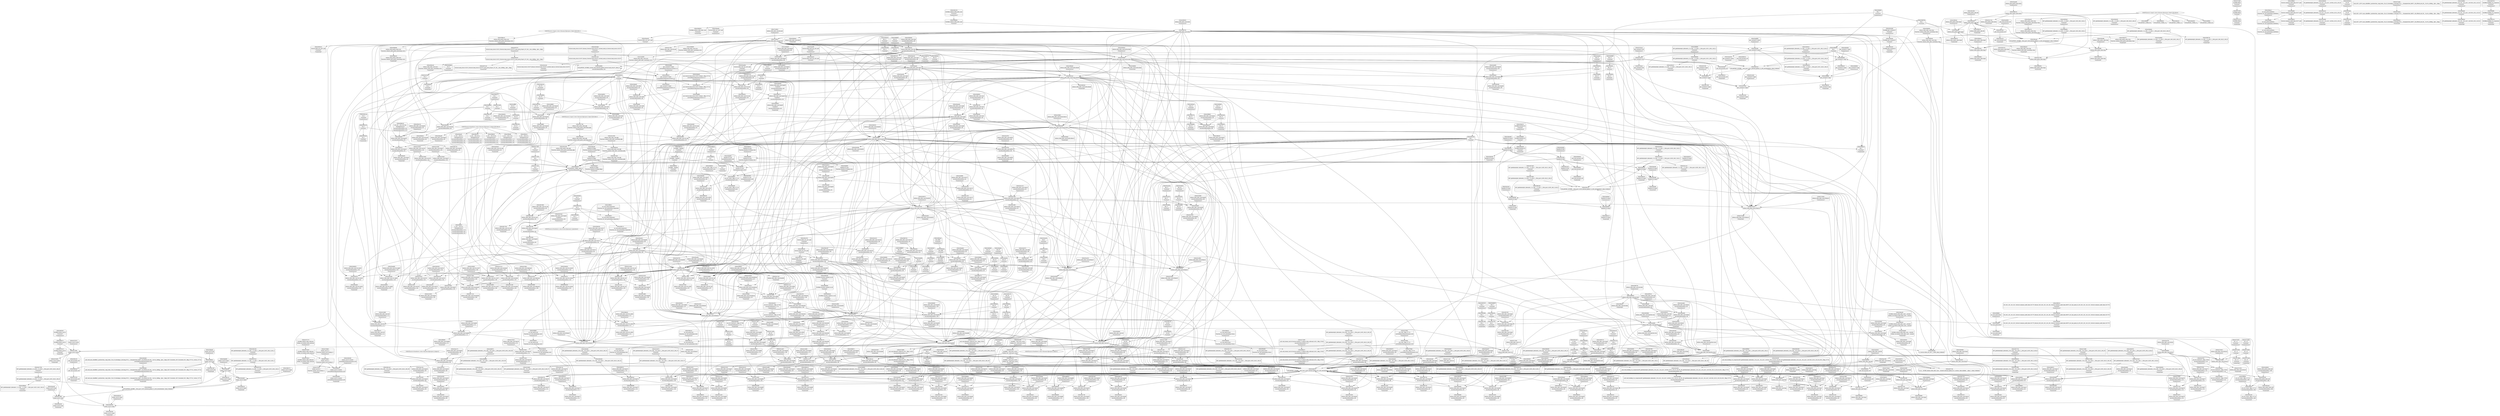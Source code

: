 digraph {
	CE0x5417840 [shape=record,shape=Mrecord,label="{CE0x5417840|selinux_xfrm_alloc_user:ctx_str39|security/selinux/xfrm.c,107|*SummSink*}"]
	CE0x5476450 [shape=record,shape=Mrecord,label="{CE0x5476450|i64*_getelementptr_inbounds_(_2_x_i64_,_2_x_i64_*___llvm_gcov_ctr21,_i64_0,_i64_0)|*Constant*}"]
	CE0x5470810 [shape=record,shape=Mrecord,label="{CE0x5470810|GLOBAL:selinux_xfrm_refcount|Global_var:selinux_xfrm_refcount|*SummSink*}"]
	CE0x5382ff0 [shape=record,shape=Mrecord,label="{CE0x5382ff0|selinux_xfrm_policy_alloc:tmp}"]
	CE0x53a6290 [shape=record,shape=Mrecord,label="{CE0x53a6290|selinux_xfrm_alloc_user:bb}"]
	CE0x53901d0 [shape=record,shape=Mrecord,label="{CE0x53901d0|selinux_xfrm_alloc_user:tmp33|security/selinux/xfrm.c,90}"]
	CE0x5471cd0 [shape=record,shape=Mrecord,label="{CE0x5471cd0|selinux_xfrm_alloc_user:tmp74|security/selinux/xfrm.c,121}"]
	CE0x53d3990 [shape=record,shape=Mrecord,label="{CE0x53d3990|selinux_xfrm_alloc_user:tmp16|security/selinux/xfrm.c,85}"]
	CE0x541d630 [shape=record,shape=Mrecord,label="{CE0x541d630|selinux_xfrm_alloc_user:sid|security/selinux/xfrm.c,111}"]
	CE0x5394bb0 [shape=record,shape=Mrecord,label="{CE0x5394bb0|selinux_xfrm_alloc_user:return}"]
	CE0x5396aa0 [shape=record,shape=Mrecord,label="{CE0x5396aa0|selinux_xfrm_policy_alloc:tmp3}"]
	CE0x5484060 [shape=record,shape=Mrecord,label="{CE0x5484060|get_current227:tmp1}"]
	CE0x5413b30 [shape=record,shape=Mrecord,label="{CE0x5413b30|selinux_xfrm_alloc_user:conv34|security/selinux/xfrm.c,105|*SummSource*}"]
	CE0x5470770 [shape=record,shape=Mrecord,label="{CE0x5470770|GLOBAL:selinux_xfrm_refcount|Global_var:selinux_xfrm_refcount|*SummSource*}"]
	CE0x5406110 [shape=record,shape=Mrecord,label="{CE0x5406110|kmalloc222:tmp1|*SummSink*}"]
	CE0x54840d0 [shape=record,shape=Mrecord,label="{CE0x54840d0|get_current227:tmp1|*SummSource*}"]
	CE0x53a1510 [shape=record,shape=Mrecord,label="{CE0x53a1510|selinux_xfrm_alloc_user:cmp13|security/selinux/xfrm.c,91|*SummSource*}"]
	CE0x53bada0 [shape=record,shape=Mrecord,label="{CE0x53bada0|selinux_xfrm_alloc_user:tobool26|security/selinux/xfrm.c,99|*SummSink*}"]
	CE0x53ec790 [shape=record,shape=Mrecord,label="{CE0x53ec790|selinux_xfrm_alloc_user:tmp55|security/selinux/xfrm.c,100|*SummSink*}"]
	CE0x541bfe0 [shape=record,shape=Mrecord,label="{CE0x541bfe0|i64*_getelementptr_inbounds_(_34_x_i64_,_34_x_i64_*___llvm_gcov_ctr20,_i64_0,_i64_27)|*Constant*|*SummSink*}"]
	CE0x53aa480 [shape=record,shape=Mrecord,label="{CE0x53aa480|selinux_xfrm_alloc_user:if.end43}"]
	CE0x54732f0 [shape=record,shape=Mrecord,label="{CE0x54732f0|GLOBAL:kfree|*Constant*}"]
	CE0x540ccb0 [shape=record,shape=Mrecord,label="{CE0x540ccb0|%struct.task_struct.1015**_bitcast_(%struct.task_struct**_current_task_to_%struct.task_struct.1015**)|*Constant*|*SummSink*}"]
	CE0x53911e0 [shape=record,shape=Mrecord,label="{CE0x53911e0|selinux_xfrm_alloc_user:tmp1}"]
	CE0x53c5bc0 [shape=record,shape=Mrecord,label="{CE0x53c5bc0|selinux_xfrm_alloc_user:if.then47|*SummSource*}"]
	CE0x53e0de0 [shape=record,shape=Mrecord,label="{CE0x53e0de0|selinux_xfrm_alloc_user:tmp53|security/selinux/xfrm.c,99|*SummSource*}"]
	CE0x53a3ce0 [shape=record,shape=Mrecord,label="{CE0x53a3ce0|kmalloc222:tmp|*SummSource*}"]
	CE0x53dd1e0 [shape=record,shape=Mrecord,label="{CE0x53dd1e0|kmalloc222:tmp2}"]
	CE0x53b0c40 [shape=record,shape=Mrecord,label="{CE0x53b0c40|selinux_xfrm_alloc_user:uctx|Function::selinux_xfrm_alloc_user&Arg::uctx::|*SummSink*}"]
	CE0x53b5210 [shape=record,shape=Mrecord,label="{CE0x53b5210|selinux_xfrm_alloc_user:tmp41|security/selinux/xfrm.c,92|*SummSource*}"]
	CE0x538ffa0 [shape=record,shape=Mrecord,label="{CE0x538ffa0|selinux_xfrm_alloc_user:tmp32|security/selinux/xfrm.c,90|*SummSource*}"]
	CE0x53bf1a0 [shape=record,shape=Mrecord,label="{CE0x53bf1a0|selinux_xfrm_alloc_user:tmp44|security/selinux/xfrm.c,95}"]
	CE0x53d8220 [shape=record,shape=Mrecord,label="{CE0x53d8220|_call_void_mcount()_#3|*SummSource*}"]
	CE0x538e570 [shape=record,shape=Mrecord,label="{CE0x538e570|selinux_xfrm_policy_alloc:ctxp|Function::selinux_xfrm_policy_alloc&Arg::ctxp::}"]
	CE0x53dc090 [shape=record,shape=Mrecord,label="{CE0x53dc090|_ret_i32_%retval.0,_!dbg_!27728|security/selinux/avc.c,775|*SummSink*}"]
	CE0x53d7380 [shape=record,shape=Mrecord,label="{CE0x53d7380|kmalloc222:bb}"]
	CE0x53c0670 [shape=record,shape=Mrecord,label="{CE0x53c0670|i64*_getelementptr_inbounds_(_2_x_i64_,_2_x_i64_*___llvm_gcov_ctr26,_i64_0,_i64_1)|*Constant*}"]
	"CONST[source:0(mediator),value:2(dynamic)][purpose:{object}]"
	CE0x5406600 [shape=record,shape=Mrecord,label="{CE0x5406600|selinux_xfrm_alloc_user:tmp17|security/selinux/xfrm.c,85}"]
	CE0x53be5e0 [shape=record,shape=Mrecord,label="{CE0x53be5e0|%struct.task_struct.1015*_(%struct.task_struct.1015**)*_asm_movq_%gs:$_1:P_,$0_,_r,im,_dirflag_,_fpsr_,_flags_}"]
	CE0x53c1b50 [shape=record,shape=Mrecord,label="{CE0x53c1b50|selinux_xfrm_alloc_user:tmp38|security/selinux/xfrm.c,89|*SummSink*}"]
	CE0x53a6ae0 [shape=record,shape=Mrecord,label="{CE0x53a6ae0|_ret_%struct.task_struct.1015*_%tmp4,_!dbg_!27714|./arch/x86/include/asm/current.h,14|*SummSource*}"]
	"CONST[source:1(input),value:2(dynamic)][purpose:{object}][SrcIdx:0]"
	CE0x5390530 [shape=record,shape=Mrecord,label="{CE0x5390530|selinux_xfrm_alloc_user:tmp33|security/selinux/xfrm.c,90|*SummSource*}"]
	CE0x53c2540 [shape=record,shape=Mrecord,label="{CE0x53c2540|get_current227:tmp3|*SummSink*}"]
	CE0x53eba90 [shape=record,shape=Mrecord,label="{CE0x53eba90|selinux_xfrm_alloc_user:ctx_len32|security/selinux/xfrm.c,104|*SummSink*}"]
	CE0x53b7e70 [shape=record,shape=Mrecord,label="{CE0x53b7e70|selinux_xfrm_alloc_user:conv17|security/selinux/xfrm.c,94}"]
	CE0x539dd70 [shape=record,shape=Mrecord,label="{CE0x539dd70|selinux_xfrm_policy_alloc:tmp3|*SummSink*}"]
	CE0x53cc9c0 [shape=record,shape=Mrecord,label="{CE0x53cc9c0|selinux_xfrm_alloc_user:if.then42|*SummSource*}"]
	CE0x53b8890 [shape=record,shape=Mrecord,label="{CE0x53b8890|selinux_xfrm_alloc_user:conv18|security/selinux/xfrm.c,95|*SummSink*}"]
	CE0x53b8a40 [shape=record,shape=Mrecord,label="{CE0x53b8a40|i64_4096|*Constant*}"]
	CE0x5415fa0 [shape=record,shape=Mrecord,label="{CE0x5415fa0|selinux_xfrm_alloc_user:idxprom|security/selinux/xfrm.c,106|*SummSource*}"]
	CE0x5412c50 [shape=record,shape=Mrecord,label="{CE0x5412c50|selinux_xfrm_alloc_user:tmp67|security/selinux/xfrm.c,113|*SummSink*}"]
	CE0x53db300 [shape=record,shape=Mrecord,label="{CE0x53db300|_call_void_mcount()_#3|*SummSink*}"]
	CE0x53b68f0 [shape=record,shape=Mrecord,label="{CE0x53b68f0|selinux_xfrm_alloc_user:tobool41|security/selinux/xfrm.c,108|*SummSink*}"]
	CE0x53fbec0 [shape=record,shape=Mrecord,label="{CE0x53fbec0|avc_has_perm:auditdata|Function::avc_has_perm&Arg::auditdata::|*SummSource*}"]
	CE0x53b8ca0 [shape=record,shape=Mrecord,label="{CE0x53b8ca0|i64_4096|*Constant*|*SummSource*}"]
	CE0x53d63c0 [shape=record,shape=Mrecord,label="{CE0x53d63c0|selinux_xfrm_alloc_user:tmp29|security/selinux/xfrm.c,89|*SummSink*}"]
	CE0x539b7f0 [shape=record,shape=Mrecord,label="{CE0x539b7f0|i64*_getelementptr_inbounds_(_34_x_i64_,_34_x_i64_*___llvm_gcov_ctr20,_i64_0,_i64_6)|*Constant*|*SummSource*}"]
	CE0x53bd300 [shape=record,shape=Mrecord,label="{CE0x53bd300|COLLAPSED:_CMRE:_elem_0::|security/selinux/xfrm.c,90}"]
	CE0x541b980 [shape=record,shape=Mrecord,label="{CE0x541b980|i64*_getelementptr_inbounds_(_34_x_i64_,_34_x_i64_*___llvm_gcov_ctr20,_i64_0,_i64_27)|*Constant*}"]
	CE0x539c250 [shape=record,shape=Mrecord,label="{CE0x539c250|selinux_xfrm_alloc_user:call4|security/selinux/xfrm.c,85}"]
	CE0x53a5dd0 [shape=record,shape=Mrecord,label="{CE0x53a5dd0|selinux_xfrm_alloc_user:tobool|security/selinux/xfrm.c,85|*SummSource*}"]
	CE0x53fd860 [shape=record,shape=Mrecord,label="{CE0x53fd860|avc_has_perm:entry|*SummSource*}"]
	CE0x541a970 [shape=record,shape=Mrecord,label="{CE0x541a970|selinux_xfrm_alloc_user:tmp58|security/selinux/xfrm.c,108|*SummSink*}"]
	CE0x53d82c0 [shape=record,shape=Mrecord,label="{CE0x53d82c0|_call_void_mcount()_#3|*SummSink*}"]
	CE0x53dc610 [shape=record,shape=Mrecord,label="{CE0x53dc610|selinux_xfrm_alloc_user:tobool46|security/selinux/xfrm.c,113}"]
	CE0x53bcf40 [shape=record,shape=Mrecord,label="{CE0x53bcf40|kmalloc222:tmp3|*SummSource*}"]
	CE0x53c0200 [shape=record,shape=Mrecord,label="{CE0x53c0200|selinux_xfrm_alloc_user:tmp45|security/selinux/xfrm.c,95|*SummSink*}"]
	CE0x53a3780 [shape=record,shape=Mrecord,label="{CE0x53a3780|selinux_xfrm_alloc_user:add24|security/selinux/xfrm.c,98}"]
	CE0x53acc40 [shape=record,shape=Mrecord,label="{CE0x53acc40|GLOBAL:__llvm_gcov_ctr20|Global_var:__llvm_gcov_ctr20}"]
	CE0x53fdab0 [shape=record,shape=Mrecord,label="{CE0x53fdab0|avc_has_perm:entry|*SummSink*}"]
	CE0x5473660 [shape=record,shape=Mrecord,label="{CE0x5473660|_call_void_kfree(i8*_%tmp76)_#10,_!dbg_!27813|security/selinux/xfrm.c,121}"]
	CE0x5411ef0 [shape=record,shape=Mrecord,label="{CE0x5411ef0|i64_28|*Constant*|*SummSource*}"]
	CE0x5414150 [shape=record,shape=Mrecord,label="{CE0x5414150|selinux_xfrm_alloc_user:ctx_str|security/selinux/xfrm.c,105}"]
	CE0x546d2a0 [shape=record,shape=Mrecord,label="{CE0x546d2a0|selinux_xfrm_alloc_user:tmp72|security/selinux/xfrm.c,116}"]
	CE0x5411c20 [shape=record,shape=Mrecord,label="{CE0x5411c20|selinux_xfrm_alloc_user:call40|security/selinux/xfrm.c,107|*SummSource*}"]
	CE0x53d8be0 [shape=record,shape=Mrecord,label="{CE0x53d8be0|i64*_getelementptr_inbounds_(_2_x_i64_,_2_x_i64_*___llvm_gcov_ctr22,_i64_0,_i64_0)|*Constant*|*SummSink*}"]
	CE0x53fe880 [shape=record,shape=Mrecord,label="{CE0x53fe880|i16_39|*Constant*|*SummSink*}"]
	CE0x53d91e0 [shape=record,shape=Mrecord,label="{CE0x53d91e0|atomic_inc221:tmp3|*SummSink*}"]
	CE0x53bd370 [shape=record,shape=Mrecord,label="{CE0x53bd370|selinux_xfrm_alloc_user:tmp30|*LoadInst*|security/selinux/xfrm.c,90}"]
	CE0x53fd040 [shape=record,shape=Mrecord,label="{CE0x53fd040|i32_(i32,_i32,_i16,_i32,_%struct.common_audit_data.1017*)*_bitcast_(i32_(i32,_i32,_i16,_i32,_%struct.common_audit_data.495*)*_avc_has_perm_to_i32_(i32,_i32,_i16,_i32,_%struct.common_audit_data.1017*)*)|*Constant*}"]
	CE0x53d0690 [shape=record,shape=Mrecord,label="{CE0x53d0690|i64_25|*Constant*|*SummSource*}"]
	CE0x54077e0 [shape=record,shape=Mrecord,label="{CE0x54077e0|0:_i8,_:_GCMR_selinux_xfrm_alloc_user.__warned_internal_global_i8_0,_section_.data.unlikely_,_align_1:_elem_0:default:}"]
	CE0x53a7d30 [shape=record,shape=Mrecord,label="{CE0x53a7d30|selinux_xfrm_alloc_user:gfp|Function::selinux_xfrm_alloc_user&Arg::gfp::|*SummSource*}"]
	CE0x53d7f30 [shape=record,shape=Mrecord,label="{CE0x53d7f30|i64*_getelementptr_inbounds_(_34_x_i64_,_34_x_i64_*___llvm_gcov_ctr20,_i64_0,_i64_8)|*Constant*}"]
	CE0x546cb40 [shape=record,shape=Mrecord,label="{CE0x546cb40|i64*_getelementptr_inbounds_(_34_x_i64_,_34_x_i64_*___llvm_gcov_ctr20,_i64_0,_i64_31)|*Constant*}"]
	CE0x5382ea0 [shape=record,shape=Mrecord,label="{CE0x5382ea0|selinux_xfrm_policy_alloc:call|security/selinux/xfrm.c,289|*SummSink*}"]
	CE0x5404160 [shape=record,shape=Mrecord,label="{CE0x5404160|atomic_inc221:tmp|*SummSink*}"]
	CE0x539e910 [shape=record,shape=Mrecord,label="{CE0x539e910|kmalloc222:size|Function::kmalloc222&Arg::size::|*SummSource*}"]
	CE0x539b3b0 [shape=record,shape=Mrecord,label="{CE0x539b3b0|selinux_xfrm_policy_alloc:uctx|Function::selinux_xfrm_policy_alloc&Arg::uctx::}"]
	CE0x546f9a0 [shape=record,shape=Mrecord,label="{CE0x546f9a0|COLLAPSED:_CMRE_8,8_}"]
	CE0x539a070 [shape=record,shape=Mrecord,label="{CE0x539a070|selinux_xfrm_policy_alloc:ctxp|Function::selinux_xfrm_policy_alloc&Arg::ctxp::|*SummSink*}"]
	CE0x540c680 [shape=record,shape=Mrecord,label="{CE0x540c680|i8*_getelementptr_inbounds_(_24_x_i8_,_24_x_i8_*_.str244,_i32_0,_i32_0)|*Constant*|*SummSink*}"]
	CE0x53b3ea0 [shape=record,shape=Mrecord,label="{CE0x53b3ea0|i64*_getelementptr_inbounds_(_34_x_i64_,_34_x_i64_*___llvm_gcov_ctr20,_i64_0,_i64_18)|*Constant*}"]
	CE0x53a7260 [shape=record,shape=Mrecord,label="{CE0x53a7260|selinux_xfrm_policy_alloc:tmp1}"]
	CE0x53d69c0 [shape=record,shape=Mrecord,label="{CE0x53d69c0|atomic_inc221:bb}"]
	CE0x5472510 [shape=record,shape=Mrecord,label="{CE0x5472510|selinux_xfrm_alloc_user:tmp74|security/selinux/xfrm.c,121|*SummSink*}"]
	CE0x5412270 [shape=record,shape=Mrecord,label="{CE0x5412270|selinux_xfrm_alloc_user:tmp67|security/selinux/xfrm.c,113}"]
	CE0x53c2230 [shape=record,shape=Mrecord,label="{CE0x53c2230|_call_void_mcount()_#3|*SummSink*}"]
	CE0x53c0d90 [shape=record,shape=Mrecord,label="{CE0x53c0d90|i64_16|*Constant*|*SummSink*}"]
	CE0x53b53c0 [shape=record,shape=Mrecord,label="{CE0x53b53c0|selinux_xfrm_alloc_user:tmp41|security/selinux/xfrm.c,92|*SummSink*}"]
	CE0x53a8c90 [shape=record,shape=Mrecord,label="{CE0x53a8c90|GLOBAL:get_current227|*Constant*}"]
	CE0x541ad90 [shape=record,shape=Mrecord,label="{CE0x541ad90|selinux_xfrm_alloc_user:tmp59|security/selinux/xfrm.c,108|*SummSink*}"]
	CE0x53a9d10 [shape=record,shape=Mrecord,label="{CE0x53a9d10|i64_3|*Constant*|*SummSource*}"]
	CE0x5473c80 [shape=record,shape=Mrecord,label="{CE0x5473c80|i32_-12|*Constant*}"]
	CE0x53fad90 [shape=record,shape=Mrecord,label="{CE0x53fad90|selinux_xfrm_alloc_user:tmp64|security/selinux/xfrm.c,111}"]
	CE0x5471450 [shape=record,shape=Mrecord,label="{CE0x5471450|selinux_xfrm_alloc_user:rc.0|*SummSink*}"]
	CE0x53b5850 [shape=record,shape=Mrecord,label="{CE0x53b5850|i32_4|*Constant*|*SummSource*}"]
	CE0x5412d70 [shape=record,shape=Mrecord,label="{CE0x5412d70|selinux_xfrm_alloc_user:tmp68|security/selinux/xfrm.c,113}"]
	CE0x53bd700 [shape=record,shape=Mrecord,label="{CE0x53bd700|selinux_xfrm_alloc_user:conv|security/selinux/xfrm.c,90}"]
	CE0x53dfd60 [shape=record,shape=Mrecord,label="{CE0x53dfd60|selinux_xfrm_alloc_user:tmp51|security/selinux/xfrm.c,99}"]
	CE0x53a0460 [shape=record,shape=Mrecord,label="{CE0x53a0460|selinux_xfrm_alloc_user:ctx_alg|security/selinux/xfrm.c,91}"]
	CE0x53be3c0 [shape=record,shape=Mrecord,label="{CE0x53be3c0|selinux_xfrm_alloc_user:cmp9|security/selinux/xfrm.c,90}"]
	CE0x53afdf0 [shape=record,shape=Mrecord,label="{CE0x53afdf0|selinux_xfrm_alloc_user:tmp19|security/selinux/xfrm.c,85|*SummSink*}"]
	CE0x540a060 [shape=record,shape=Mrecord,label="{CE0x540a060|selinux_xfrm_alloc_user:tobool|security/selinux/xfrm.c,85}"]
	CE0x546f5e0 [shape=record,shape=Mrecord,label="{CE0x546f5e0|COLLAPSED:_CMRE_2,4_}"]
	CE0x6725ad0 [shape=record,shape=Mrecord,label="{CE0x6725ad0|selinux_xfrm_alloc_user:if.then15|*SummSink*}"]
	CE0x53fe440 [shape=record,shape=Mrecord,label="{CE0x53fe440|avc_has_perm:tsid|Function::avc_has_perm&Arg::tsid::|*SummSink*}"]
	CE0x53b06c0 [shape=record,shape=Mrecord,label="{CE0x53b06c0|selinux_xfrm_alloc_user:security|security/selinux/xfrm.c,85|*SummSink*}"]
	CE0x53e0460 [shape=record,shape=Mrecord,label="{CE0x53e0460|selinux_xfrm_alloc_user:tmp51|security/selinux/xfrm.c,99|*SummSink*}"]
	CE0x5405d20 [shape=record,shape=Mrecord,label="{CE0x5405d20|selinux_xfrm_alloc_user:tmp8|security/selinux/xfrm.c,85}"]
	CE0x5405400 [shape=record,shape=Mrecord,label="{CE0x5405400|_call_void_mcount()_#3|*SummSink*}"]
	CE0x53d3770 [shape=record,shape=Mrecord,label="{CE0x53d3770|selinux_xfrm_alloc_user:tmp15|security/selinux/xfrm.c,85|*SummSource*}"]
	CE0x53be130 [shape=record,shape=Mrecord,label="{CE0x53be130|i32_1|*Constant*|*SummSink*}"]
	CE0x5406c70 [shape=record,shape=Mrecord,label="{CE0x5406c70|i64_14|*Constant*}"]
	CE0x541aeb0 [shape=record,shape=Mrecord,label="{CE0x541aeb0|selinux_xfrm_alloc_user:tmp60|security/selinux/xfrm.c,108}"]
	CE0x53ff170 [shape=record,shape=Mrecord,label="{CE0x53ff170|avc_has_perm:requested|Function::avc_has_perm&Arg::requested::|*SummSink*}"]
	CE0x5414d60 [shape=record,shape=Mrecord,label="{CE0x5414d60|selinux_xfrm_alloc_user:tmp56|security/selinux/xfrm.c,105|*SummSink*}"]
	CE0x53bc6e0 [shape=record,shape=Mrecord,label="{CE0x53bc6e0|_call_void_mcount()_#3}"]
	CE0x53aff80 [shape=record,shape=Mrecord,label="{CE0x53aff80|i32_22|*Constant*|*SummSource*}"]
	CE0x53d92a0 [shape=record,shape=Mrecord,label="{CE0x53d92a0|_call_void_mcount()_#3}"]
	CE0x53d5ec0 [shape=record,shape=Mrecord,label="{CE0x53d5ec0|selinux_xfrm_alloc_user:tmp28|security/selinux/xfrm.c,89|*SummSink*}"]
	CE0x53910c0 [shape=record,shape=Mrecord,label="{CE0x53910c0|selinux_xfrm_alloc_user:lor.lhs.false8}"]
	CE0x5418430 [shape=record,shape=Mrecord,label="{CE0x5418430|selinux_xfrm_alloc_user:arraydecay|security/selinux/xfrm.c,107|*SummSource*}"]
	CE0x5473180 [shape=record,shape=Mrecord,label="{CE0x5473180|selinux_xfrm_alloc_user:tmp76|security/selinux/xfrm.c,121|*SummSink*}"]
	CE0x53d0700 [shape=record,shape=Mrecord,label="{CE0x53d0700|i64_25|*Constant*|*SummSink*}"]
	CE0x538c220 [shape=record,shape=Mrecord,label="{CE0x538c220|GLOBAL:selinux_xfrm_alloc_user|*Constant*|*SummSource*}"]
	CE0x53b75f0 [shape=record,shape=Mrecord,label="{CE0x53b75f0|selinux_xfrm_alloc_user:tmp42|*LoadInst*|security/selinux/xfrm.c,94}"]
	CE0x546e3c0 [shape=record,shape=Mrecord,label="{CE0x546e3c0|COLLAPSED:_CMRE_1,2_}"]
	CE0x53a39e0 [shape=record,shape=Mrecord,label="{CE0x53a39e0|selinux_xfrm_alloc_user:call25|security/selinux/xfrm.c,98}"]
	CE0x5470c00 [shape=record,shape=Mrecord,label="{CE0x5470c00|atomic_inc221:v|Function::atomic_inc221&Arg::v::|*SummSink*}"]
	CE0x5475220 [shape=record,shape=Mrecord,label="{CE0x5475220|selinux_xfrm_alloc_user:tmp77|security/selinux/xfrm.c,123|*SummSink*}"]
	CE0x53a64f0 [shape=record,shape=Mrecord,label="{CE0x53a64f0|_ret_i32_%retval.0,_!dbg_!27815|security/selinux/xfrm.c,123|*SummSink*}"]
	CE0x53cdb50 [shape=record,shape=Mrecord,label="{CE0x53cdb50|selinux_xfrm_alloc_user:err}"]
	CE0x53d7830 [shape=record,shape=Mrecord,label="{CE0x53d7830|kmalloc222:call|include/linux/slab.h,429|*SummSink*}"]
	CE0x53fb9a0 [shape=record,shape=Mrecord,label="{CE0x53fb9a0|selinux_xfrm_alloc_user:tmp64|security/selinux/xfrm.c,111|*SummSource*}"]
	CE0x5390d50 [shape=record,shape=Mrecord,label="{CE0x5390d50|selinux_xfrm_policy_alloc:tmp1|*SummSink*}"]
	CE0x53dd600 [shape=record,shape=Mrecord,label="{CE0x53dd600|selinux_xfrm_alloc_user:tmp46|security/selinux/xfrm.c,95|*SummSource*}"]
	CE0x538bf60 [shape=record,shape=Mrecord,label="{CE0x538bf60|selinux_xfrm_alloc_user:lor.lhs.false|*SummSink*}"]
	CE0x53a9700 [shape=record,shape=Mrecord,label="{CE0x53a9700|i32_78|*Constant*|*SummSink*}"]
	CE0x53c5ae0 [shape=record,shape=Mrecord,label="{CE0x53c5ae0|selinux_xfrm_alloc_user:if.then47}"]
	CE0x53d73f0 [shape=record,shape=Mrecord,label="{CE0x53d73f0|selinux_xfrm_alloc_user:tmp10|security/selinux/xfrm.c,85|*SummSource*}"]
	CE0x53b9480 [shape=record,shape=Mrecord,label="{CE0x53b9480|selinux_xfrm_alloc_user:call25|security/selinux/xfrm.c,98|*SummSource*}"]
	CE0x4c3e0a0 [shape=record,shape=Mrecord,label="{CE0x4c3e0a0|selinux_xfrm_alloc_user:lor.lhs.false11|*SummSink*}"]
	CE0x53b3c90 [shape=record,shape=Mrecord,label="{CE0x53b3c90|selinux_xfrm_policy_alloc:gfp|Function::selinux_xfrm_policy_alloc&Arg::gfp::}"]
	CE0x53dd6c0 [shape=record,shape=Mrecord,label="{CE0x53dd6c0|selinux_xfrm_alloc_user:tmp46|security/selinux/xfrm.c,95|*SummSink*}"]
	CE0x4c3dfe0 [shape=record,shape=Mrecord,label="{CE0x4c3dfe0|selinux_xfrm_alloc_user:lor.lhs.false11|*SummSource*}"]
	CE0x5390950 [shape=record,shape=Mrecord,label="{CE0x5390950|selinux_xfrm_alloc_user:entry|*SummSource*}"]
	CE0x53d4fb0 [shape=record,shape=Mrecord,label="{CE0x53d4fb0|selinux_xfrm_alloc_user:if.end22}"]
	CE0x53ec5e0 [shape=record,shape=Mrecord,label="{CE0x53ec5e0|selinux_xfrm_alloc_user:tmp55|security/selinux/xfrm.c,100|*SummSource*}"]
	CE0x5408530 [shape=record,shape=Mrecord,label="{CE0x5408530|selinux_xfrm_alloc_user:call|security/selinux/xfrm.c,85|*SummSink*}"]
	CE0x53c0e90 [shape=record,shape=Mrecord,label="{CE0x53c0e90|selinux_xfrm_alloc_user:tmp36|security/selinux/xfrm.c,89}"]
	CE0x53b76d0 [shape=record,shape=Mrecord,label="{CE0x53b76d0|selinux_xfrm_alloc_user:ctx_len|security/selinux/xfrm.c,94|*SummSource*}"]
	CE0x53dacd0 [shape=record,shape=Mrecord,label="{CE0x53dacd0|GLOBAL:selinux_xfrm_alloc_user.__warned|Global_var:selinux_xfrm_alloc_user.__warned|*SummSource*}"]
	CE0x538ea20 [shape=record,shape=Mrecord,label="{CE0x538ea20|selinux_xfrm_policy_alloc:ctxp|Function::selinux_xfrm_policy_alloc&Arg::ctxp::|*SummSource*}"]
	CE0x6725a10 [shape=record,shape=Mrecord,label="{CE0x6725a10|selinux_xfrm_alloc_user:if.then15}"]
	CE0x53ba3f0 [shape=record,shape=Mrecord,label="{CE0x53ba3f0|selinux_xfrm_alloc_user:tmp49|security/selinux/xfrm.c,98|*SummSink*}"]
	CE0x5474490 [shape=record,shape=Mrecord,label="{CE0x5474490|i32_-22|*Constant*|*SummSource*}"]
	CE0x53a9890 [shape=record,shape=Mrecord,label="{CE0x53a9890|selinux_xfrm_alloc_user:cred|security/selinux/xfrm.c,85}"]
	CE0x5470de0 [shape=record,shape=Mrecord,label="{CE0x5470de0|_ret_void,_!dbg_!27715|./arch/x86/include/asm/atomic.h,94}"]
	CE0x53fccb0 [shape=record,shape=Mrecord,label="{CE0x53fccb0|selinux_xfrm_alloc_user:call45|security/selinux/xfrm.c,111}"]
	CE0x53fbb60 [shape=record,shape=Mrecord,label="{CE0x53fbb60|selinux_xfrm_alloc_user:tmp64|security/selinux/xfrm.c,111|*SummSink*}"]
	CE0x53d21d0 [shape=record,shape=Mrecord,label="{CE0x53d21d0|i32_85|*Constant*|*SummSink*}"]
	CE0x53bd560 [shape=record,shape=Mrecord,label="{CE0x53bd560|selinux_xfrm_alloc_user:tmp30|*LoadInst*|security/selinux/xfrm.c,90|*SummSource*}"]
	"CONST[source:0(mediator),value:0(static)][purpose:{operation}]"
	CE0x53df990 [shape=record,shape=Mrecord,label="{CE0x53df990|i64_23|*Constant*|*SummSink*}"]
	CE0x53aadb0 [shape=record,shape=Mrecord,label="{CE0x53aadb0|i64_0|*Constant*|*SummSink*}"]
	CE0x53ebee0 [shape=record,shape=Mrecord,label="{CE0x53ebee0|selinux_xfrm_alloc_user:tmp54|security/selinux/xfrm.c,100}"]
	CE0x546d310 [shape=record,shape=Mrecord,label="{CE0x546d310|selinux_xfrm_alloc_user:tmp72|security/selinux/xfrm.c,116|*SummSource*}"]
	CE0x53c8070 [shape=record,shape=Mrecord,label="{CE0x53c8070|selinux_xfrm_alloc_user:if.end16|*SummSource*}"]
	CE0x546b9d0 [shape=record,shape=Mrecord,label="{CE0x546b9d0|selinux_xfrm_alloc_user:tmp69|security/selinux/xfrm.c,113|*SummSink*}"]
	CE0x53a1280 [shape=record,shape=Mrecord,label="{CE0x53a1280|selinux_xfrm_alloc_user:cmp13|security/selinux/xfrm.c,91}"]
	CE0x53d0800 [shape=record,shape=Mrecord,label="{CE0x53d0800|selinux_xfrm_alloc_user:tmp58|security/selinux/xfrm.c,108}"]
	CE0x53ba1d0 [shape=record,shape=Mrecord,label="{CE0x53ba1d0|selinux_xfrm_alloc_user:tmp49|security/selinux/xfrm.c,98}"]
	CE0x5414430 [shape=record,shape=Mrecord,label="{CE0x5414430|selinux_xfrm_alloc_user:ctx_str|security/selinux/xfrm.c,105|*SummSink*}"]
	CE0x53879c0 [shape=record,shape=Mrecord,label="{CE0x53879c0|selinux_xfrm_policy_alloc:tmp2}"]
	CE0x546e7a0 [shape=record,shape=Mrecord,label="{CE0x546e7a0|selinux_xfrm_alloc_user:tmp70|security/selinux/xfrm.c,114|*SummSource*}"]
	CE0x546ee30 [shape=record,shape=Mrecord,label="{CE0x546ee30|selinux_xfrm_alloc_user:tmp71|security/selinux/xfrm.c,114|*SummSource*}"]
	CE0x5414280 [shape=record,shape=Mrecord,label="{CE0x5414280|selinux_xfrm_alloc_user:ctx_str|security/selinux/xfrm.c,105|*SummSource*}"]
	CE0x5470450 [shape=record,shape=Mrecord,label="{CE0x5470450|atomic_inc221:entry|*SummSink*}"]
	CE0x53dad90 [shape=record,shape=Mrecord,label="{CE0x53dad90|GLOBAL:selinux_xfrm_alloc_user.__warned|Global_var:selinux_xfrm_alloc_user.__warned|*SummSink*}"]
	CE0x5392120 [shape=record,shape=Mrecord,label="{CE0x5392120|i32_2|*Constant*}"]
	CE0x53bfc30 [shape=record,shape=Mrecord,label="{CE0x53bfc30|selinux_xfrm_alloc_user:tmp44|security/selinux/xfrm.c,95|*SummSink*}"]
	CE0x53c2640 [shape=record,shape=Mrecord,label="{CE0x53c2640|selinux_xfrm_alloc_user:if.then21|*SummSink*}"]
	CE0x53ff3b0 [shape=record,shape=Mrecord,label="{CE0x53ff3b0|%struct.common_audit_data.1017*_null|*Constant*|*SummSource*}"]
	CE0x53cb5d0 [shape=record,shape=Mrecord,label="{CE0x53cb5d0|selinux_xfrm_alloc_user:if.then27|*SummSink*}"]
	CE0x5396820 [shape=record,shape=Mrecord,label="{CE0x5396820|selinux_xfrm_alloc_user:tmp10|security/selinux/xfrm.c,85|*SummSink*}"]
	CE0x53dc020 [shape=record,shape=Mrecord,label="{CE0x53dc020|_ret_i32_%retval.0,_!dbg_!27728|security/selinux/avc.c,775|*SummSource*}"]
	CE0x53d50c0 [shape=record,shape=Mrecord,label="{CE0x53d50c0|i64*_getelementptr_inbounds_(_2_x_i64_,_2_x_i64_*___llvm_gcov_ctr21,_i64_0,_i64_0)|*Constant*|*SummSource*}"]
	CE0x53af360 [shape=record,shape=Mrecord,label="{CE0x53af360|i64_12|*Constant*|*SummSource*}"]
	CE0x53b8740 [shape=record,shape=Mrecord,label="{CE0x53b8740|selinux_xfrm_alloc_user:conv18|security/selinux/xfrm.c,95|*SummSource*}"]
	CE0x5407280 [shape=record,shape=Mrecord,label="{CE0x5407280|get_current227:tmp2|*SummSink*}"]
	CE0x5471a60 [shape=record,shape=Mrecord,label="{CE0x5471a60|i64*_getelementptr_inbounds_(_34_x_i64_,_34_x_i64_*___llvm_gcov_ctr20,_i64_0,_i64_32)|*Constant*|*SummSink*}"]
	CE0x53c1a90 [shape=record,shape=Mrecord,label="{CE0x53c1a90|selinux_xfrm_alloc_user:tmp38|security/selinux/xfrm.c,89|*SummSource*}"]
	CE0x53c4a20 [shape=record,shape=Mrecord,label="{CE0x53c4a20|selinux_xfrm_alloc_user:if.end43|*SummSink*}"]
	CE0x53d37e0 [shape=record,shape=Mrecord,label="{CE0x53d37e0|selinux_xfrm_alloc_user:tmp15|security/selinux/xfrm.c,85|*SummSink*}"]
	CE0x53aa890 [shape=record,shape=Mrecord,label="{CE0x53aa890|selinux_xfrm_alloc_user:land.lhs.true}"]
	CE0x53e1c00 [shape=record,shape=Mrecord,label="{CE0x53e1c00|%struct.task_struct.1015**_bitcast_(%struct.task_struct**_current_task_to_%struct.task_struct.1015**)|*Constant*}"]
	CE0x53d7070 [shape=record,shape=Mrecord,label="{CE0x53d7070|%struct.task_struct.1015*_(%struct.task_struct.1015**)*_asm_movq_%gs:$_1:P_,$0_,_r,im,_dirflag_,_fpsr_,_flags_|*SummSource*}"]
	CE0x53be2a0 [shape=record,shape=Mrecord,label="{CE0x53be2a0|i64_15|*Constant*}"]
	CE0x53c91b0 [shape=record,shape=Mrecord,label="{CE0x53c91b0|selinux_xfrm_alloc_user:if.end48|*SummSink*}"]
	CE0x546db20 [shape=record,shape=Mrecord,label="{CE0x546db20|selinux_xfrm_alloc_user:tmp73|security/selinux/xfrm.c,116|*SummSink*}"]
	CE0x546e300 [shape=record,shape=Mrecord,label="{CE0x546e300|COLLAPSED:_CMRE_0,1_}"]
	CE0x53a1810 [shape=record,shape=Mrecord,label="{CE0x53a1810|i64_17|*Constant*}"]
	CE0x541cbe0 [shape=record,shape=Mrecord,label="{CE0x541cbe0|selinux_xfrm_alloc_user:tmp63|security/selinux/xfrm.c,109}"]
	CE0x53d02e0 [shape=record,shape=Mrecord,label="{CE0x53d02e0|i64_26|*Constant*|*SummSink*}"]
	CE0x53c09d0 [shape=record,shape=Mrecord,label="{CE0x53c09d0|i64_17|*Constant*|*SummSink*}"]
	CE0x53ba700 [shape=record,shape=Mrecord,label="{CE0x53ba700|%struct.xfrm_sec_ctx*_null|*Constant*|*SummSource*}"]
	CE0x53ca4b0 [shape=record,shape=Mrecord,label="{CE0x53ca4b0|selinux_xfrm_alloc_user:if.end28}"]
	CE0x541b210 [shape=record,shape=Mrecord,label="{CE0x541b210|selinux_xfrm_alloc_user:tmp60|security/selinux/xfrm.c,108|*SummSource*}"]
	CE0x53ff420 [shape=record,shape=Mrecord,label="{CE0x53ff420|%struct.common_audit_data.1017*_null|*Constant*|*SummSink*}"]
	CE0x5415110 [shape=record,shape=Mrecord,label="{CE0x5415110|selinux_xfrm_alloc_user:arrayidx|security/selinux/xfrm.c,105|*SummSource*}"]
	CE0x53e9620 [shape=record,shape=Mrecord,label="{CE0x53e9620|i64*_getelementptr_inbounds_(_34_x_i64_,_34_x_i64_*___llvm_gcov_ctr20,_i64_0,_i64_24)|*Constant*|*SummSource*}"]
	CE0x54066e0 [shape=record,shape=Mrecord,label="{CE0x54066e0|selinux_xfrm_alloc_user:tmp17|security/selinux/xfrm.c,85|*SummSink*}"]
	CE0x5409d90 [shape=record,shape=Mrecord,label="{CE0x5409d90|i32_0|*Constant*|*SummSource*}"]
	CE0x53d19b0 [shape=record,shape=Mrecord,label="{CE0x53d19b0|i1_true|*Constant*}"]
	CE0x5411960 [shape=record,shape=Mrecord,label="{CE0x5411960|selinux_xfrm_alloc_user:call40|security/selinux/xfrm.c,107}"]
	CE0x53b3960 [shape=record,shape=Mrecord,label="{CE0x53b3960|selinux_xfrm_alloc_user:tmp13|security/selinux/xfrm.c,85|*SummSink*}"]
	CE0x53fec60 [shape=record,shape=Mrecord,label="{CE0x53fec60|avc_has_perm:tclass|Function::avc_has_perm&Arg::tclass::|*SummSink*}"]
	CE0x72c08c0 [shape=record,shape=Mrecord,label="{CE0x72c08c0|selinux_xfrm_alloc_user:do.end}"]
	CE0x538df40 [shape=record,shape=Mrecord,label="{CE0x538df40|i64_1|*Constant*|*SummSource*}"]
	CE0x53bc0b0 [shape=record,shape=Mrecord,label="{CE0x53bc0b0|selinux_xfrm_alloc_user:cmp9|security/selinux/xfrm.c,90|*SummSink*}"]
	CE0x53e03a0 [shape=record,shape=Mrecord,label="{CE0x53e03a0|selinux_xfrm_alloc_user:tmp51|security/selinux/xfrm.c,99|*SummSource*}"]
	CE0x53b44d0 [shape=record,shape=Mrecord,label="{CE0x53b44d0|i64*_getelementptr_inbounds_(_34_x_i64_,_34_x_i64_*___llvm_gcov_ctr20,_i64_0,_i64_18)|*Constant*|*SummSink*}"]
	CE0x53c14c0 [shape=record,shape=Mrecord,label="{CE0x53c14c0|selinux_xfrm_alloc_user:tmp37|security/selinux/xfrm.c,89|*SummSource*}"]
	CE0x538fb60 [shape=record,shape=Mrecord,label="{CE0x538fb60|selinux_xfrm_alloc_user:tmp31|security/selinux/xfrm.c,90|*SummSource*}"]
	CE0x53aa190 [shape=record,shape=Mrecord,label="{CE0x53aa190|selinux_xfrm_policy_alloc:call|security/selinux/xfrm.c,289}"]
	CE0x53d35d0 [shape=record,shape=Mrecord,label="{CE0x53d35d0|atomic_inc221:counter|./arch/x86/include/asm/atomic.h,93|*SummSource*}"]
	CE0x54073e0 [shape=record,shape=Mrecord,label="{CE0x54073e0|get_current227:tmp3}"]
	CE0x5458290 [shape=record,shape=Mrecord,label="{CE0x5458290|atomic_inc221:tmp1|*SummSink*}"]
	CE0x54084c0 [shape=record,shape=Mrecord,label="{CE0x54084c0|i32_0|*Constant*}"]
	CE0x54050c0 [shape=record,shape=Mrecord,label="{CE0x54050c0|get_current227:tmp4|./arch/x86/include/asm/current.h,14|*SummSink*}"]
	CE0x53aa700 [shape=record,shape=Mrecord,label="{CE0x53aa700|selinux_xfrm_alloc_user:return|*SummSource*}"]
	CE0x53d2050 [shape=record,shape=Mrecord,label="{CE0x53d2050|i32_85|*Constant*|*SummSource*}"]
	CE0x539ac80 [shape=record,shape=Mrecord,label="{CE0x539ac80|%struct.xfrm_sec_ctx**_null|*Constant*}"]
	CE0x540cc40 [shape=record,shape=Mrecord,label="{CE0x540cc40|kmalloc222:bb|*SummSink*}"]
	CE0x53d2f50 [shape=record,shape=Mrecord,label="{CE0x53d2f50|selinux_xfrm_alloc_user:tobool1|security/selinux/xfrm.c,85|*SummSink*}"]
	CE0x53da040 [shape=record,shape=Mrecord,label="{CE0x53da040|atomic_inc221:tmp2}"]
	CE0x539a730 [shape=record,shape=Mrecord,label="{CE0x539a730|selinux_xfrm_alloc_user:tmp20|security/selinux/xfrm.c,85|*SummSink*}"]
	CE0x540acd0 [shape=record,shape=Mrecord,label="{CE0x540acd0|atomic_inc221:tmp|*SummSource*}"]
	CE0x53d2c20 [shape=record,shape=Mrecord,label="{CE0x53d2c20|_call_void_mcount()_#3|*SummSource*}"]
	CE0x53c1cc0 [shape=record,shape=Mrecord,label="{CE0x53c1cc0|selinux_xfrm_alloc_user:tmp39|security/selinux/xfrm.c,89}"]
	CE0x53a3070 [shape=record,shape=Mrecord,label="{CE0x53a3070|selinux_xfrm_alloc_user:add|security/selinux/xfrm.c,98|*SummSource*}"]
	CE0x53aef20 [shape=record,shape=Mrecord,label="{CE0x53aef20|i64_13|*Constant*|*SummSource*}"]
	CE0x53ba990 [shape=record,shape=Mrecord,label="{CE0x53ba990|i64_22|*Constant*}"]
	CE0x53b05e0 [shape=record,shape=Mrecord,label="{CE0x53b05e0|selinux_xfrm_alloc_user:security|security/selinux/xfrm.c,85}"]
	CE0x53bcb00 [shape=record,shape=Mrecord,label="{CE0x53bcb00|selinux_xfrm_alloc_user:tmp7|security/selinux/xfrm.c,85|*SummSink*}"]
	CE0x53a8a00 [shape=record,shape=Mrecord,label="{CE0x53a8a00|selinux_xfrm_alloc_user:call4|security/selinux/xfrm.c,85|*SummSource*}"]
	CE0x53c0af0 [shape=record,shape=Mrecord,label="{CE0x53c0af0|selinux_xfrm_alloc_user:tmp37|security/selinux/xfrm.c,89}"]
	CE0x53e1760 [shape=record,shape=Mrecord,label="{CE0x53e1760|selinux_xfrm_alloc_user:tmp2|*SummSink*}"]
	CE0x53c0d20 [shape=record,shape=Mrecord,label="{CE0x53c0d20|i64_16|*Constant*|*SummSource*}"]
	CE0x5399650 [shape=record,shape=Mrecord,label="{CE0x5399650|selinux_xfrm_alloc_user:do.body}"]
	CE0x539ec90 [shape=record,shape=Mrecord,label="{CE0x539ec90|kmalloc222:flags|Function::kmalloc222&Arg::flags::|*SummSource*}"]
	CE0x53e0000 [shape=record,shape=Mrecord,label="{CE0x53e0000|selinux_xfrm_alloc_user:tmp50|security/selinux/xfrm.c,99|*SummSink*}"]
	CE0x5393920 [shape=record,shape=Mrecord,label="{CE0x5393920|i64_11|*Constant*|*SummSource*}"]
	CE0x5414c30 [shape=record,shape=Mrecord,label="{CE0x5414c30|selinux_xfrm_alloc_user:tmp56|security/selinux/xfrm.c,105|*SummSource*}"]
	CE0x5472b80 [shape=record,shape=Mrecord,label="{CE0x5472b80|selinux_xfrm_alloc_user:tmp75|security/selinux/xfrm.c,121|*SummSource*}"]
	CE0x539e160 [shape=record,shape=Mrecord,label="{CE0x539e160|GLOBAL:kmalloc222|*Constant*|*SummSink*}"]
	CE0x53bf080 [shape=record,shape=Mrecord,label="{CE0x53bf080|i64_20|*Constant*|*SummSink*}"]
	CE0x538bc20 [shape=record,shape=Mrecord,label="{CE0x538bc20|selinux_xfrm_policy_alloc:bb|*SummSink*}"]
	CE0x5415c60 [shape=record,shape=Mrecord,label="{CE0x5415c60|i32_1|*Constant*}"]
	CE0x54155d0 [shape=record,shape=Mrecord,label="{CE0x54155d0|selinux_xfrm_alloc_user:tmp57|security/selinux/xfrm.c,105|*SummSource*}"]
	CE0x5391250 [shape=record,shape=Mrecord,label="{CE0x5391250|i64_1|*Constant*}"]
	CE0x53d1720 [shape=record,shape=Mrecord,label="{CE0x53d1720|selinux_xfrm_alloc_user:tmp14|security/selinux/xfrm.c,85|*SummSource*}"]
	CE0x540f6a0 [shape=record,shape=Mrecord,label="{CE0x540f6a0|selinux_xfrm_alloc_user:ctx_sid|security/selinux/xfrm.c,107|*SummSource*}"]
	CE0x53b6790 [shape=record,shape=Mrecord,label="{CE0x53b6790|selinux_xfrm_alloc_user:tobool41|security/selinux/xfrm.c,108|*SummSource*}"]
	CE0x53d0620 [shape=record,shape=Mrecord,label="{CE0x53d0620|i64_25|*Constant*}"]
	CE0x53a05a0 [shape=record,shape=Mrecord,label="{CE0x53a05a0|selinux_xfrm_alloc_user:ctx_alg|security/selinux/xfrm.c,91|*SummSink*}"]
	CE0x53d9380 [shape=record,shape=Mrecord,label="{CE0x53d9380|get_current227:tmp|*SummSource*}"]
	CE0x53df820 [shape=record,shape=Mrecord,label="{CE0x53df820|i64_22|*Constant*|*SummSink*}"]
	CE0x547aab0 [shape=record,shape=Mrecord,label="{CE0x547aab0|void_(i32*,_i32*)*_asm_sideeffect_.pushsection_.smp_locks,_22a_22_0A.balign_4_0A.long_671f_-_._0A.popsection_0A671:_0A_09lock_incl_$0_,_*m,*m,_dirflag_,_fpsr_,_flags_|*SummSource*}"]
	CE0x5445810 [shape=record,shape=Mrecord,label="{CE0x5445810|i64*_getelementptr_inbounds_(_2_x_i64_,_2_x_i64_*___llvm_gcov_ctr21,_i64_0,_i64_0)|*Constant*|*SummSink*}"]
	CE0x54171c0 [shape=record,shape=Mrecord,label="{CE0x54171c0|selinux_xfrm_alloc_user:arrayidx38|security/selinux/xfrm.c,106|*SummSink*}"]
	CE0x54152b0 [shape=record,shape=Mrecord,label="{CE0x54152b0|selinux_xfrm_alloc_user:tmp57|security/selinux/xfrm.c,105}"]
	CE0x4c3e180 [shape=record,shape=Mrecord,label="{CE0x4c3e180|selinux_xfrm_alloc_user:if.end}"]
	CE0x53d78f0 [shape=record,shape=Mrecord,label="{CE0x53d78f0|GLOBAL:__kmalloc|*Constant*}"]
	CE0x53fef20 [shape=record,shape=Mrecord,label="{CE0x53fef20|avc_has_perm:requested|Function::avc_has_perm&Arg::requested::}"]
	CE0x54166d0 [shape=record,shape=Mrecord,label="{CE0x54166d0|selinux_xfrm_alloc_user:idxprom|security/selinux/xfrm.c,106|*SummSink*}"]
	CE0x53e09a0 [shape=record,shape=Mrecord,label="{CE0x53e09a0|selinux_xfrm_alloc_user:tmp52|security/selinux/xfrm.c,99|*SummSink*}"]
	CE0x53ebf50 [shape=record,shape=Mrecord,label="{CE0x53ebf50|selinux_xfrm_alloc_user:tmp54|security/selinux/xfrm.c,100|*SummSource*}"]
	CE0x53a4790 [shape=record,shape=Mrecord,label="{CE0x53a4790|selinux_xfrm_alloc_user:tmp24|security/selinux/xfrm.c,89|*SummSource*}"]
	CE0x53a9990 [shape=record,shape=Mrecord,label="{CE0x53a9990|selinux_xfrm_alloc_user:cred|security/selinux/xfrm.c,85|*SummSink*}"]
	CE0x53fc550 [shape=record,shape=Mrecord,label="{CE0x53fc550|selinux_xfrm_alloc_user:tmp65|security/selinux/xfrm.c,111}"]
	CE0x53a4ec0 [shape=record,shape=Mrecord,label="{CE0x53a4ec0|%struct.xfrm_user_sec_ctx*_null|*Constant*}"]
	CE0x538cb50 [shape=record,shape=Mrecord,label="{CE0x538cb50|i64*_getelementptr_inbounds_(_2_x_i64_,_2_x_i64_*___llvm_gcov_ctr6,_i64_0,_i64_0)|*Constant*|*SummSource*}"]
	CE0x54715c0 [shape=record,shape=Mrecord,label="{CE0x54715c0|i64*_getelementptr_inbounds_(_34_x_i64_,_34_x_i64_*___llvm_gcov_ctr20,_i64_0,_i64_32)|*Constant*}"]
	CE0x540bef0 [shape=record,shape=Mrecord,label="{CE0x540bef0|i8*_getelementptr_inbounds_(_45_x_i8_,_45_x_i8_*_.str1245,_i32_0,_i32_0)|*Constant*}"]
	CE0x5475140 [shape=record,shape=Mrecord,label="{CE0x5475140|selinux_xfrm_alloc_user:tmp77|security/selinux/xfrm.c,123}"]
	CE0x538eac0 [shape=record,shape=Mrecord,label="{CE0x538eac0|selinux_xfrm_alloc_user:do.body|*SummSink*}"]
	CE0x53992b0 [shape=record,shape=Mrecord,label="{CE0x53992b0|selinux_xfrm_alloc_user:gfp|Function::selinux_xfrm_alloc_user&Arg::gfp::}"]
	CE0x538ef20 [shape=record,shape=Mrecord,label="{CE0x538ef20|selinux_xfrm_alloc_user:tmp1|*SummSource*}"]
	CE0x53bc2c0 [shape=record,shape=Mrecord,label="{CE0x53bc2c0|selinux_xfrm_alloc_user:ctx_str39|security/selinux/xfrm.c,107|*SummSource*}"]
	CE0x5406ce0 [shape=record,shape=Mrecord,label="{CE0x5406ce0|i64_14|*Constant*|*SummSource*}"]
	CE0x53c2050 [shape=record,shape=Mrecord,label="{CE0x53c2050|selinux_xfrm_alloc_user:tmp39|security/selinux/xfrm.c,89|*SummSink*}"]
	CE0x53a57e0 [shape=record,shape=Mrecord,label="{CE0x53a57e0|i64_3|*Constant*|*SummSink*}"]
	CE0x53dded0 [shape=record,shape=Mrecord,label="{CE0x53dded0|i64*_getelementptr_inbounds_(_34_x_i64_,_34_x_i64_*___llvm_gcov_ctr20,_i64_0,_i64_21)|*Constant*|*SummSink*}"]
	CE0x604e840 [shape=record,shape=Mrecord,label="{CE0x604e840|selinux_xfrm_alloc_user:tmp11|security/selinux/xfrm.c,85|*SummSink*}"]
	CE0x53d4a60 [shape=record,shape=Mrecord,label="{CE0x53d4a60|selinux_xfrm_alloc_user:call|security/selinux/xfrm.c,85}"]
	CE0x5416d00 [shape=record,shape=Mrecord,label="{CE0x5416d00|selinux_xfrm_alloc_user:ctx_str37|security/selinux/xfrm.c,106|*SummSink*}"]
	CE0x538f010 [shape=record,shape=Mrecord,label="{CE0x538f010|i64*_getelementptr_inbounds_(_34_x_i64_,_34_x_i64_*___llvm_gcov_ctr20,_i64_0,_i64_1)|*Constant*}"]
	CE0x53e0ea0 [shape=record,shape=Mrecord,label="{CE0x53e0ea0|selinux_xfrm_alloc_user:tmp53|security/selinux/xfrm.c,99|*SummSink*}"]
	CE0x540c5c0 [shape=record,shape=Mrecord,label="{CE0x540c5c0|i8*_getelementptr_inbounds_(_24_x_i8_,_24_x_i8_*_.str244,_i32_0,_i32_0)|*Constant*}"]
	CE0x538beb0 [shape=record,shape=Mrecord,label="{CE0x538beb0|selinux_xfrm_alloc_user:lor.lhs.false8|*SummSource*}"]
	CE0x538d020 [shape=record,shape=Mrecord,label="{CE0x538d020|GLOBAL:selinux_xfrm_alloc_user|*Constant*|*SummSink*}"]
	CE0x546efe0 [shape=record,shape=Mrecord,label="{CE0x546efe0|selinux_xfrm_alloc_user:tmp71|security/selinux/xfrm.c,114|*SummSink*}"]
	CE0x538d180 [shape=record,shape=Mrecord,label="{CE0x538d180|selinux_xfrm_policy_alloc:tmp|*SummSink*}"]
	CE0x53bfb70 [shape=record,shape=Mrecord,label="{CE0x53bfb70|selinux_xfrm_alloc_user:tmp44|security/selinux/xfrm.c,95|*SummSource*}"]
	CE0x53aeae0 [shape=record,shape=Mrecord,label="{CE0x53aeae0|selinux_xfrm_alloc_user:cmp7|security/selinux/xfrm.c,89}"]
	CE0x5487550 [shape=record,shape=Mrecord,label="{CE0x5487550|i64*_getelementptr_inbounds_(_2_x_i64_,_2_x_i64_*___llvm_gcov_ctr22,_i64_0,_i64_1)|*Constant*|*SummSink*}"]
	CE0x53e19c0 [shape=record,shape=Mrecord,label="{CE0x53e19c0|selinux_xfrm_alloc_user:tmp3}"]
	CE0x5473720 [shape=record,shape=Mrecord,label="{CE0x5473720|_call_void_kfree(i8*_%tmp76)_#10,_!dbg_!27813|security/selinux/xfrm.c,121|*SummSource*}"]
	CE0x53a1cc0 [shape=record,shape=Mrecord,label="{CE0x53a1cc0|i64*_getelementptr_inbounds_(_2_x_i64_,_2_x_i64_*___llvm_gcov_ctr26,_i64_0,_i64_1)|*Constant*|*SummSink*}"]
	CE0x53a43d0 [shape=record,shape=Mrecord,label="{CE0x53a43d0|selinux_xfrm_alloc_user:tmp24|security/selinux/xfrm.c,89}"]
	CE0x53be460 [shape=record,shape=Mrecord,label="{CE0x53be460|selinux_xfrm_alloc_user:cmp9|security/selinux/xfrm.c,90|*SummSource*}"]
	CE0x539e490 [shape=record,shape=Mrecord,label="{CE0x539e490|kmalloc222:entry|*SummSource*}"]
	CE0x53fbd20 [shape=record,shape=Mrecord,label="{CE0x53fbd20|selinux_xfrm_alloc_user:ctx_sid44|security/selinux/xfrm.c,111|*SummSource*}"]
	CE0x53826b0 [shape=record,shape=Mrecord,label="{CE0x53826b0|i64_2|*Constant*}"]
	CE0x5407a00 [shape=record,shape=Mrecord,label="{CE0x5407a00|i64*_getelementptr_inbounds_(_2_x_i64_,_2_x_i64_*___llvm_gcov_ctr26,_i64_0,_i64_0)|*Constant*|*SummSource*}"]
	CE0x53fae00 [shape=record,shape=Mrecord,label="{CE0x53fae00|4:_i32,_:_CR_0,4_|*MultipleSource*|security/selinux/xfrm.c,111|security/selinux/xfrm.c,85|security/selinux/xfrm.c,85}"]
	CE0x53aefe0 [shape=record,shape=Mrecord,label="{CE0x53aefe0|i64_13|*Constant*|*SummSink*}"]
	CE0x546c1e0 [shape=record,shape=Mrecord,label="{CE0x546c1e0|i64*_getelementptr_inbounds_(_34_x_i64_,_34_x_i64_*___llvm_gcov_ctr20,_i64_0,_i64_30)|*Constant*|*SummSink*}"]
	CE0x53e9890 [shape=record,shape=Mrecord,label="{CE0x53e9890|i64*_getelementptr_inbounds_(_34_x_i64_,_34_x_i64_*___llvm_gcov_ctr20,_i64_0,_i64_24)|*Constant*|*SummSink*}"]
	CE0x5412510 [shape=record,shape=Mrecord,label="{CE0x5412510|i64_29|*Constant*|*SummSink*}"]
	CE0x5390e00 [shape=record,shape=Mrecord,label="{CE0x5390e00|selinux_xfrm_policy_alloc:bb}"]
	CE0x53bdde0 [shape=record,shape=Mrecord,label="{CE0x53bdde0|i32_1|*Constant*}"]
	CE0x53bca10 [shape=record,shape=Mrecord,label="{CE0x53bca10|selinux_xfrm_alloc_user:tmp7|security/selinux/xfrm.c,85|*SummSource*}"]
	CE0x53d0460 [shape=record,shape=Mrecord,label="{CE0x53d0460|selinux_xfrm_alloc_user:tmp59|security/selinux/xfrm.c,108}"]
	CE0x53d9170 [shape=record,shape=Mrecord,label="{CE0x53d9170|atomic_inc221:tmp3|*SummSource*}"]
	CE0x53deb50 [shape=record,shape=Mrecord,label="{CE0x53deb50|selinux_xfrm_alloc_user:tmp48|security/selinux/xfrm.c,96}"]
	CE0x5470110 [shape=record,shape=Mrecord,label="{CE0x5470110|GLOBAL:atomic_inc221|*Constant*|*SummSink*}"]
	CE0x53949e0 [shape=record,shape=Mrecord,label="{CE0x53949e0|selinux_xfrm_alloc_user:err|*SummSource*}"]
	CE0x53e0b10 [shape=record,shape=Mrecord,label="{CE0x53e0b10|selinux_xfrm_alloc_user:tmp53|security/selinux/xfrm.c,99}"]
	CE0x5474e90 [shape=record,shape=Mrecord,label="{CE0x5474e90|i64*_getelementptr_inbounds_(_34_x_i64_,_34_x_i64_*___llvm_gcov_ctr20,_i64_0,_i64_33)|*Constant*|*SummSink*}"]
	CE0x53fb7e0 [shape=record,shape=Mrecord,label="{CE0x53fb7e0|4:_i32,_:_CR_20,24_|*MultipleSource*|security/selinux/xfrm.c,111|security/selinux/xfrm.c,85|security/selinux/xfrm.c,85}"]
	CE0x547a920 [shape=record,shape=Mrecord,label="{CE0x547a920|_call_void_asm_sideeffect_.pushsection_.smp_locks,_22a_22_0A.balign_4_0A.long_671f_-_._0A.popsection_0A671:_0A_09lock_incl_$0_,_*m,*m,_dirflag_,_fpsr_,_flags_(i32*_%counter,_i32*_%counter)_#3,_!dbg_!27713,_!srcloc_!27714|./arch/x86/include/asm/atomic.h,92|*SummSink*}"]
	CE0x546cbb0 [shape=record,shape=Mrecord,label="{CE0x546cbb0|i64*_getelementptr_inbounds_(_34_x_i64_,_34_x_i64_*___llvm_gcov_ctr20,_i64_0,_i64_31)|*Constant*|*SummSource*}"]
	CE0x53a1660 [shape=record,shape=Mrecord,label="{CE0x53a1660|selinux_xfrm_alloc_user:cmp13|security/selinux/xfrm.c,91|*SummSink*}"]
	CE0x5473cf0 [shape=record,shape=Mrecord,label="{CE0x5473cf0|i32_-12|*Constant*|*SummSource*}"]
	CE0x53fe310 [shape=record,shape=Mrecord,label="{CE0x53fe310|avc_has_perm:tsid|Function::avc_has_perm&Arg::tsid::|*SummSource*}"]
	CE0x53a4170 [shape=record,shape=Mrecord,label="{CE0x53a4170|selinux_xfrm_alloc_user:tmp23|security/selinux/xfrm.c,89|*SummSource*}"]
	CE0x53ea480 [shape=record,shape=Mrecord,label="{CE0x53ea480|selinux_xfrm_alloc_user:ctx_alg30|security/selinux/xfrm.c,103}"]
	CE0x546fa70 [shape=record,shape=Mrecord,label="{CE0x546fa70|_call_void_atomic_inc221(%struct.atomic_t*_selinux_xfrm_refcount)_#10,_!dbg_!27810|security/selinux/xfrm.c,117}"]
	CE0x53dec10 [shape=record,shape=Mrecord,label="{CE0x53dec10|selinux_xfrm_alloc_user:tmp48|security/selinux/xfrm.c,96|*SummSource*}"]
	CE0x5471f90 [shape=record,shape=Mrecord,label="{CE0x5471f90|atomic_inc221:entry}"]
	CE0x5473c10 [shape=record,shape=Mrecord,label="{CE0x5473c10|GLOBAL:kfree|*Constant*|*SummSink*}"]
	CE0x5396450 [shape=record,shape=Mrecord,label="{CE0x5396450|i64*_getelementptr_inbounds_(_34_x_i64_,_34_x_i64_*___llvm_gcov_ctr20,_i64_0,_i64_9)|*Constant*}"]
	CE0x5413030 [shape=record,shape=Mrecord,label="{CE0x5413030|selinux_xfrm_alloc_user:tmp34|security/selinux/xfrm.c,90|*SummSink*}"]
	CE0x53ba7f0 [shape=record,shape=Mrecord,label="{CE0x53ba7f0|%struct.xfrm_sec_ctx*_null|*Constant*|*SummSink*}"]
	CE0x53bf440 [shape=record,shape=Mrecord,label="{CE0x53bf440|i64_19|*Constant*|*SummSink*}"]
	CE0x53b6690 [shape=record,shape=Mrecord,label="{CE0x53b6690|selinux_xfrm_alloc_user:tobool41|security/selinux/xfrm.c,108}"]
	CE0x53ca3c0 [shape=record,shape=Mrecord,label="{CE0x53ca3c0|selinux_xfrm_alloc_user:if.then27|*SummSource*}"]
	CE0x5393720 [shape=record,shape=Mrecord,label="{CE0x5393720|selinux_xfrm_alloc_user:cmp|security/selinux/xfrm.c,89|*SummSink*}"]
	CE0x53d54d0 [shape=record,shape=Mrecord,label="{CE0x53d54d0|selinux_xfrm_alloc_user:tmp26|security/selinux/xfrm.c,89|*SummSink*}"]
	CE0x53a3fe0 [shape=record,shape=Mrecord,label="{CE0x53a3fe0|kmalloc222:tmp|*SummSink*}"]
	CE0x53cd9f0 [shape=record,shape=Mrecord,label="{CE0x53cd9f0|selinux_xfrm_alloc_user:if.then42|*SummSink*}"]
	CE0x5391010 [shape=record,shape=Mrecord,label="{CE0x5391010|selinux_xfrm_policy_alloc:tmp1|*SummSource*}"]
	CE0x5413cf0 [shape=record,shape=Mrecord,label="{CE0x5413cf0|selinux_xfrm_alloc_user:conv34|security/selinux/xfrm.c,105|*SummSink*}"]
	CE0x5472ac0 [shape=record,shape=Mrecord,label="{CE0x5472ac0|selinux_xfrm_alloc_user:tmp75|security/selinux/xfrm.c,121}"]
	CE0x5471300 [shape=record,shape=Mrecord,label="{CE0x5471300|selinux_xfrm_alloc_user:rc.0|*SummSource*}"]
	CE0x53d1170 [shape=record,shape=Mrecord,label="{CE0x53d1170|i64*_getelementptr_inbounds_(_34_x_i64_,_34_x_i64_*___llvm_gcov_ctr20,_i64_0,_i64_8)|*Constant*|*SummSource*}"]
	CE0x53a7da0 [shape=record,shape=Mrecord,label="{CE0x53a7da0|selinux_xfrm_alloc_user:gfp|Function::selinux_xfrm_alloc_user&Arg::gfp::|*SummSink*}"]
	CE0x53eb190 [shape=record,shape=Mrecord,label="{CE0x53eb190|selinux_xfrm_alloc_user:conv31|security/selinux/xfrm.c,104}"]
	CE0x53fe750 [shape=record,shape=Mrecord,label="{CE0x53fe750|i16_39|*Constant*|*SummSource*}"]
	CE0x5415ba0 [shape=record,shape=Mrecord,label="{CE0x5415ba0|selinux_xfrm_alloc_user:tmp57|security/selinux/xfrm.c,105}"]
	CE0x54041d0 [shape=record,shape=Mrecord,label="{CE0x54041d0|atomic_inc221:tmp1}"]
	CE0x546f1d0 [shape=record,shape=Mrecord,label="{CE0x546f1d0|GLOBAL:atomic_inc221|*Constant*|*SummSource*}"]
	CE0x541b7d0 [shape=record,shape=Mrecord,label="{CE0x541b7d0|selinux_xfrm_alloc_user:tmp61|security/selinux/xfrm.c,108|*SummSink*}"]
	CE0x53972a0 [shape=record,shape=Mrecord,label="{CE0x53972a0|selinux_xfrm_alloc_user:ctx_doi|security/selinux/xfrm.c,90}"]
	CE0x5406e20 [shape=record,shape=Mrecord,label="{CE0x5406e20|selinux_xfrm_alloc_user:tmp31|security/selinux/xfrm.c,90}"]
	CE0x53bf540 [shape=record,shape=Mrecord,label="{CE0x53bf540|selinux_xfrm_alloc_user:tmp43|security/selinux/xfrm.c,95}"]
	CE0x541b710 [shape=record,shape=Mrecord,label="{CE0x541b710|selinux_xfrm_alloc_user:tmp61|security/selinux/xfrm.c,108|*SummSource*}"]
	CE0x541c5a0 [shape=record,shape=Mrecord,label="{CE0x541c5a0|selinux_xfrm_alloc_user:tmp62|security/selinux/xfrm.c,109}"]
	CE0x53da120 [shape=record,shape=Mrecord,label="{CE0x53da120|atomic_inc221:tmp2|*SummSink*}"]
	CE0x53893a0 [shape=record,shape=Mrecord,label="{CE0x53893a0|selinux_xfrm_policy_alloc:tmp3|*SummSource*}"]
	CE0x5397d60 [shape=record,shape=Mrecord,label="{CE0x5397d60|i64_0|*Constant*}"]
	CE0x53c10c0 [shape=record,shape=Mrecord,label="{CE0x53c10c0|selinux_xfrm_alloc_user:tmp36|security/selinux/xfrm.c,89|*SummSink*}"]
	CE0x546ed70 [shape=record,shape=Mrecord,label="{CE0x546ed70|selinux_xfrm_alloc_user:tmp71|security/selinux/xfrm.c,114}"]
	CE0x54097e0 [shape=record,shape=Mrecord,label="{CE0x54097e0|GLOBAL:lockdep_rcu_suspicious|*Constant*|*SummSink*}"]
	CE0x53d7ca0 [shape=record,shape=Mrecord,label="{CE0x53d7ca0|i1_true|*Constant*|*SummSink*}"]
	CE0x53c1f90 [shape=record,shape=Mrecord,label="{CE0x53c1f90|selinux_xfrm_alloc_user:tmp39|security/selinux/xfrm.c,89|*SummSource*}"]
	CE0x538ba10 [shape=record,shape=Mrecord,label="{CE0x538ba10|i64_1|*Constant*|*SummSink*}"]
	CE0x53c1580 [shape=record,shape=Mrecord,label="{CE0x53c1580|selinux_xfrm_alloc_user:tmp37|security/selinux/xfrm.c,89|*SummSink*}"]
	CE0x53d9470 [shape=record,shape=Mrecord,label="{CE0x53d9470|i64_11|*Constant*|*SummSink*}"]
	CE0x53bab20 [shape=record,shape=Mrecord,label="{CE0x53bab20|selinux_xfrm_alloc_user:tobool26|security/selinux/xfrm.c,99}"]
	CE0x5417340 [shape=record,shape=Mrecord,label="{CE0x5417340|i8_0|*Constant*}"]
	CE0x53d1fe0 [shape=record,shape=Mrecord,label="{CE0x53d1fe0|i32_85|*Constant*}"]
	CE0x5404ff0 [shape=record,shape=Mrecord,label="{CE0x5404ff0|get_current227:tmp4|./arch/x86/include/asm/current.h,14|*SummSource*}"]
	CE0x53d9800 [shape=record,shape=Mrecord,label="{CE0x53d9800|i64_10|*Constant*|*SummSource*}"]
	CE0x53d6030 [shape=record,shape=Mrecord,label="{CE0x53d6030|selinux_xfrm_alloc_user:tmp29|security/selinux/xfrm.c,89}"]
	CE0x53985b0 [shape=record,shape=Mrecord,label="{CE0x53985b0|i64_5|*Constant*|*SummSink*}"]
	CE0x5396960 [shape=record,shape=Mrecord,label="{CE0x5396960|selinux_xfrm_alloc_user:uctx|Function::selinux_xfrm_alloc_user&Arg::uctx::|*SummSource*}"]
	CE0x53b5a00 [shape=record,shape=Mrecord,label="{CE0x53b5a00|i32_4|*Constant*|*SummSink*}"]
	CE0x53bf360 [shape=record,shape=Mrecord,label="{CE0x53bf360|i64_19|*Constant*}"]
	CE0x5475970 [shape=record,shape=Mrecord,label="{CE0x5475970|selinux_xfrm_alloc_user:tmp78|security/selinux/xfrm.c,123|*SummSink*}"]
	CE0x546b410 [shape=record,shape=Mrecord,label="{CE0x546b410|selinux_xfrm_alloc_user:tmp68|security/selinux/xfrm.c,113|*SummSource*}"]
	CE0x53d23c0 [shape=record,shape=Mrecord,label="{CE0x53d23c0|COLLAPSED:_GCMRE___llvm_gcov_ctr21_internal_global_2_x_i64_zeroinitializer:_elem_0:default:}"]
	CE0x5417060 [shape=record,shape=Mrecord,label="{CE0x5417060|selinux_xfrm_alloc_user:arrayidx38|security/selinux/xfrm.c,106|*SummSource*}"]
	CE0x53a9ea0 [shape=record,shape=Mrecord,label="{CE0x53a9ea0|_ret_i32_%retval.0,_!dbg_!27815|security/selinux/xfrm.c,123}"]
	CE0x538dd30 [shape=record,shape=Mrecord,label="{CE0x538dd30|selinux_xfrm_alloc_user:ctxp|Function::selinux_xfrm_alloc_user&Arg::ctxp::|*SummSource*}"]
	CE0x54747d0 [shape=record,shape=Mrecord,label="{CE0x54747d0|selinux_xfrm_alloc_user:retval.0|*SummSink*}"]
	CE0x53d1a20 [shape=record,shape=Mrecord,label="{CE0x53d1a20|i1_true|*Constant*|*SummSource*}"]
	CE0x538e8e0 [shape=record,shape=Mrecord,label="{CE0x538e8e0|i64*_getelementptr_inbounds_(_2_x_i64_,_2_x_i64_*___llvm_gcov_ctr6,_i64_0,_i64_0)|*Constant*}"]
	CE0x53dcc10 [shape=record,shape=Mrecord,label="{CE0x53dcc10|selinux_xfrm_alloc_user:tobool46|security/selinux/xfrm.c,113|*SummSource*}"]
	CE0x5404cf0 [shape=record,shape=Mrecord,label="{CE0x5404cf0|_call_void_lockdep_rcu_suspicious(i8*_getelementptr_inbounds_(_24_x_i8_,_24_x_i8_*_.str244,_i32_0,_i32_0),_i32_85,_i8*_getelementptr_inbounds_(_45_x_i8_,_45_x_i8_*_.str1245,_i32_0,_i32_0))_#10,_!dbg_!27731|security/selinux/xfrm.c,85|*SummSource*}"]
	CE0x53d9b30 [shape=record,shape=Mrecord,label="{CE0x53d9b30|selinux_xfrm_alloc_user:tmp22|security/selinux/xfrm.c,89|*SummSink*}"]
	CE0x53b4cf0 [shape=record,shape=Mrecord,label="{CE0x53b4cf0|selinux_xfrm_alloc_user:tmp40|security/selinux/xfrm.c,92|*SummSink*}"]
	CE0x53df120 [shape=record,shape=Mrecord,label="{CE0x53df120|selinux_xfrm_alloc_user:conv23|security/selinux/xfrm.c,98}"]
	CE0x53dd2c0 [shape=record,shape=Mrecord,label="{CE0x53dd2c0|kmalloc222:tmp2|*SummSink*}"]
	CE0x53b63a0 [shape=record,shape=Mrecord,label="{CE0x53b63a0|GLOBAL:security_context_to_sid|*Constant*|*SummSink*}"]
	CE0x53adee0 [shape=record,shape=Mrecord,label="{CE0x53adee0|i64*_getelementptr_inbounds_(_34_x_i64_,_34_x_i64_*___llvm_gcov_ctr20,_i64_0,_i64_0)|*Constant*|*SummSource*}"]
	CE0x53aaec0 [shape=record,shape=Mrecord,label="{CE0x53aaec0|selinux_xfrm_alloc_user:tmp5|security/selinux/xfrm.c,85|*SummSource*}"]
	CE0x53b1430 [shape=record,shape=Mrecord,label="{CE0x53b1430|_call_void_mcount()_#3}"]
	CE0x53921e0 [shape=record,shape=Mrecord,label="{CE0x53921e0|i32_2|*Constant*|*SummSource*}"]
	CE0x53bef50 [shape=record,shape=Mrecord,label="{CE0x53bef50|i64_20|*Constant*}"]
	CE0x546e730 [shape=record,shape=Mrecord,label="{CE0x546e730|selinux_xfrm_alloc_user:tmp70|security/selinux/xfrm.c,114}"]
	CE0x54730c0 [shape=record,shape=Mrecord,label="{CE0x54730c0|selinux_xfrm_alloc_user:tmp76|security/selinux/xfrm.c,121|*SummSource*}"]
	CE0x5475800 [shape=record,shape=Mrecord,label="{CE0x5475800|selinux_xfrm_alloc_user:tmp78|security/selinux/xfrm.c,123|*SummSource*}"]
	CE0x5404870 [shape=record,shape=Mrecord,label="{CE0x5404870|get_current227:tmp2}"]
	CE0x54183c0 [shape=record,shape=Mrecord,label="{CE0x54183c0|selinux_xfrm_alloc_user:arraydecay|security/selinux/xfrm.c,107}"]
	CE0x53c6d60 [shape=record,shape=Mrecord,label="{CE0x53c6d60|selinux_xfrm_alloc_user:if.end48}"]
	CE0x53a4230 [shape=record,shape=Mrecord,label="{CE0x53a4230|selinux_xfrm_alloc_user:tmp23|security/selinux/xfrm.c,89|*SummSink*}"]
	CE0x53dfef0 [shape=record,shape=Mrecord,label="{CE0x53dfef0|selinux_xfrm_alloc_user:tmp50|security/selinux/xfrm.c,99|*SummSource*}"]
	CE0x53b7b40 [shape=record,shape=Mrecord,label="{CE0x53b7b40|selinux_xfrm_alloc_user:tmp42|*LoadInst*|security/selinux/xfrm.c,94|*SummSource*}"]
	CE0x5391dc0 [shape=record,shape=Mrecord,label="{CE0x5391dc0|GLOBAL:get_current227|*Constant*|*SummSink*}"]
	CE0x53fcb30 [shape=record,shape=Mrecord,label="{CE0x53fcb30|selinux_xfrm_alloc_user:tmp65|security/selinux/xfrm.c,111|*SummSink*}"]
	CE0x53b9c60 [shape=record,shape=Mrecord,label="{CE0x53b9c60|%struct.xfrm_sec_ctx*_null|*Constant*}"]
	CE0x53bb1b0 [shape=record,shape=Mrecord,label="{CE0x53bb1b0|i64*_getelementptr_inbounds_(_2_x_i64_,_2_x_i64_*___llvm_gcov_ctr26,_i64_0,_i64_0)|*Constant*|*SummSink*}"]
	CE0x5475740 [shape=record,shape=Mrecord,label="{CE0x5475740|selinux_xfrm_alloc_user:tmp78|security/selinux/xfrm.c,123}"]
	CE0x53b8d90 [shape=record,shape=Mrecord,label="{CE0x53b8d90|i64_4096|*Constant*|*SummSink*}"]
	CE0x53add70 [shape=record,shape=Mrecord,label="{CE0x53add70|selinux_xfrm_alloc_user:tmp|*SummSource*}"]
	CE0x53b7660 [shape=record,shape=Mrecord,label="{CE0x53b7660|selinux_xfrm_alloc_user:ctx_len|security/selinux/xfrm.c,94}"]
	CE0x5397750 [shape=record,shape=Mrecord,label="{CE0x5397750|i64*_getelementptr_inbounds_(_34_x_i64_,_34_x_i64_*___llvm_gcov_ctr20,_i64_0,_i64_9)|*Constant*|*SummSource*}"]
	CE0x53a0910 [shape=record,shape=Mrecord,label="{CE0x53a0910|selinux_xfrm_alloc_user:tmp35|*LoadInst*|security/selinux/xfrm.c,91|*SummSource*}"]
	CE0x53b9820 [shape=record,shape=Mrecord,label="{CE0x53b9820|_ret_i8*_%call,_!dbg_!27714|include/linux/slab.h,429}"]
	CE0x53d3700 [shape=record,shape=Mrecord,label="{CE0x53d3700|selinux_xfrm_alloc_user:tmp15|security/selinux/xfrm.c,85}"]
	CE0x5470f30 [shape=record,shape=Mrecord,label="{CE0x5470f30|_ret_void,_!dbg_!27715|./arch/x86/include/asm/atomic.h,94|*SummSource*}"]
	CE0x5399750 [shape=record,shape=Mrecord,label="{CE0x5399750|selinux_xfrm_alloc_user:do.body|*SummSource*}"]
	CE0x53c1730 [shape=record,shape=Mrecord,label="{CE0x53c1730|selinux_xfrm_alloc_user:tmp38|security/selinux/xfrm.c,89}"]
	CE0x5393480 [shape=record,shape=Mrecord,label="{CE0x5393480|i64_11|*Constant*}"]
	CE0x53d6f20 [shape=record,shape=Mrecord,label="{CE0x53d6f20|i8_1|*Constant*}"]
	CE0x53ddc60 [shape=record,shape=Mrecord,label="{CE0x53ddc60|i64*_getelementptr_inbounds_(_34_x_i64_,_34_x_i64_*___llvm_gcov_ctr20,_i64_0,_i64_21)|*Constant*|*SummSource*}"]
	CE0x539eda0 [shape=record,shape=Mrecord,label="{CE0x539eda0|kmalloc222:flags|Function::kmalloc222&Arg::flags::|*SummSink*}"]
	CE0x53abf90 [shape=record,shape=Mrecord,label="{CE0x53abf90|selinux_xfrm_alloc_user:uctx|Function::selinux_xfrm_alloc_user&Arg::uctx::}"]
	CE0x538b750 [shape=record,shape=Mrecord,label="{CE0x538b750|i64*_getelementptr_inbounds_(_2_x_i64_,_2_x_i64_*___llvm_gcov_ctr6,_i64_0,_i64_0)|*Constant*|*SummSink*}"]
	CE0x53b38f0 [shape=record,shape=Mrecord,label="{CE0x53b38f0|selinux_xfrm_alloc_user:tmp13|security/selinux/xfrm.c,85|*SummSource*}"]
	CE0x5472000 [shape=record,shape=Mrecord,label="{CE0x5472000|_call_void_atomic_inc221(%struct.atomic_t*_selinux_xfrm_refcount)_#10,_!dbg_!27810|security/selinux/xfrm.c,117|*SummSource*}"]
	CE0x538ebd0 [shape=record,shape=Mrecord,label="{CE0x538ebd0|i64*_getelementptr_inbounds_(_34_x_i64_,_34_x_i64_*___llvm_gcov_ctr20,_i64_0,_i64_0)|*Constant*}"]
	CE0x53d5e00 [shape=record,shape=Mrecord,label="{CE0x53d5e00|selinux_xfrm_alloc_user:tmp28|security/selinux/xfrm.c,89|*SummSource*}"]
	CE0x53ace10 [shape=record,shape=Mrecord,label="{CE0x53ace10|GLOBAL:__llvm_gcov_ctr20|Global_var:__llvm_gcov_ctr20|*SummSink*}"]
	CE0x53935a0 [shape=record,shape=Mrecord,label="{CE0x53935a0|selinux_xfrm_alloc_user:cmp|security/selinux/xfrm.c,89}"]
	CE0x540c2d0 [shape=record,shape=Mrecord,label="{CE0x540c2d0|i64*_getelementptr_inbounds_(_2_x_i64_,_2_x_i64_*___llvm_gcov_ctr22,_i64_0,_i64_0)|*Constant*}"]
	CE0x53ade70 [shape=record,shape=Mrecord,label="{CE0x53ade70|COLLAPSED:_GCMRE___llvm_gcov_ctr20_internal_global_34_x_i64_zeroinitializer:_elem_0:default:}"]
	CE0x5405eb0 [shape=record,shape=Mrecord,label="{CE0x5405eb0|selinux_xfrm_alloc_user:tobool1|security/selinux/xfrm.c,85}"]
	CE0x541b440 [shape=record,shape=Mrecord,label="{CE0x541b440|selinux_xfrm_alloc_user:tmp61|security/selinux/xfrm.c,108}"]
	CE0x53a7f10 [shape=record,shape=Mrecord,label="{CE0x53a7f10|_ret_i32_%retval.0,_!dbg_!27815|security/selinux/xfrm.c,123|*SummSource*}"]
	CE0x53a1b30 [shape=record,shape=Mrecord,label="{CE0x53a1b30|i64_17|*Constant*|*SummSource*}"]
	CE0x53d5aa0 [shape=record,shape=Mrecord,label="{CE0x53d5aa0|selinux_xfrm_alloc_user:tmp28|security/selinux/xfrm.c,89}"]
	CE0x5483db0 [shape=record,shape=Mrecord,label="{CE0x5483db0|_call_void_asm_sideeffect_.pushsection_.smp_locks,_22a_22_0A.balign_4_0A.long_671f_-_._0A.popsection_0A671:_0A_09lock_incl_$0_,_*m,*m,_dirflag_,_fpsr_,_flags_(i32*_%counter,_i32*_%counter)_#3,_!dbg_!27713,_!srcloc_!27714|./arch/x86/include/asm/atomic.h,92}"]
	CE0x5473af0 [shape=record,shape=Mrecord,label="{CE0x5473af0|GLOBAL:kfree|*Constant*|*SummSource*}"]
	CE0x53a4850 [shape=record,shape=Mrecord,label="{CE0x53a4850|selinux_xfrm_alloc_user:tmp24|security/selinux/xfrm.c,89|*SummSink*}"]
	CE0x54762a0 [shape=record,shape=Mrecord,label="{CE0x54762a0|get_current227:bb|*SummSink*}"]
	CE0x540cbd0 [shape=record,shape=Mrecord,label="{CE0x540cbd0|%struct.task_struct.1015**_bitcast_(%struct.task_struct**_current_task_to_%struct.task_struct.1015**)|*Constant*|*SummSource*}"]
	CE0x53c0370 [shape=record,shape=Mrecord,label="{CE0x53c0370|selinux_xfrm_alloc_user:tmp46|security/selinux/xfrm.c,95}"]
	CE0x539aed0 [shape=record,shape=Mrecord,label="{CE0x539aed0|%struct.xfrm_sec_ctx**_null|*Constant*|*SummSource*}"]
	CE0x53994c0 [shape=record,shape=Mrecord,label="{CE0x53994c0|get_current227:tmp1|*SummSink*}"]
	CE0x53ad6b0 [shape=record,shape=Mrecord,label="{CE0x53ad6b0|i64*_getelementptr_inbounds_(_2_x_i64_,_2_x_i64_*___llvm_gcov_ctr6,_i64_0,_i64_1)|*Constant*|*SummSink*}"]
	CE0x53ff570 [shape=record,shape=Mrecord,label="{CE0x53ff570|avc_has_perm:auditdata|Function::avc_has_perm&Arg::auditdata::|*SummSink*}"]
	CE0x53b7d00 [shape=record,shape=Mrecord,label="{CE0x53b7d00|selinux_xfrm_alloc_user:tmp42|*LoadInst*|security/selinux/xfrm.c,94|*SummSink*}"]
	CE0x53ff6f0 [shape=record,shape=Mrecord,label="{CE0x53ff6f0|_ret_i32_%retval.0,_!dbg_!27728|security/selinux/avc.c,775}"]
	CE0x53ea6d0 [shape=record,shape=Mrecord,label="{CE0x53ea6d0|selinux_xfrm_alloc_user:ctx_alg30|security/selinux/xfrm.c,103|*SummSource*}"]
	CE0x546b640 [shape=record,shape=Mrecord,label="{CE0x546b640|selinux_xfrm_alloc_user:tmp69|security/selinux/xfrm.c,113}"]
	CE0x53d68c0 [shape=record,shape=Mrecord,label="{CE0x53d68c0|GLOBAL:__kmalloc|*Constant*|*SummSink*}"]
	CE0x53fb2c0 [shape=record,shape=Mrecord,label="{CE0x53fb2c0|4:_i32,_:_CR_8,12_|*MultipleSource*|security/selinux/xfrm.c,111|security/selinux/xfrm.c,85|security/selinux/xfrm.c,85}"]
	CE0x5409e50 [shape=record,shape=Mrecord,label="{CE0x5409e50|i32_0|*Constant*|*SummSink*}"]
	CE0x6725930 [shape=record,shape=Mrecord,label="{CE0x6725930|selinux_xfrm_alloc_user:if.then15|*SummSource*}"]
	CE0x538c380 [shape=record,shape=Mrecord,label="{CE0x538c380|selinux_xfrm_policy_alloc:bb|*SummSource*}"]
	CE0x53a2410 [shape=record,shape=Mrecord,label="{CE0x53a2410|selinux_xfrm_alloc_user:conv23|security/selinux/xfrm.c,98|*SummSource*}"]
	CE0x53aaa80 [shape=record,shape=Mrecord,label="{CE0x53aaa80|selinux_xfrm_policy_alloc:entry|*SummSource*}"]
	CE0x53d6d80 [shape=record,shape=Mrecord,label="{CE0x53d6d80|selinux_xfrm_alloc_user:tmp16|security/selinux/xfrm.c,85|*SummSink*}"]
	CE0x5405810 [shape=record,shape=Mrecord,label="{CE0x5405810|get_current227:tmp4|./arch/x86/include/asm/current.h,14}"]
	CE0x53a6780 [shape=record,shape=Mrecord,label="{CE0x53a6780|get_current227:entry|*SummSink*}"]
	CE0x53b96b0 [shape=record,shape=Mrecord,label="{CE0x53b96b0|GLOBAL:kmalloc222|*Constant*}"]
	CE0x53fd640 [shape=record,shape=Mrecord,label="{CE0x53fd640|avc_has_perm:entry}"]
	CE0x53978b0 [shape=record,shape=Mrecord,label="{CE0x53978b0|i64*_getelementptr_inbounds_(_34_x_i64_,_34_x_i64_*___llvm_gcov_ctr20,_i64_0,_i64_9)|*Constant*|*SummSink*}"]
	CE0x5470370 [shape=record,shape=Mrecord,label="{CE0x5470370|atomic_inc221:entry|*SummSource*}"]
	CE0x5412640 [shape=record,shape=Mrecord,label="{CE0x5412640|selinux_xfrm_alloc_user:tmp66|security/selinux/xfrm.c,113}"]
	CE0x53bdb30 [shape=record,shape=Mrecord,label="{CE0x53bdb30|selinux_xfrm_alloc_user:conv|security/selinux/xfrm.c,90|*SummSource*}"]
	CE0x546d380 [shape=record,shape=Mrecord,label="{CE0x546d380|selinux_xfrm_alloc_user:tmp72|security/selinux/xfrm.c,116|*SummSink*}"]
	CE0x5383660 [shape=record,shape=Mrecord,label="{CE0x5383660|selinux_xfrm_alloc_user:lor.lhs.false}"]
	CE0x538caa0 [shape=record,shape=Mrecord,label="{CE0x538caa0|COLLAPSED:_GCMRE___llvm_gcov_ctr6_internal_global_2_x_i64_zeroinitializer:_elem_0:default:}"]
	CE0x53befc0 [shape=record,shape=Mrecord,label="{CE0x53befc0|i64_20|*Constant*|*SummSource*}"]
	CE0x54746c0 [shape=record,shape=Mrecord,label="{CE0x54746c0|selinux_xfrm_alloc_user:retval.0|*SummSource*}"]
	CE0x540c1d0 [shape=record,shape=Mrecord,label="{CE0x540c1d0|atomic_inc221:bb|*SummSink*}"]
	CE0x54151d0 [shape=record,shape=Mrecord,label="{CE0x54151d0|selinux_xfrm_alloc_user:arrayidx|security/selinux/xfrm.c,105|*SummSink*}"]
	CE0x541acd0 [shape=record,shape=Mrecord,label="{CE0x541acd0|selinux_xfrm_alloc_user:tmp59|security/selinux/xfrm.c,108|*SummSource*}"]
	CE0x541ce50 [shape=record,shape=Mrecord,label="{CE0x541ce50|selinux_xfrm_alloc_user:tmp63|security/selinux/xfrm.c,109|*SummSink*}"]
	CE0x53a5d30 [shape=record,shape=Mrecord,label="{CE0x53a5d30|selinux_xfrm_alloc_user:tobool|security/selinux/xfrm.c,85|*SummSink*}"]
	CE0x53d6a90 [shape=record,shape=Mrecord,label="{CE0x53d6a90|atomic_inc221:bb|*SummSource*}"]
	CE0x54067b0 [shape=record,shape=Mrecord,label="{CE0x54067b0|selinux_xfrm_alloc_user:tmp18|security/selinux/xfrm.c,85}"]
	CE0x53fa470 [shape=record,shape=Mrecord,label="{CE0x53fa470|selinux_xfrm_alloc_user:sid|security/selinux/xfrm.c,111|*SummSink*}"]
	CE0x538ed50 [shape=record,shape=Mrecord,label="{CE0x538ed50|i64*_getelementptr_inbounds_(_34_x_i64_,_34_x_i64_*___llvm_gcov_ctr20,_i64_0,_i64_0)|*Constant*|*SummSink*}"]
	CE0x53b4c80 [shape=record,shape=Mrecord,label="{CE0x53b4c80|selinux_xfrm_alloc_user:tmp40|security/selinux/xfrm.c,92|*SummSource*}"]
	"CONST[source:0(mediator),value:2(dynamic)][purpose:{subject}][SrcIdx:3]"
	CE0x5397e00 [shape=record,shape=Mrecord,label="{CE0x5397e00|selinux_xfrm_alloc_user:tmp4|security/selinux/xfrm.c,85|*SummSink*}"]
	CE0x54745d0 [shape=record,shape=Mrecord,label="{CE0x54745d0|selinux_xfrm_alloc_user:retval.0}"]
	CE0x54072f0 [shape=record,shape=Mrecord,label="{CE0x54072f0|get_current227:tmp2|*SummSource*}"]
	CE0x53af4a0 [shape=record,shape=Mrecord,label="{CE0x53af4a0|selinux_xfrm_alloc_user:tmp26|security/selinux/xfrm.c,89}"]
	CE0x53d95e0 [shape=record,shape=Mrecord,label="{CE0x53d95e0|i64_10|*Constant*|*SummSink*}"]
	CE0x53de590 [shape=record,shape=Mrecord,label="{CE0x53de590|selinux_xfrm_alloc_user:tmp47|security/selinux/xfrm.c,96}"]
	CE0x546e290 [shape=record,shape=Mrecord,label="{CE0x546e290|0:_%struct.xfrm_sec_ctx*,_:_CME:_elem_0:default:}"]
	CE0x5395b40 [shape=record,shape=Mrecord,label="{CE0x5395b40|selinux_xfrm_alloc_user:if.then}"]
	CE0x53dfbc0 [shape=record,shape=Mrecord,label="{CE0x53dfbc0|i64_23|*Constant*}"]
	CE0x5404c80 [shape=record,shape=Mrecord,label="{CE0x5404c80|_call_void_lockdep_rcu_suspicious(i8*_getelementptr_inbounds_(_24_x_i8_,_24_x_i8_*_.str244,_i32_0,_i32_0),_i32_85,_i8*_getelementptr_inbounds_(_45_x_i8_,_45_x_i8_*_.str1245,_i32_0,_i32_0))_#10,_!dbg_!27731|security/selinux/xfrm.c,85}"]
	CE0x5398720 [shape=record,shape=Mrecord,label="{CE0x5398720|selinux_xfrm_alloc_user:tmp9|security/selinux/xfrm.c,85|*SummSource*}"]
	CE0x539f490 [shape=record,shape=Mrecord,label="{CE0x539f490|selinux_xfrm_alloc_user:tmp1|*SummSink*}"]
	CE0x5399570 [shape=record,shape=Mrecord,label="{CE0x5399570|selinux_xfrm_alloc_user:bb|*SummSink*}"]
	CE0x53b0930 [shape=record,shape=Mrecord,label="{CE0x53b0930|i64*_getelementptr_inbounds_(_34_x_i64_,_34_x_i64_*___llvm_gcov_ctr20,_i64_0,_i64_6)|*Constant*|*SummSink*}"]
	CE0x53a1100 [shape=record,shape=Mrecord,label="{CE0x53a1100|selinux_xfrm_alloc_user:conv12|security/selinux/xfrm.c,91|*SummSink*}"]
	CE0x53b4c10 [shape=record,shape=Mrecord,label="{CE0x53b4c10|selinux_xfrm_alloc_user:tmp40|security/selinux/xfrm.c,92}"]
	CE0x53ad580 [shape=record,shape=Mrecord,label="{CE0x53ad580|_call_void_mcount()_#3|*SummSource*}"]
	CE0x53a37f0 [shape=record,shape=Mrecord,label="{CE0x53a37f0|selinux_xfrm_alloc_user:add24|security/selinux/xfrm.c,98|*SummSource*}"]
	CE0x53d4900 [shape=record,shape=Mrecord,label="{CE0x53d4900|_call_void_mcount()_#3}"]
	CE0x54124a0 [shape=record,shape=Mrecord,label="{CE0x54124a0|i64_29|*Constant*|*SummSource*}"]
	CE0x53bcd80 [shape=record,shape=Mrecord,label="{CE0x53bcd80|kmalloc222:tmp3}"]
	CE0x53bdc60 [shape=record,shape=Mrecord,label="{CE0x53bdc60|selinux_xfrm_alloc_user:conv|security/selinux/xfrm.c,90|*SummSink*}"]
	CE0x5470fa0 [shape=record,shape=Mrecord,label="{CE0x5470fa0|_ret_void,_!dbg_!27715|./arch/x86/include/asm/atomic.h,94|*SummSink*}"]
	CE0x53d6300 [shape=record,shape=Mrecord,label="{CE0x53d6300|selinux_xfrm_alloc_user:tmp29|security/selinux/xfrm.c,89|*SummSource*}"]
	CE0x53e1050 [shape=record,shape=Mrecord,label="{CE0x53e1050|i64*_getelementptr_inbounds_(_34_x_i64_,_34_x_i64_*___llvm_gcov_ctr20,_i64_0,_i64_24)|*Constant*}"]
	CE0x5412f70 [shape=record,shape=Mrecord,label="{CE0x5412f70|selinux_xfrm_alloc_user:tmp34|security/selinux/xfrm.c,90|*SummSource*}"]
	CE0x53c4960 [shape=record,shape=Mrecord,label="{CE0x53c4960|selinux_xfrm_alloc_user:if.end43|*SummSource*}"]
	CE0x53d2ee0 [shape=record,shape=Mrecord,label="{CE0x53d2ee0|selinux_xfrm_alloc_user:tobool1|security/selinux/xfrm.c,85|*SummSource*}"]
	CE0x53c5c80 [shape=record,shape=Mrecord,label="{CE0x53c5c80|selinux_xfrm_alloc_user:if.then47|*SummSink*}"]
	CE0x5414ed0 [shape=record,shape=Mrecord,label="{CE0x5414ed0|selinux_xfrm_alloc_user:arrayidx|security/selinux/xfrm.c,105}"]
	CE0x53984d0 [shape=record,shape=Mrecord,label="{CE0x53984d0|i64_5|*Constant*}"]
	CE0x54761e0 [shape=record,shape=Mrecord,label="{CE0x54761e0|get_current227:bb|*SummSource*}"]
	CE0x5398ac0 [shape=record,shape=Mrecord,label="{CE0x5398ac0|selinux_xfrm_policy_alloc:tmp2|*SummSource*}"]
	CE0x538c430 [shape=record,shape=Mrecord,label="{CE0x538c430|_ret_i32_%call,_!dbg_!27715|security/selinux/xfrm.c,289|*SummSink*}"]
	CE0x5398620 [shape=record,shape=Mrecord,label="{CE0x5398620|selinux_xfrm_alloc_user:tmp9|security/selinux/xfrm.c,85}"]
	CE0x539a7a0 [shape=record,shape=Mrecord,label="{CE0x539a7a0|selinux_xfrm_alloc_user:tmp20|security/selinux/xfrm.c,85|*SummSource*}"]
	CE0x53d0120 [shape=record,shape=Mrecord,label="{CE0x53d0120|i64_26|*Constant*|*SummSource*}"]
	CE0x53a61d0 [shape=record,shape=Mrecord,label="{CE0x53a61d0|selinux_xfrm_alloc_user:land.lhs.true2|*SummSink*}"]
	CE0x5417590 [shape=record,shape=Mrecord,label="{CE0x5417590|i8_0|*Constant*|*SummSource*}"]
	CE0x539c020 [shape=record,shape=Mrecord,label="{CE0x539c020|selinux_xfrm_alloc_user:tmp18|security/selinux/xfrm.c,85|*SummSource*}"]
	CE0x53ec520 [shape=record,shape=Mrecord,label="{CE0x53ec520|selinux_xfrm_alloc_user:tmp55|security/selinux/xfrm.c,100}"]
	CE0x540d0b0 [shape=record,shape=Mrecord,label="{CE0x540d0b0|selinux_xfrm_alloc_user:tmp7|security/selinux/xfrm.c,85}"]
	CE0x53d5870 [shape=record,shape=Mrecord,label="{CE0x53d5870|selinux_xfrm_alloc_user:tmp27|security/selinux/xfrm.c,89|*SummSource*}"]
	CE0x5397be0 [shape=record,shape=Mrecord,label="{CE0x5397be0|selinux_xfrm_alloc_user:tmp4|security/selinux/xfrm.c,85}"]
	CE0x67259a0 [shape=record,shape=Mrecord,label="{CE0x67259a0|selinux_xfrm_alloc_user:if.end|*SummSink*}"]
	CE0x53c2440 [shape=record,shape=Mrecord,label="{CE0x53c2440|get_current227:tmp3|*SummSource*}"]
	CE0x53aad40 [shape=record,shape=Mrecord,label="{CE0x53aad40|i64_0|*Constant*|*SummSource*}"]
	CE0x53d98a0 [shape=record,shape=Mrecord,label="{CE0x53d98a0|selinux_xfrm_alloc_user:tmp23|security/selinux/xfrm.c,89}"]
	CE0x53c0fb0 [shape=record,shape=Mrecord,label="{CE0x53c0fb0|selinux_xfrm_alloc_user:tmp36|security/selinux/xfrm.c,89|*SummSource*}"]
	CE0x54159a0 [shape=record,shape=Mrecord,label="{CE0x54159a0|selinux_xfrm_alloc_user:conv34|security/selinux/xfrm.c,105}"]
	CE0x53d8f80 [shape=record,shape=Mrecord,label="{CE0x53d8f80|i8_1|*Constant*|*SummSink*}"]
	CE0x539a640 [shape=record,shape=Mrecord,label="{CE0x539a640|selinux_xfrm_alloc_user:tmp20|security/selinux/xfrm.c,85}"]
	CE0x53a2d30 [shape=record,shape=Mrecord,label="{CE0x53a2d30|selinux_xfrm_alloc_user:add|security/selinux/xfrm.c,98|*SummSink*}"]
	CE0x5476170 [shape=record,shape=Mrecord,label="{CE0x5476170|get_current227:bb}"]
	CE0x54060a0 [shape=record,shape=Mrecord,label="{CE0x54060a0|kmalloc222:tmp1|*SummSource*}"]
	CE0x53c2320 [shape=record,shape=Mrecord,label="{CE0x53c2320|i32_0|*Constant*}"]
	CE0x5472cf0 [shape=record,shape=Mrecord,label="{CE0x5472cf0|selinux_xfrm_alloc_user:tmp75|security/selinux/xfrm.c,121|*SummSink*}"]
	CE0x53a7a50 [shape=record,shape=Mrecord,label="{CE0x53a7a50|selinux_xfrm_alloc_user:tmp12|security/selinux/xfrm.c,85|*SummSink*}"]
	CE0x53ae4b0 [shape=record,shape=Mrecord,label="{CE0x53ae4b0|%struct.xfrm_user_sec_ctx*_null|*Constant*|*SummSink*}"]
	CE0x53b8f70 [shape=record,shape=Mrecord,label="{CE0x53b8f70|selinux_xfrm_alloc_user:cmp19|security/selinux/xfrm.c,95|*SummSink*}"]
	CE0x5391170 [shape=record,shape=Mrecord,label="{CE0x5391170|selinux_xfrm_alloc_user:tmp|*SummSink*}"]
	CE0x53a9ca0 [shape=record,shape=Mrecord,label="{CE0x53a9ca0|i64_3|*Constant*}"]
	CE0x539f5b0 [shape=record,shape=Mrecord,label="{CE0x539f5b0|i64*_getelementptr_inbounds_(_34_x_i64_,_34_x_i64_*___llvm_gcov_ctr20,_i64_0,_i64_1)|*Constant*|*SummSource*}"]
	CE0x53fe110 [shape=record,shape=Mrecord,label="{CE0x53fe110|avc_has_perm:tsid|Function::avc_has_perm&Arg::tsid::}"]
	CE0x5470b90 [shape=record,shape=Mrecord,label="{CE0x5470b90|atomic_inc221:v|Function::atomic_inc221&Arg::v::|*SummSource*}"]
	CE0x5397b70 [shape=record,shape=Mrecord,label="{CE0x5397b70|i64_2|*Constant*|*SummSource*}"]
	CE0x53afb80 [shape=record,shape=Mrecord,label="{CE0x53afb80|selinux_xfrm_alloc_user:tmp19|security/selinux/xfrm.c,85|*SummSource*}"]
	CE0x54069c0 [shape=record,shape=Mrecord,label="{CE0x54069c0|i64_15|*Constant*|*SummSink*}"]
	CE0x53dab60 [shape=record,shape=Mrecord,label="{CE0x53dab60|kmalloc222:call|include/linux/slab.h,429|*SummSource*}"]
	CE0x53b0130 [shape=record,shape=Mrecord,label="{CE0x53b0130|i32_22|*Constant*|*SummSink*}"]
	CE0x5417b00 [shape=record,shape=Mrecord,label="{CE0x5417b00|selinux_xfrm_alloc_user:ctx_str39|security/selinux/xfrm.c,107}"]
	CE0x539f8e0 [shape=record,shape=Mrecord,label="{CE0x539f8e0|_ret_i32_%call,_!dbg_!27715|security/selinux/xfrm.c,289|*SummSource*}"]
	CE0x54740f0 [shape=record,shape=Mrecord,label="{CE0x54740f0|i64*_getelementptr_inbounds_(_34_x_i64_,_34_x_i64_*___llvm_gcov_ctr20,_i64_0,_i64_33)|*Constant*}"]
	CE0x54743d0 [shape=record,shape=Mrecord,label="{CE0x54743d0|i32_-22|*Constant*}"]
	CE0x5471860 [shape=record,shape=Mrecord,label="{CE0x5471860|i64*_getelementptr_inbounds_(_34_x_i64_,_34_x_i64_*___llvm_gcov_ctr20,_i64_0,_i64_32)|*Constant*|*SummSource*}"]
	CE0x53e7760 [shape=record,shape=Mrecord,label="{CE0x53e7760|i64*_getelementptr_inbounds_(_2_x_i64_,_2_x_i64_*___llvm_gcov_ctr22,_i64_0,_i64_0)|*Constant*|*SummSource*}"]
	CE0x53cb700 [shape=record,shape=Mrecord,label="{CE0x53cb700|selinux_xfrm_alloc_user:if.end28|*SummSource*}"]
	CE0x5412710 [shape=record,shape=Mrecord,label="{CE0x5412710|selinux_xfrm_alloc_user:tmp66|security/selinux/xfrm.c,113|*SummSource*}"]
	CE0x5409750 [shape=record,shape=Mrecord,label="{CE0x5409750|GLOBAL:lockdep_rcu_suspicious|*Constant*|*SummSource*}"]
	CE0x540cde0 [shape=record,shape=Mrecord,label="{CE0x540cde0|selinux_xfrm_alloc_user:tmp5|security/selinux/xfrm.c,85}"]
	CE0x53ea850 [shape=record,shape=Mrecord,label="{CE0x53ea850|selinux_xfrm_alloc_user:ctx_alg30|security/selinux/xfrm.c,103|*SummSink*}"]
	CE0x546bb80 [shape=record,shape=Mrecord,label="{CE0x546bb80|i64*_getelementptr_inbounds_(_34_x_i64_,_34_x_i64_*___llvm_gcov_ctr20,_i64_0,_i64_30)|*Constant*}"]
	CE0x53a2b80 [shape=record,shape=Mrecord,label="{CE0x53a2b80|i64_8|*Constant*|*SummSink*}"]
	CE0x5412820 [shape=record,shape=Mrecord,label="{CE0x5412820|selinux_xfrm_alloc_user:tmp66|security/selinux/xfrm.c,113|*SummSink*}"]
	CE0x5399a20 [shape=record,shape=Mrecord,label="{CE0x5399a20|selinux_xfrm_alloc_user:ctxp|Function::selinux_xfrm_alloc_user&Arg::ctxp::|*SummSink*}"]
	CE0x5406670 [shape=record,shape=Mrecord,label="{CE0x5406670|selinux_xfrm_alloc_user:tmp17|security/selinux/xfrm.c,85|*SummSource*}"]
	CE0x53dd250 [shape=record,shape=Mrecord,label="{CE0x53dd250|kmalloc222:tmp2|*SummSource*}"]
	CE0x5418800 [shape=record,shape=Mrecord,label="{CE0x5418800|selinux_xfrm_alloc_user:ctx_sid|security/selinux/xfrm.c,107}"]
	CE0x541cca0 [shape=record,shape=Mrecord,label="{CE0x541cca0|selinux_xfrm_alloc_user:tmp63|security/selinux/xfrm.c,109|*SummSource*}"]
	CE0x53b3380 [shape=record,shape=Mrecord,label="{CE0x53b3380|selinux_xfrm_alloc_user:if.end22|*SummSink*}"]
	CE0x5399c80 [shape=record,shape=Mrecord,label="{CE0x5399c80|selinux_xfrm_alloc_user:ctxp|Function::selinux_xfrm_alloc_user&Arg::ctxp::}"]
	CE0x5386d00 [shape=record,shape=Mrecord,label="{CE0x5386d00|GLOBAL:selinux_xfrm_alloc_user|*Constant*}"]
	CE0x53fd310 [shape=record,shape=Mrecord,label="{CE0x53fd310|i32_(i32,_i32,_i16,_i32,_%struct.common_audit_data.1017*)*_bitcast_(i32_(i32,_i32,_i16,_i32,_%struct.common_audit_data.495*)*_avc_has_perm_to_i32_(i32,_i32,_i16,_i32,_%struct.common_audit_data.1017*)*)|*Constant*|*SummSource*}"]
	CE0x53bcfb0 [shape=record,shape=Mrecord,label="{CE0x53bcfb0|kmalloc222:tmp3|*SummSink*}"]
	CE0x5473fb0 [shape=record,shape=Mrecord,label="{CE0x5473fb0|i32_-12|*Constant*|*SummSink*}"]
	CE0x5383920 [shape=record,shape=Mrecord,label="{CE0x5383920|selinux_xfrm_alloc_user:lor.lhs.false|*SummSource*}"]
	CE0x53b9540 [shape=record,shape=Mrecord,label="{CE0x53b9540|selinux_xfrm_alloc_user:call25|security/selinux/xfrm.c,98|*SummSink*}"]
	CE0x53aa2e0 [shape=record,shape=Mrecord,label="{CE0x53aa2e0|selinux_xfrm_alloc_user:if.end16}"]
	CE0x53d9910 [shape=record,shape=Mrecord,label="{CE0x53d9910|selinux_xfrm_alloc_user:tmp22|security/selinux/xfrm.c,89}"]
	CE0x5393640 [shape=record,shape=Mrecord,label="{CE0x5393640|selinux_xfrm_alloc_user:cmp|security/selinux/xfrm.c,89|*SummSource*}"]
	CE0x53a4d50 [shape=record,shape=Mrecord,label="{CE0x53a4d50|selinux_xfrm_alloc_user:tmp25|security/selinux/xfrm.c,89|*SummSink*}"]
	CE0x5397410 [shape=record,shape=Mrecord,label="{CE0x5397410|i64_4|*Constant*}"]
	CE0x53bbc50 [shape=record,shape=Mrecord,label="{CE0x53bbc50|128:_i8*,_:_CR_128,136_|*MultipleSource*|security/selinux/xfrm.c,85|security/selinux/xfrm.c,85}"]
	CE0x53dd870 [shape=record,shape=Mrecord,label="{CE0x53dd870|i64*_getelementptr_inbounds_(_34_x_i64_,_34_x_i64_*___llvm_gcov_ctr20,_i64_0,_i64_21)|*Constant*}"]
	CE0x53dedc0 [shape=record,shape=Mrecord,label="{CE0x53dedc0|selinux_xfrm_alloc_user:tmp48|security/selinux/xfrm.c,96|*SummSink*}"]
	CE0x5404a60 [shape=record,shape=Mrecord,label="{CE0x5404a60|atomic_inc221:tmp3}"]
	CE0x5395990 [shape=record,shape=Mrecord,label="{CE0x5395990|selinux_xfrm_alloc_user:land.lhs.true|*SummSource*}"]
	CE0x546d970 [shape=record,shape=Mrecord,label="{CE0x546d970|selinux_xfrm_alloc_user:tmp73|security/selinux/xfrm.c,116|*SummSource*}"]
	CE0x53da0b0 [shape=record,shape=Mrecord,label="{CE0x53da0b0|atomic_inc221:tmp2|*SummSource*}"]
	CE0x53fcea0 [shape=record,shape=Mrecord,label="{CE0x53fcea0|selinux_xfrm_alloc_user:call45|security/selinux/xfrm.c,111|*SummSource*}"]
	CE0x540cf30 [shape=record,shape=Mrecord,label="{CE0x540cf30|selinux_xfrm_alloc_user:tmp6|security/selinux/xfrm.c,85|*SummSink*}"]
	CE0x5412b90 [shape=record,shape=Mrecord,label="{CE0x5412b90|selinux_xfrm_alloc_user:tmp67|security/selinux/xfrm.c,113|*SummSource*}"]
	CE0x53db290 [shape=record,shape=Mrecord,label="{CE0x53db290|_call_void_mcount()_#3|*SummSource*}"]
	CE0x53d8ec0 [shape=record,shape=Mrecord,label="{CE0x53d8ec0|i8_1|*Constant*|*SummSource*}"]
	CE0x5416ff0 [shape=record,shape=Mrecord,label="{CE0x5416ff0|selinux_xfrm_alloc_user:arrayidx38|security/selinux/xfrm.c,106}"]
	CE0x5412430 [shape=record,shape=Mrecord,label="{CE0x5412430|i64_29|*Constant*}"]
	CE0x53c6e60 [shape=record,shape=Mrecord,label="{CE0x53c6e60|selinux_xfrm_alloc_user:if.end48|*SummSource*}"]
	CE0x5397c80 [shape=record,shape=Mrecord,label="{CE0x5397c80|i64_2|*Constant*|*SummSink*}"]
	CE0x5407900 [shape=record,shape=Mrecord,label="{CE0x5407900|i64*_getelementptr_inbounds_(_2_x_i64_,_2_x_i64_*___llvm_gcov_ctr26,_i64_0,_i64_0)|*Constant*}"]
	CE0x539b420 [shape=record,shape=Mrecord,label="{CE0x539b420|selinux_xfrm_policy_alloc:uctx|Function::selinux_xfrm_policy_alloc&Arg::uctx::|*SummSink*}"]
	CE0x5474500 [shape=record,shape=Mrecord,label="{CE0x5474500|i32_-22|*Constant*|*SummSink*}"]
	CE0x53d3460 [shape=record,shape=Mrecord,label="{CE0x53d3460|atomic_inc221:counter|./arch/x86/include/asm/atomic.h,93|*SummSink*}"]
	CE0x538d2e0 [shape=record,shape=Mrecord,label="{CE0x538d2e0|selinux_xfrm_alloc_user:lor.lhs.false8|*SummSink*}"]
	CE0x546e810 [shape=record,shape=Mrecord,label="{CE0x546e810|selinux_xfrm_alloc_user:tmp70|security/selinux/xfrm.c,114|*SummSink*}"]
	CE0x53830a0 [shape=record,shape=Mrecord,label="{CE0x53830a0|i64*_getelementptr_inbounds_(_2_x_i64_,_2_x_i64_*___llvm_gcov_ctr6,_i64_0,_i64_1)|*Constant*|*SummSource*}"]
	CE0x53d4890 [shape=record,shape=Mrecord,label="{CE0x53d4890|selinux_xfrm_alloc_user:tmp3|*SummSink*}"]
	CE0x53a3c70 [shape=record,shape=Mrecord,label="{CE0x53a3c70|COLLAPSED:_GCMRE___llvm_gcov_ctr26_internal_global_2_x_i64_zeroinitializer:_elem_0:default:}"]
	CE0x53a03f0 [shape=record,shape=Mrecord,label="{CE0x53a03f0|selinux_xfrm_alloc_user:tmp35|*LoadInst*|security/selinux/xfrm.c,91}"]
	CE0x5394ad0 [shape=record,shape=Mrecord,label="{CE0x5394ad0|selinux_xfrm_alloc_user:err|*SummSink*}"]
	CE0x5397310 [shape=record,shape=Mrecord,label="{CE0x5397310|selinux_xfrm_alloc_user:ctx_doi|security/selinux/xfrm.c,90|*SummSource*}"]
	CE0x5391580 [shape=record,shape=Mrecord,label="{CE0x5391580|selinux_xfrm_policy_alloc:gfp|Function::selinux_xfrm_policy_alloc&Arg::gfp::|*SummSink*}"]
	CE0x53acd00 [shape=record,shape=Mrecord,label="{CE0x53acd00|GLOBAL:__llvm_gcov_ctr20|Global_var:__llvm_gcov_ctr20|*SummSource*}"]
	CE0x53c0cb0 [shape=record,shape=Mrecord,label="{CE0x53c0cb0|i64_16|*Constant*}"]
	CE0x53c0910 [shape=record,shape=Mrecord,label="{CE0x53c0910|i64*_getelementptr_inbounds_(_2_x_i64_,_2_x_i64_*___llvm_gcov_ctr26,_i64_0,_i64_1)|*Constant*|*SummSource*}"]
	CE0x53bf770 [shape=record,shape=Mrecord,label="{CE0x53bf770|selinux_xfrm_alloc_user:tmp43|security/selinux/xfrm.c,95|*SummSink*}"]
	CE0x538be10 [shape=record,shape=Mrecord,label="{CE0x538be10|selinux_xfrm_policy_alloc:uctx|Function::selinux_xfrm_policy_alloc&Arg::uctx::|*SummSource*}"]
	CE0x53d8090 [shape=record,shape=Mrecord,label="{CE0x53d8090|i64_1|*Constant*}"]
	CE0x53a6340 [shape=record,shape=Mrecord,label="{CE0x53a6340|selinux_xfrm_alloc_user:bb|*SummSource*}"]
	CE0x5415d70 [shape=record,shape=Mrecord,label="{CE0x5415d70|selinux_xfrm_alloc_user:idxprom|security/selinux/xfrm.c,106}"]
	CE0x539e6f0 [shape=record,shape=Mrecord,label="{CE0x539e6f0|kmalloc222:size|Function::kmalloc222&Arg::size::}"]
	CE0x53b62d0 [shape=record,shape=Mrecord,label="{CE0x53b62d0|GLOBAL:security_context_to_sid|*Constant*|*SummSource*}"]
	CE0x53bf3d0 [shape=record,shape=Mrecord,label="{CE0x53bf3d0|i64_19|*Constant*|*SummSource*}"]
	CE0x5470530 [shape=record,shape=Mrecord,label="{CE0x5470530|GLOBAL:selinux_xfrm_refcount|Global_var:selinux_xfrm_refcount}"]
	CE0x604e730 [shape=record,shape=Mrecord,label="{CE0x604e730|selinux_xfrm_alloc_user:tmp11|security/selinux/xfrm.c,85|*SummSource*}"]
	CE0x53bebb0 [shape=record,shape=Mrecord,label="{CE0x53bebb0|selinux_xfrm_alloc_user:cmp19|security/selinux/xfrm.c,95|*SummSource*}"]
	CE0x53a81e0 [shape=record,shape=Mrecord,label="{CE0x53a81e0|i32_78|*Constant*|*SummSource*}"]
	CE0x53a7790 [shape=record,shape=Mrecord,label="{CE0x53a7790|selinux_xfrm_policy_alloc:gfp|Function::selinux_xfrm_policy_alloc&Arg::gfp::|*SummSource*}"]
	CE0x5408ce0 [shape=record,shape=Mrecord,label="{CE0x5408ce0|GLOBAL:selinux_xfrm_alloc_user.__warned|Global_var:selinux_xfrm_alloc_user.__warned}"]
	CE0x53dbe50 [shape=record,shape=Mrecord,label="{CE0x53dbe50|i32_3|*Constant*|*SummSource*}"]
	CE0x53b5790 [shape=record,shape=Mrecord,label="{CE0x53b5790|i32_4|*Constant*}"]
	CE0x540f7d0 [shape=record,shape=Mrecord,label="{CE0x540f7d0|selinux_xfrm_alloc_user:ctx_sid|security/selinux/xfrm.c,107|*SummSink*}"]
	CE0x539f7e0 [shape=record,shape=Mrecord,label="{CE0x539f7e0|selinux_xfrm_alloc_user:call|security/selinux/xfrm.c,85|*SummSource*}"]
	CE0x53aa3a0 [shape=record,shape=Mrecord,label="{CE0x53aa3a0|selinux_xfrm_alloc_user:if.end16|*SummSink*}"]
	CE0x5388210 [shape=record,shape=Mrecord,label="{CE0x5388210|selinux_xfrm_policy_alloc:entry}"]
	CE0x53a6d40 [shape=record,shape=Mrecord,label="{CE0x53a6d40|selinux_xfrm_policy_alloc:call|security/selinux/xfrm.c,289|*SummSource*}"]
	CE0x53fe050 [shape=record,shape=Mrecord,label="{CE0x53fe050|avc_has_perm:ssid|Function::avc_has_perm&Arg::ssid::|*SummSink*}"]
	CE0x53a6a70 [shape=record,shape=Mrecord,label="{CE0x53a6a70|_ret_%struct.task_struct.1015*_%tmp4,_!dbg_!27714|./arch/x86/include/asm/current.h,14}"]
	CE0x53b99c0 [shape=record,shape=Mrecord,label="{CE0x53b99c0|_ret_i8*_%call,_!dbg_!27714|include/linux/slab.h,429|*SummSource*}"]
	CE0x5416b50 [shape=record,shape=Mrecord,label="{CE0x5416b50|selinux_xfrm_alloc_user:ctx_str37|security/selinux/xfrm.c,106|*SummSource*}"]
	CE0x53b3b50 [shape=record,shape=Mrecord,label="{CE0x53b3b50|selinux_xfrm_alloc_user:tmp14|security/selinux/xfrm.c,85}"]
	CE0x541bd70 [shape=record,shape=Mrecord,label="{CE0x541bd70|i64*_getelementptr_inbounds_(_34_x_i64_,_34_x_i64_*___llvm_gcov_ctr20,_i64_0,_i64_27)|*Constant*|*SummSource*}"]
	CE0x5396c00 [shape=record,shape=Mrecord,label="{CE0x5396c00|selinux_xfrm_alloc_user:ctx_doi|security/selinux/xfrm.c,90|*SummSink*}"]
	CE0x53b84b0 [shape=record,shape=Mrecord,label="{CE0x53b84b0|selinux_xfrm_alloc_user:conv18|security/selinux/xfrm.c,95}"]
	CE0x53ae620 [shape=record,shape=Mrecord,label="{CE0x53ae620|i64_13|*Constant*}"]
	CE0x5473890 [shape=record,shape=Mrecord,label="{CE0x5473890|_call_void_kfree(i8*_%tmp76)_#10,_!dbg_!27813|security/selinux/xfrm.c,121|*SummSink*}"]
	CE0x53a9690 [shape=record,shape=Mrecord,label="{CE0x53a9690|COLLAPSED:_GCMRE_current_task_external_global_%struct.task_struct*:_elem_0::|security/selinux/xfrm.c,85}"]
	CE0x53c0140 [shape=record,shape=Mrecord,label="{CE0x53c0140|selinux_xfrm_alloc_user:tmp45|security/selinux/xfrm.c,95|*SummSource*}"]
	CE0x539eac0 [shape=record,shape=Mrecord,label="{CE0x539eac0|kmalloc222:flags|Function::kmalloc222&Arg::flags::}"]
	CE0x53fdfb0 [shape=record,shape=Mrecord,label="{CE0x53fdfb0|avc_has_perm:ssid|Function::avc_has_perm&Arg::ssid::|*SummSource*}"]
	CE0x53af400 [shape=record,shape=Mrecord,label="{CE0x53af400|i64_12|*Constant*|*SummSink*}"]
	CE0x5397cf0 [shape=record,shape=Mrecord,label="{CE0x5397cf0|selinux_xfrm_alloc_user:tmp4|security/selinux/xfrm.c,85|*SummSource*}"]
	CE0x5406f00 [shape=record,shape=Mrecord,label="{CE0x5406f00|selinux_xfrm_alloc_user:tmp6|security/selinux/xfrm.c,85}"]
	CE0x5392350 [shape=record,shape=Mrecord,label="{CE0x5392350|i32_2|*Constant*|*SummSink*}"]
	CE0x5447b10 [shape=record,shape=Mrecord,label="{CE0x5447b10|i64*_getelementptr_inbounds_(_2_x_i64_,_2_x_i64_*___llvm_gcov_ctr22,_i64_0,_i64_1)|*Constant*}"]
	CE0x53fbaf0 [shape=record,shape=Mrecord,label="{CE0x53fbaf0|selinux_xfrm_alloc_user:ctx_sid44|security/selinux/xfrm.c,111}"]
	CE0x5458220 [shape=record,shape=Mrecord,label="{CE0x5458220|atomic_inc221:tmp1|*SummSource*}"]
	CE0x53c26b0 [shape=record,shape=Mrecord,label="{CE0x53c26b0|selinux_xfrm_alloc_user:if.then21|*SummSource*}"]
	CE0x53a0ad0 [shape=record,shape=Mrecord,label="{CE0x53a0ad0|selinux_xfrm_alloc_user:tmp35|*LoadInst*|security/selinux/xfrm.c,91|*SummSink*}"]
	CE0x53b9af0 [shape=record,shape=Mrecord,label="{CE0x53b9af0|_ret_i8*_%call,_!dbg_!27714|include/linux/slab.h,429|*SummSink*}"]
	CE0x53ff000 [shape=record,shape=Mrecord,label="{CE0x53ff000|avc_has_perm:requested|Function::avc_has_perm&Arg::requested::|*SummSource*}"]
	CE0x546bf70 [shape=record,shape=Mrecord,label="{CE0x546bf70|i64*_getelementptr_inbounds_(_34_x_i64_,_34_x_i64_*___llvm_gcov_ctr20,_i64_0,_i64_30)|*Constant*|*SummSource*}"]
	CE0x539e9b0 [shape=record,shape=Mrecord,label="{CE0x539e9b0|kmalloc222:size|Function::kmalloc222&Arg::size::|*SummSink*}"]
	CE0x53b5f20 [shape=record,shape=Mrecord,label="{CE0x53b5f20|selinux_xfrm_alloc_user:call40|security/selinux/xfrm.c,107|*SummSink*}"]
	CE0x53af150 [shape=record,shape=Mrecord,label="{CE0x53af150|selinux_xfrm_alloc_user:tmp27|security/selinux/xfrm.c,89}"]
	CE0x5398540 [shape=record,shape=Mrecord,label="{CE0x5398540|i64_5|*Constant*|*SummSource*}"]
	CE0x53aecb0 [shape=record,shape=Mrecord,label="{CE0x53aecb0|selinux_xfrm_alloc_user:cmp7|security/selinux/xfrm.c,89|*SummSink*}"]
	CE0x53d8ff0 [shape=record,shape=Mrecord,label="{CE0x53d8ff0|GLOBAL:lockdep_rcu_suspicious|*Constant*}"]
	CE0x539c0e0 [shape=record,shape=Mrecord,label="{CE0x539c0e0|selinux_xfrm_alloc_user:tmp18|security/selinux/xfrm.c,85|*SummSink*}"]
	CE0x5395a80 [shape=record,shape=Mrecord,label="{CE0x5395a80|selinux_xfrm_alloc_user:land.lhs.true|*SummSink*}"]
	CE0x53e0580 [shape=record,shape=Mrecord,label="{CE0x53e0580|selinux_xfrm_alloc_user:tmp52|security/selinux/xfrm.c,99}"]
	CE0x53d5930 [shape=record,shape=Mrecord,label="{CE0x53d5930|selinux_xfrm_alloc_user:tmp27|security/selinux/xfrm.c,89|*SummSink*}"]
	CE0x53d00b0 [shape=record,shape=Mrecord,label="{CE0x53d00b0|i64_26|*Constant*}"]
	CE0x53fdd30 [shape=record,shape=Mrecord,label="{CE0x53fdd30|avc_has_perm:ssid|Function::avc_has_perm&Arg::ssid::}"]
	CE0x53ae3f0 [shape=record,shape=Mrecord,label="{CE0x53ae3f0|%struct.xfrm_user_sec_ctx*_null|*Constant*|*SummSource*}"]
	CE0x539aa10 [shape=record,shape=Mrecord,label="{CE0x539aa10|selinux_xfrm_alloc_user:tmp21|security/selinux/xfrm.c,85}"]
	CE0x54176c0 [shape=record,shape=Mrecord,label="{CE0x54176c0|i8_0|*Constant*|*SummSink*}"]
	CE0x53ebfc0 [shape=record,shape=Mrecord,label="{CE0x53ebfc0|selinux_xfrm_alloc_user:tmp54|security/selinux/xfrm.c,100|*SummSink*}"]
	CE0x5474bf0 [shape=record,shape=Mrecord,label="{CE0x5474bf0|i64*_getelementptr_inbounds_(_34_x_i64_,_34_x_i64_*___llvm_gcov_ctr20,_i64_0,_i64_33)|*Constant*|*SummSource*}"]
	CE0x53d71e0 [shape=record,shape=Mrecord,label="{CE0x53d71e0|%struct.task_struct.1015*_(%struct.task_struct.1015**)*_asm_movq_%gs:$_1:P_,$0_,_r,im,_dirflag_,_fpsr_,_flags_|*SummSink*}"]
	CE0x538d700 [shape=record,shape=Mrecord,label="{CE0x538d700|selinux_xfrm_alloc_user:entry}"]
	CE0x5409500 [shape=record,shape=Mrecord,label="{CE0x5409500|i8*_getelementptr_inbounds_(_24_x_i8_,_24_x_i8_*_.str244,_i32_0,_i32_0)|*Constant*|*SummSource*}"]
	CE0x53e7860 [shape=record,shape=Mrecord,label="{CE0x53e7860|atomic_inc221:tmp}"]
	CE0x53a6860 [shape=record,shape=Mrecord,label="{CE0x53a6860|i32_78|*Constant*}"]
	CE0x53d9060 [shape=record,shape=Mrecord,label="{CE0x53d9060|i64*_getelementptr_inbounds_(_2_x_i64_,_2_x_i64_*___llvm_gcov_ctr21,_i64_0,_i64_1)|*Constant*}"]
	CE0x53a60f0 [shape=record,shape=Mrecord,label="{CE0x53a60f0|selinux_xfrm_alloc_user:land.lhs.true2}"]
	CE0x5415820 [shape=record,shape=Mrecord,label="{CE0x5415820|selinux_xfrm_alloc_user:tmp57|security/selinux/xfrm.c,105|*SummSink*}"]
	CE0x53beaf0 [shape=record,shape=Mrecord,label="{CE0x53beaf0|selinux_xfrm_alloc_user:cmp19|security/selinux/xfrm.c,95}"]
	CE0x53a2480 [shape=record,shape=Mrecord,label="{CE0x53a2480|selinux_xfrm_alloc_user:conv23|security/selinux/xfrm.c,98|*SummSink*}"]
	CE0x53eb7f0 [shape=record,shape=Mrecord,label="{CE0x53eb7f0|selinux_xfrm_alloc_user:ctx_len32|security/selinux/xfrm.c,104}"]
	CE0x5404d60 [shape=record,shape=Mrecord,label="{CE0x5404d60|_call_void_lockdep_rcu_suspicious(i8*_getelementptr_inbounds_(_24_x_i8_,_24_x_i8_*_.str244,_i32_0,_i32_0),_i32_85,_i8*_getelementptr_inbounds_(_45_x_i8_,_45_x_i8_*_.str1245,_i32_0,_i32_0))_#10,_!dbg_!27731|security/selinux/xfrm.c,85|*SummSink*}"]
	CE0x539aa80 [shape=record,shape=Mrecord,label="{CE0x539aa80|selinux_xfrm_alloc_user:tmp21|security/selinux/xfrm.c,85|*SummSource*}"]
	CE0x53a2630 [shape=record,shape=Mrecord,label="{CE0x53a2630|i64_8|*Constant*}"]
	CE0x53bb3b0 [shape=record,shape=Mrecord,label="{CE0x53bb3b0|kmalloc222:tmp}"]
	CE0x53db3d0 [shape=record,shape=Mrecord,label="{CE0x53db3d0|kmalloc222:call|include/linux/slab.h,429}"]
	CE0x53b0650 [shape=record,shape=Mrecord,label="{CE0x53b0650|selinux_xfrm_alloc_user:security|security/selinux/xfrm.c,85|*SummSource*}"]
	CE0x53d5180 [shape=record,shape=Mrecord,label="{CE0x53d5180|i64*_getelementptr_inbounds_(_2_x_i64_,_2_x_i64_*___llvm_gcov_ctr22,_i64_0,_i64_1)|*Constant*|*SummSource*}"]
	CE0x53d6c90 [shape=record,shape=Mrecord,label="{CE0x53d6c90|selinux_xfrm_alloc_user:tmp16|security/selinux/xfrm.c,85|*SummSource*}"]
	CE0x5383b30 [shape=record,shape=Mrecord,label="{CE0x5383b30|selinux_xfrm_alloc_user:entry|*SummSink*}"]
	CE0x53bf660 [shape=record,shape=Mrecord,label="{CE0x53bf660|selinux_xfrm_alloc_user:tmp43|security/selinux/xfrm.c,95|*SummSource*}"]
	CE0x53be070 [shape=record,shape=Mrecord,label="{CE0x53be070|i32_1|*Constant*|*SummSource*}"]
	CE0x53fbff0 [shape=record,shape=Mrecord,label="{CE0x53fbff0|avc_has_perm:auditdata|Function::avc_has_perm&Arg::auditdata::}"]
	CE0x53febc0 [shape=record,shape=Mrecord,label="{CE0x53febc0|avc_has_perm:tclass|Function::avc_has_perm&Arg::tclass::|*SummSource*}"]
	CE0x53b8330 [shape=record,shape=Mrecord,label="{CE0x53b8330|selinux_xfrm_alloc_user:conv17|security/selinux/xfrm.c,94|*SummSink*}"]
	CE0x538d650 [shape=record,shape=Mrecord,label="{CE0x538d650|selinux_xfrm_alloc_user:tmp3|*SummSource*}"]
	CE0x5406d80 [shape=record,shape=Mrecord,label="{CE0x5406d80|i64_14|*Constant*|*SummSink*}"]
	CE0x541b2d0 [shape=record,shape=Mrecord,label="{CE0x541b2d0|selinux_xfrm_alloc_user:tmp60|security/selinux/xfrm.c,108|*SummSink*}"]
	CE0x546b910 [shape=record,shape=Mrecord,label="{CE0x546b910|selinux_xfrm_alloc_user:tmp69|security/selinux/xfrm.c,113|*SummSource*}"]
	CE0x538bcd0 [shape=record,shape=Mrecord,label="{CE0x538bcd0|selinux_xfrm_alloc_user:if.then|*SummSource*}"]
	CE0x53d8020 [shape=record,shape=Mrecord,label="{CE0x53d8020|get_current227:tmp|*SummSink*}"]
	CE0x53d74d0 [shape=record,shape=Mrecord,label="{CE0x53d74d0|selinux_xfrm_alloc_user:tmp11|security/selinux/xfrm.c,85}"]
	CE0x53a49c0 [shape=record,shape=Mrecord,label="{CE0x53a49c0|selinux_xfrm_alloc_user:tmp25|security/selinux/xfrm.c,89}"]
	CE0x53bd830 [shape=record,shape=Mrecord,label="{CE0x53bd830|selinux_xfrm_alloc_user:tmp30|*LoadInst*|security/selinux/xfrm.c,90|*SummSink*}"]
	CE0x53e16f0 [shape=record,shape=Mrecord,label="{CE0x53e16f0|selinux_xfrm_alloc_user:tmp2}"]
	CE0x53a2a30 [shape=record,shape=Mrecord,label="{CE0x53a2a30|i64_8|*Constant*|*SummSource*}"]
	CE0x539ab40 [shape=record,shape=Mrecord,label="{CE0x539ab40|selinux_xfrm_alloc_user:tmp21|security/selinux/xfrm.c,85|*SummSink*}"]
	CE0x53b3880 [shape=record,shape=Mrecord,label="{CE0x53b3880|selinux_xfrm_alloc_user:tmp13|security/selinux/xfrm.c,85}"]
	CE0x53e1860 [shape=record,shape=Mrecord,label="{CE0x53e1860|selinux_xfrm_alloc_user:tmp2|*SummSource*}"]
	CE0x53b5150 [shape=record,shape=Mrecord,label="{CE0x53b5150|selinux_xfrm_alloc_user:tmp41|security/selinux/xfrm.c,92}"]
	CE0x5405f20 [shape=record,shape=Mrecord,label="{CE0x5405f20|selinux_xfrm_alloc_user:tmp8|security/selinux/xfrm.c,85|*SummSink*}"]
	CE0x538cd60 [shape=record,shape=Mrecord,label="{CE0x538cd60|selinux_xfrm_policy_alloc:tmp|*SummSource*}"]
	"CONST[source:1(input),value:2(dynamic)][purpose:{object}][SrcIdx:1]"
	CE0x53dc270 [shape=record,shape=Mrecord,label="{CE0x53dc270|selinux_xfrm_alloc_user:tobool46|security/selinux/xfrm.c,113|*SummSink*}"]
	CE0x53afcf0 [shape=record,shape=Mrecord,label="{CE0x53afcf0|i32_22|*Constant*}"]
	CE0x72c09c0 [shape=record,shape=Mrecord,label="{CE0x72c09c0|selinux_xfrm_alloc_user:do.end|*SummSource*}"]
	"CONST[source:0(mediator),value:2(dynamic)][purpose:{subject}]"
	CE0x53cc8c0 [shape=record,shape=Mrecord,label="{CE0x53cc8c0|selinux_xfrm_alloc_user:if.then42}"]
	CE0x53fe5b0 [shape=record,shape=Mrecord,label="{CE0x53fe5b0|i16_39|*Constant*}"]
	CE0x53a6660 [shape=record,shape=Mrecord,label="{CE0x53a6660|get_current227:entry|*SummSource*}"]
	CE0x546f8d0 [shape=record,shape=Mrecord,label="{CE0x546f8d0|COLLAPSED:_CMRE_4,8_}"]
	CE0x53eb920 [shape=record,shape=Mrecord,label="{CE0x53eb920|selinux_xfrm_alloc_user:ctx_len32|security/selinux/xfrm.c,104|*SummSource*}"]
	CE0x538b800 [shape=record,shape=Mrecord,label="{CE0x538b800|i64*_getelementptr_inbounds_(_2_x_i64_,_2_x_i64_*___llvm_gcov_ctr6,_i64_0,_i64_1)|*Constant*}"]
	CE0x53add00 [shape=record,shape=Mrecord,label="{CE0x53add00|selinux_xfrm_alloc_user:tmp}"]
	CE0x53ed1e0 [shape=record,shape=Mrecord,label="{CE0x53ed1e0|selinux_xfrm_alloc_user:ctx_doi29|security/selinux/xfrm.c,102|*SummSink*}"]
	CE0x53dfc30 [shape=record,shape=Mrecord,label="{CE0x53dfc30|i64_23|*Constant*|*SummSource*}"]
	CE0x53a9f10 [shape=record,shape=Mrecord,label="{CE0x53a9f10|_ret_i32_%call,_!dbg_!27715|security/selinux/xfrm.c,289}"]
	CE0x53a7150 [shape=record,shape=Mrecord,label="{CE0x53a7150|selinux_xfrm_policy_alloc:entry|*SummSink*}"]
	CE0x53ed030 [shape=record,shape=Mrecord,label="{CE0x53ed030|selinux_xfrm_alloc_user:ctx_doi29|security/selinux/xfrm.c,102|*SummSource*}"]
	CE0x53a3900 [shape=record,shape=Mrecord,label="{CE0x53a3900|selinux_xfrm_alloc_user:add24|security/selinux/xfrm.c,98|*SummSink*}"]
	CE0x546fc70 [shape=record,shape=Mrecord,label="{CE0x546fc70|GLOBAL:atomic_inc221|*Constant*}"]
	CE0x53a8af0 [shape=record,shape=Mrecord,label="{CE0x53a8af0|selinux_xfrm_alloc_user:call4|security/selinux/xfrm.c,85|*SummSink*}"]
	CE0x5406030 [shape=record,shape=Mrecord,label="{CE0x5406030|kmalloc222:tmp1}"]
	CE0x53fd4d0 [shape=record,shape=Mrecord,label="{CE0x53fd4d0|i32_(i32,_i32,_i16,_i32,_%struct.common_audit_data.1017*)*_bitcast_(i32_(i32,_i32,_i16,_i32,_%struct.common_audit_data.495*)*_avc_has_perm_to_i32_(i32,_i32,_i16,_i32,_%struct.common_audit_data.1017*)*)|*Constant*|*SummSink*}"]
	CE0x541c610 [shape=record,shape=Mrecord,label="{CE0x541c610|selinux_xfrm_alloc_user:tmp62|security/selinux/xfrm.c,109|*SummSource*}"]
	CE0x539e590 [shape=record,shape=Mrecord,label="{CE0x539e590|kmalloc222:entry|*SummSink*}"]
	CE0x5470920 [shape=record,shape=Mrecord,label="{CE0x5470920|atomic_inc221:v|Function::atomic_inc221&Arg::v::}"]
	CE0x53dfdd0 [shape=record,shape=Mrecord,label="{CE0x53dfdd0|selinux_xfrm_alloc_user:tmp50|security/selinux/xfrm.c,99}"]
	CE0x540c9d0 [shape=record,shape=Mrecord,label="{CE0x540c9d0|kmalloc222:bb|*SummSource*}"]
	CE0x541c680 [shape=record,shape=Mrecord,label="{CE0x541c680|selinux_xfrm_alloc_user:tmp62|security/selinux/xfrm.c,109|*SummSink*}"]
	CE0x53c7fe0 [shape=record,shape=Mrecord,label="{CE0x53c7fe0|selinux_xfrm_alloc_user:do.end|*SummSink*}"]
	CE0x53a9820 [shape=record,shape=Mrecord,label="{CE0x53a9820|selinux_xfrm_alloc_user:cred|security/selinux/xfrm.c,85|*SummSource*}"]
	CE0x53a6bf0 [shape=record,shape=Mrecord,label="{CE0x53a6bf0|_ret_%struct.task_struct.1015*_%tmp4,_!dbg_!27714|./arch/x86/include/asm/current.h,14|*SummSink*}"]
	CE0x53faf10 [shape=record,shape=Mrecord,label="{CE0x53faf10|4:_i32,_:_CR_4,8_|*MultipleSource*|security/selinux/xfrm.c,111|security/selinux/xfrm.c,85|security/selinux/xfrm.c,85}"]
	CE0x53fbcb0 [shape=record,shape=Mrecord,label="{CE0x53fbcb0|selinux_xfrm_alloc_user:ctx_sid44|security/selinux/xfrm.c,111|*SummSink*}"]
	CE0x5393310 [shape=record,shape=Mrecord,label="{CE0x5393310|%struct.xfrm_sec_ctx**_null|*Constant*|*SummSink*}"]
	CE0x53983d0 [shape=record,shape=Mrecord,label="{CE0x53983d0|selinux_xfrm_alloc_user:tmp10|security/selinux/xfrm.c,85}"]
	CE0x5395bb0 [shape=record,shape=Mrecord,label="{CE0x5395bb0|selinux_xfrm_alloc_user:if.then|*SummSink*}"]
	CE0x53ba2e0 [shape=record,shape=Mrecord,label="{CE0x53ba2e0|selinux_xfrm_alloc_user:tmp49|security/selinux/xfrm.c,98|*SummSource*}"]
	CE0x53b4260 [shape=record,shape=Mrecord,label="{CE0x53b4260|i64*_getelementptr_inbounds_(_34_x_i64_,_34_x_i64_*___llvm_gcov_ctr20,_i64_0,_i64_18)|*Constant*|*SummSource*}"]
	CE0x53fc8e0 [shape=record,shape=Mrecord,label="{CE0x53fc8e0|selinux_xfrm_alloc_user:tmp65|security/selinux/xfrm.c,111|*SummSource*}"]
	CE0x53d5020 [shape=record,shape=Mrecord,label="{CE0x53d5020|selinux_xfrm_alloc_user:if.end22|*SummSource*}"]
	CE0x53fb620 [shape=record,shape=Mrecord,label="{CE0x53fb620|4:_i32,_:_CR_16,20_|*MultipleSource*|security/selinux/xfrm.c,111|security/selinux/xfrm.c,85|security/selinux/xfrm.c,85}"]
	CE0x53d31c0 [shape=record,shape=Mrecord,label="{CE0x53d31c0|i64_4|*Constant*|*SummSink*}"]
	CE0x53905f0 [shape=record,shape=Mrecord,label="{CE0x53905f0|selinux_xfrm_alloc_user:tmp33|security/selinux/xfrm.c,90|*SummSink*}"]
	CE0x539e2d0 [shape=record,shape=Mrecord,label="{CE0x539e2d0|kmalloc222:entry}"]
	CE0x539f730 [shape=record,shape=Mrecord,label="{CE0x539f730|i64*_getelementptr_inbounds_(_34_x_i64_,_34_x_i64_*___llvm_gcov_ctr20,_i64_0,_i64_1)|*Constant*|*SummSink*}"]
	CE0x53a4c90 [shape=record,shape=Mrecord,label="{CE0x53a4c90|selinux_xfrm_alloc_user:tmp25|security/selinux/xfrm.c,89|*SummSource*}"]
	CE0x53a04d0 [shape=record,shape=Mrecord,label="{CE0x53a04d0|selinux_xfrm_alloc_user:ctx_alg|security/selinux/xfrm.c,91|*SummSource*}"]
	CE0x53a2f80 [shape=record,shape=Mrecord,label="{CE0x53a2f80|selinux_xfrm_alloc_user:add|security/selinux/xfrm.c,98}"]
	CE0x53bac40 [shape=record,shape=Mrecord,label="{CE0x53bac40|selinux_xfrm_alloc_user:tobool26|security/selinux/xfrm.c,99|*SummSource*}"]
	CE0x53a7990 [shape=record,shape=Mrecord,label="{CE0x53a7990|selinux_xfrm_alloc_user:tmp12|security/selinux/xfrm.c,85|*SummSource*}"]
	CE0x540bac0 [shape=record,shape=Mrecord,label="{CE0x540bac0|void_(i32*,_i32*)*_asm_sideeffect_.pushsection_.smp_locks,_22a_22_0A.balign_4_0A.long_671f_-_._0A.popsection_0A671:_0A_09lock_incl_$0_,_*m,*m,_dirflag_,_fpsr_,_flags_|*SummSink*}"]
	CE0x5396550 [shape=record,shape=Mrecord,label="{CE0x5396550|selinux_xfrm_alloc_user:tmp9|security/selinux/xfrm.c,85|*SummSink*}"]
	CE0x53d9790 [shape=record,shape=Mrecord,label="{CE0x53d9790|i64_10|*Constant*}"]
	CE0x53a6160 [shape=record,shape=Mrecord,label="{CE0x53a6160|selinux_xfrm_alloc_user:land.lhs.true2|*SummSource*}"]
	CE0x5416a20 [shape=record,shape=Mrecord,label="{CE0x5416a20|selinux_xfrm_alloc_user:ctx_str37|security/selinux/xfrm.c,106}"]
	CE0x53d26c0 [shape=record,shape=Mrecord,label="{CE0x53d26c0|i64*_getelementptr_inbounds_(_34_x_i64_,_34_x_i64_*___llvm_gcov_ctr20,_i64_0,_i64_8)|*Constant*|*SummSink*}"]
	CE0x540bfb0 [shape=record,shape=Mrecord,label="{CE0x540bfb0|i8*_getelementptr_inbounds_(_45_x_i8_,_45_x_i8_*_.str1245,_i32_0,_i32_0)|*Constant*|*SummSource*}"]
	CE0x538fc30 [shape=record,shape=Mrecord,label="{CE0x538fc30|selinux_xfrm_alloc_user:tmp31|security/selinux/xfrm.c,90|*SummSink*}"]
	CE0x53960a0 [shape=record,shape=Mrecord,label="{CE0x53960a0|i8*_getelementptr_inbounds_(_45_x_i8_,_45_x_i8_*_.str1245,_i32_0,_i32_0)|*Constant*|*SummSink*}"]
	CE0x5390760 [shape=record,shape=Mrecord,label="{CE0x5390760|selinux_xfrm_alloc_user:tmp34|security/selinux/xfrm.c,90}"]
	CE0x604e9b0 [shape=record,shape=Mrecord,label="{CE0x604e9b0|selinux_xfrm_alloc_user:tmp12|security/selinux/xfrm.c,85}"]
	CE0x53fe9f0 [shape=record,shape=Mrecord,label="{CE0x53fe9f0|%struct.common_audit_data.1017*_null|*Constant*}"]
	CE0x53b7790 [shape=record,shape=Mrecord,label="{CE0x53b7790|selinux_xfrm_alloc_user:ctx_len|security/selinux/xfrm.c,94|*SummSink*}"]
	CE0x53d6530 [shape=record,shape=Mrecord,label="{CE0x53d6530|i32_3|*Constant*}"]
	CE0x53c9270 [shape=record,shape=Mrecord,label="{CE0x53c9270|selinux_xfrm_alloc_user:if.then27}"]
	CE0x53e08e0 [shape=record,shape=Mrecord,label="{CE0x53e08e0|selinux_xfrm_alloc_user:tmp52|security/selinux/xfrm.c,99|*SummSource*}"]
	CE0x5406e90 [shape=record,shape=Mrecord,label="{CE0x5406e90|selinux_xfrm_alloc_user:tmp5|security/selinux/xfrm.c,85|*SummSink*}"]
	CE0x53d4970 [shape=record,shape=Mrecord,label="{CE0x53d4970|_call_void_mcount()_#3|*SummSource*}"]
	CE0x53a7bc0 [shape=record,shape=Mrecord,label="{CE0x53a7bc0|i64*_getelementptr_inbounds_(_34_x_i64_,_34_x_i64_*___llvm_gcov_ctr20,_i64_0,_i64_6)|*Constant*}"]
	CE0x53839d0 [shape=record,shape=Mrecord,label="{CE0x53839d0|selinux_xfrm_alloc_user:if.end|*SummSource*}"]
	CE0x5473050 [shape=record,shape=Mrecord,label="{CE0x5473050|selinux_xfrm_alloc_user:tmp76|security/selinux/xfrm.c,121}"]
	CE0x5406f70 [shape=record,shape=Mrecord,label="{CE0x5406f70|selinux_xfrm_alloc_user:tmp6|security/selinux/xfrm.c,85|*SummSource*}"]
	CE0x5406900 [shape=record,shape=Mrecord,label="{CE0x5406900|i64_15|*Constant*|*SummSource*}"]
	CE0x53eb3c0 [shape=record,shape=Mrecord,label="{CE0x53eb3c0|selinux_xfrm_alloc_user:conv31|security/selinux/xfrm.c,104|*SummSink*}"]
	CE0x53df660 [shape=record,shape=Mrecord,label="{CE0x53df660|i64_22|*Constant*|*SummSource*}"]
	CE0x538c940 [shape=record,shape=Mrecord,label="{CE0x538c940|selinux_xfrm_alloc_user:if.then21}"]
	CE0x53d1810 [shape=record,shape=Mrecord,label="{CE0x53d1810|selinux_xfrm_alloc_user:tmp14|security/selinux/xfrm.c,85|*SummSink*}"]
	CE0x53fb490 [shape=record,shape=Mrecord,label="{CE0x53fb490|4:_i32,_:_CR_12,16_|*MultipleSource*|security/selinux/xfrm.c,111|security/selinux/xfrm.c,85|security/selinux/xfrm.c,85}"]
	CE0x53af5f0 [shape=record,shape=Mrecord,label="{CE0x53af5f0|selinux_xfrm_alloc_user:tmp26|security/selinux/xfrm.c,89|*SummSource*}"]
	CE0x5413ac0 [shape=record,shape=Mrecord,label="{CE0x5413ac0|selinux_xfrm_alloc_user:conv34|security/selinux/xfrm.c,105}"]
	CE0x53de670 [shape=record,shape=Mrecord,label="{CE0x53de670|selinux_xfrm_alloc_user:tmp47|security/selinux/xfrm.c,96|*SummSink*}"]
	CE0x53b6090 [shape=record,shape=Mrecord,label="{CE0x53b6090|GLOBAL:security_context_to_sid|*Constant*}"]
	CE0x5393bd0 [shape=record,shape=Mrecord,label="{CE0x5393bd0|selinux_xfrm_policy_alloc:tmp2|*SummSink*}"]
	CE0x5390060 [shape=record,shape=Mrecord,label="{CE0x5390060|selinux_xfrm_alloc_user:tmp32|security/selinux/xfrm.c,90|*SummSink*}"]
	CE0x538fa20 [shape=record,shape=Mrecord,label="{CE0x538fa20|atomic_inc221:counter|./arch/x86/include/asm/atomic.h,93}"]
	CE0x5391d00 [shape=record,shape=Mrecord,label="{CE0x5391d00|GLOBAL:get_current227|*Constant*|*SummSource*}"]
	CE0x53bfde0 [shape=record,shape=Mrecord,label="{CE0x53bfde0|selinux_xfrm_alloc_user:tmp45|security/selinux/xfrm.c,95}"]
	CE0x5391f90 [shape=record,shape=Mrecord,label="{CE0x5391f90|get_current227:entry}"]
	CE0x53a0fd0 [shape=record,shape=Mrecord,label="{CE0x53a0fd0|selinux_xfrm_alloc_user:conv12|security/selinux/xfrm.c,91|*SummSource*}"]
	CE0x541d6f0 [shape=record,shape=Mrecord,label="{CE0x541d6f0|selinux_xfrm_alloc_user:sid|security/selinux/xfrm.c,111|*SummSource*}"]
	CE0x53de600 [shape=record,shape=Mrecord,label="{CE0x53de600|selinux_xfrm_alloc_user:tmp47|security/selinux/xfrm.c,96|*SummSource*}"]
	CE0x53b3440 [shape=record,shape=Mrecord,label="{CE0x53b3440|selinux_xfrm_alloc_user:lor.lhs.false11}"]
	CE0x538d7b0 [shape=record,shape=Mrecord,label="{CE0x538d7b0|i64_1|*Constant*}"]
	CE0x546b4d0 [shape=record,shape=Mrecord,label="{CE0x546b4d0|selinux_xfrm_alloc_user:tmp68|security/selinux/xfrm.c,113|*SummSink*}"]
	CE0x53b8200 [shape=record,shape=Mrecord,label="{CE0x53b8200|selinux_xfrm_alloc_user:conv17|security/selinux/xfrm.c,94|*SummSource*}"]
	CE0x53d3660 [shape=record,shape=Mrecord,label="{CE0x53d3660|get_current227:tmp}"]
	CE0x53eb200 [shape=record,shape=Mrecord,label="{CE0x53eb200|selinux_xfrm_alloc_user:conv31|security/selinux/xfrm.c,104|*SummSource*}"]
	CE0x53d9c90 [shape=record,shape=Mrecord,label="{CE0x53d9c90|COLLAPSED:_GCMRE___llvm_gcov_ctr22_internal_global_2_x_i64_zeroinitializer:_elem_0:default:}"]
	CE0x54120b0 [shape=record,shape=Mrecord,label="{CE0x54120b0|i64_28|*Constant*|*SummSink*}"]
	CE0x546d8b0 [shape=record,shape=Mrecord,label="{CE0x546d8b0|selinux_xfrm_alloc_user:tmp73|security/selinux/xfrm.c,116}"]
	CE0x53fcf60 [shape=record,shape=Mrecord,label="{CE0x53fcf60|selinux_xfrm_alloc_user:call45|security/selinux/xfrm.c,111|*SummSink*}"]
	CE0x546ce20 [shape=record,shape=Mrecord,label="{CE0x546ce20|i64*_getelementptr_inbounds_(_34_x_i64_,_34_x_i64_*___llvm_gcov_ctr20,_i64_0,_i64_31)|*Constant*|*SummSink*}"]
	CE0x5405b10 [shape=record,shape=Mrecord,label="{CE0x5405b10|i64*_getelementptr_inbounds_(_2_x_i64_,_2_x_i64_*___llvm_gcov_ctr21,_i64_0,_i64_1)|*Constant*|*SummSink*}"]
	CE0x53d9a60 [shape=record,shape=Mrecord,label="{CE0x53d9a60|selinux_xfrm_alloc_user:tmp22|security/selinux/xfrm.c,89|*SummSource*}"]
	CE0x53bd080 [shape=record,shape=Mrecord,label="{CE0x53bd080|_call_void_mcount()_#3}"]
	CE0x54751b0 [shape=record,shape=Mrecord,label="{CE0x54751b0|selinux_xfrm_alloc_user:tmp77|security/selinux/xfrm.c,123|*SummSource*}"]
	CE0x53feb50 [shape=record,shape=Mrecord,label="{CE0x53feb50|avc_has_perm:tclass|Function::avc_has_perm&Arg::tclass::}"]
	CE0x53dcf50 [shape=record,shape=Mrecord,label="{CE0x53dcf50|i32_3|*Constant*|*SummSink*}"]
	CE0x5471190 [shape=record,shape=Mrecord,label="{CE0x5471190|selinux_xfrm_alloc_user:rc.0}"]
	CE0x53d3150 [shape=record,shape=Mrecord,label="{CE0x53d3150|i64_4|*Constant*|*SummSource*}"]
	CE0x53ecf70 [shape=record,shape=Mrecord,label="{CE0x53ecf70|selinux_xfrm_alloc_user:ctx_doi29|security/selinux/xfrm.c,102}"]
	CE0x53cc7e0 [shape=record,shape=Mrecord,label="{CE0x53cc7e0|selinux_xfrm_alloc_user:if.end28|*SummSink*}"]
	CE0x547ab20 [shape=record,shape=Mrecord,label="{CE0x547ab20|void_(i32*,_i32*)*_asm_sideeffect_.pushsection_.smp_locks,_22a_22_0A.balign_4_0A.long_671f_-_._0A.popsection_0A671:_0A_09lock_incl_$0_,_*m,*m,_dirflag_,_fpsr_,_flags_}"]
	CE0x53d08d0 [shape=record,shape=Mrecord,label="{CE0x53d08d0|selinux_xfrm_alloc_user:tmp58|security/selinux/xfrm.c,108|*SummSource*}"]
	CE0x53afac0 [shape=record,shape=Mrecord,label="{CE0x53afac0|selinux_xfrm_alloc_user:tmp19|security/selinux/xfrm.c,85}"]
	CE0x53a0c40 [shape=record,shape=Mrecord,label="{CE0x53a0c40|selinux_xfrm_alloc_user:conv12|security/selinux/xfrm.c,91}"]
	CE0x5398bf0 [shape=record,shape=Mrecord,label="{CE0x5398bf0|i64*_getelementptr_inbounds_(_2_x_i64_,_2_x_i64_*___llvm_gcov_ctr21,_i64_0,_i64_1)|*Constant*|*SummSource*}"]
	CE0x5406b30 [shape=record,shape=Mrecord,label="{CE0x5406b30|selinux_xfrm_alloc_user:tmp32|security/selinux/xfrm.c,90}"]
	CE0x539e010 [shape=record,shape=Mrecord,label="{CE0x539e010|GLOBAL:kmalloc222|*Constant*|*SummSource*}"]
	CE0x5414bc0 [shape=record,shape=Mrecord,label="{CE0x5414bc0|selinux_xfrm_alloc_user:tmp56|security/selinux/xfrm.c,105}"]
	CE0x53d67c0 [shape=record,shape=Mrecord,label="{CE0x53d67c0|GLOBAL:__kmalloc|*Constant*|*SummSource*}"]
	CE0x5405d90 [shape=record,shape=Mrecord,label="{CE0x5405d90|selinux_xfrm_alloc_user:tmp8|security/selinux/xfrm.c,85|*SummSource*}"]
	CE0x53aa120 [shape=record,shape=Mrecord,label="{CE0x53aa120|_call_void_mcount()_#3|*SummSink*}"]
	CE0x53aec40 [shape=record,shape=Mrecord,label="{CE0x53aec40|selinux_xfrm_alloc_user:cmp7|security/selinux/xfrm.c,89|*SummSource*}"]
	CE0x546fb70 [shape=record,shape=Mrecord,label="{CE0x546fb70|_call_void_atomic_inc221(%struct.atomic_t*_selinux_xfrm_refcount)_#10,_!dbg_!27810|security/selinux/xfrm.c,117|*SummSink*}"]
	CE0x5483e90 [shape=record,shape=Mrecord,label="{CE0x5483e90|_call_void_asm_sideeffect_.pushsection_.smp_locks,_22a_22_0A.balign_4_0A.long_671f_-_._0A.popsection_0A671:_0A_09lock_incl_$0_,_*m,*m,_dirflag_,_fpsr_,_flags_(i32*_%counter,_i32*_%counter)_#3,_!dbg_!27713,_!srcloc_!27714|./arch/x86/include/asm/atomic.h,92|*SummSource*}"]
	CE0x5418680 [shape=record,shape=Mrecord,label="{CE0x5418680|selinux_xfrm_alloc_user:arraydecay|security/selinux/xfrm.c,107|*SummSink*}"]
	CE0x5411e80 [shape=record,shape=Mrecord,label="{CE0x5411e80|i64_28|*Constant*}"]
	CE0x5471d40 [shape=record,shape=Mrecord,label="{CE0x5471d40|selinux_xfrm_alloc_user:tmp74|security/selinux/xfrm.c,121|*SummSource*}"]
	"CONST[source:1(input),value:2(dynamic)][purpose:{object}][SrcIdx:2]"
	CE0x53aa7d0 [shape=record,shape=Mrecord,label="{CE0x53aa7d0|selinux_xfrm_alloc_user:return|*SummSink*}"]
	CE0x53af2f0 [shape=record,shape=Mrecord,label="{CE0x53af2f0|i64_12|*Constant*}"]
	CE0x53bef50 -> CE0x53bf080
	CE0x53c1730 -> CE0x53c1b50
	CE0x53ca4b0 -> CE0x53b6690
	CE0x53b84b0 -> CE0x53b8890
	CE0x5391250 -> CE0x53d6030
	CE0x5414150 -> CE0x5414bc0
	CE0x53a7f10 -> CE0x53a9ea0
	CE0x5391250 -> CE0x5475740
	CE0x72c08c0 -> CE0x53d9910
	CE0x53be3c0 -> CE0x53c6d60
	CE0x53c9270 -> CE0x53cb5d0
	CE0x53d8090 -> CE0x54073e0
	CE0x5396aa0 -> CE0x538caa0
	CE0x53a7260 -> CE0x5390d50
	CE0x5408ce0 -> CE0x53dad90
	CE0x53d4fb0 -> CE0x53cdb50
	CE0x5411960 -> CE0x53b6690
	CE0x53d3660 -> CE0x5484060
	CE0x540a060 -> CE0x53aa890
	CE0x72c08c0 -> CE0x53c7fe0
	CE0x546d2a0 -> CE0x546d380
	CE0x5473cf0 -> CE0x5473c80
	CE0x5383660 -> CE0x53af4a0
	CE0x53ed030 -> CE0x53ecf70
	CE0x6725930 -> CE0x6725a10
	CE0x53b6690 -> CE0x53cc8c0
	CE0x53befc0 -> CE0x53bef50
	CE0x53d7f30 -> CE0x53d3700
	CE0x53935a0 -> CE0x53d4fb0
	CE0x53ca4b0 -> CE0x53ade70
	CE0x53a1810 -> CE0x53c09d0
	CE0x53fe750 -> CE0x53fe5b0
	CE0x53ca4b0 -> CE0x53eb190
	CE0x53d9060 -> CE0x5404870
	CE0x53d2050 -> CE0x53d1fe0
	CE0x53bd300 -> CE0x53a03f0
	CE0x5475740 -> CE0x53ade70
	CE0x5397d60 -> CE0x53bf1a0
	CE0x53fe880 -> "CONST[source:0(mediator),value:2(dynamic)][purpose:{object}]"
	CE0x53cdb50 -> CE0x5473050
	"CONST[source:0(mediator),value:2(dynamic)][purpose:{subject}][SrcIdx:3]" -> CE0x53fb490
	CE0x53dd1e0 -> CE0x53bcd80
	CE0x53aa2e0 -> CE0x53cc8c0
	CE0x53b7b40 -> CE0x53b75f0
	CE0x53e7860 -> CE0x5404160
	CE0x5408ce0 -> CE0x54077e0
	CE0x53da040 -> CE0x5404a60
	CE0x5395b40 -> CE0x53d3700
	CE0x53b9820 -> CE0x53b9af0
	CE0x538c220 -> CE0x5386d00
	CE0x53826b0 -> CE0x5397be0
	CE0x53c6e60 -> CE0x53c6d60
	CE0x53b3440 -> CE0x53cc8c0
	CE0x53aa2e0 -> CE0x53bf1a0
	CE0x5473720 -> CE0x5473660
	CE0x5390e00 -> CE0x53a9f10
	CE0x53910c0 -> CE0x53cc8c0
	CE0x53be460 -> CE0x53be3c0
	CE0x5390530 -> CE0x53901d0
	CE0x53db290 -> CE0x53bd080
	CE0x5473050 -> CE0x5473180
	CE0x53910c0 -> CE0x53be3c0
	CE0x540a060 -> CE0x5397be0
	CE0x546ed70 -> CE0x53ade70
	CE0x5476450 -> CE0x5445810
	CE0x541d630 -> CE0x53fad90
	CE0x53b5790 -> CE0x53b7660
	CE0x53dc610 -> CE0x5412640
	CE0x54084c0 -> CE0x53a9890
	CE0x53b8ca0 -> CE0x53b8a40
	CE0x53a0c40 -> CE0x53a1280
	CE0x53b62d0 -> CE0x53b6090
	CE0x53fccb0 -> CE0x5471190
	CE0x53ba1d0 -> CE0x5416a20
	CE0x53dfef0 -> CE0x53dfdd0
	CE0x5405eb0 -> CE0x5398620
	CE0x53a9690 -> CE0x539a640
	CE0x53fcea0 -> CE0x53fccb0
	CE0x53a1280 -> CE0x53aa480
	CE0x5447b10 -> CE0x5487550
	CE0x53aeae0 -> CE0x53c9270
	CE0x53bd300 -> CE0x53bd370
	CE0x53aa2e0 -> CE0x53c9270
	CE0x53bac40 -> CE0x53bab20
	CE0x540d0b0 -> CE0x53bcb00
	CE0x53ca4b0 -> CE0x5415d70
	CE0x538e8e0 -> CE0x5382ff0
	CE0x53dc610 -> CE0x53c5ae0
	CE0x53be3c0 -> CE0x6725a10
	CE0x54084c0 -> CE0x53b05e0
	CE0x53dd870 -> CE0x53dded0
	CE0x53a4ec0 -> CE0x53aeae0
	CE0x53aaa80 -> CE0x5388210
	CE0x539e2d0 -> CE0x539e590
	CE0x53ade70 -> CE0x541aeb0
	CE0x53aeae0 -> CE0x53aecb0
	CE0x5411e80 -> CE0x5412640
	CE0x53d8ff0 -> CE0x54097e0
	CE0x539aed0 -> CE0x539ac80
	CE0x53d6f20 -> CE0x54077e0
	CE0x5399650 -> CE0x53a60f0
	CE0x5391250 -> CE0x540d0b0
	CE0x604e730 -> CE0x53d74d0
	CE0x541d630 -> CE0x53fa470
	CE0x53cdb50 -> CE0x53ade70
	CE0x53a9ca0 -> CE0x53a57e0
	CE0x53de590 -> CE0x53deb50
	CE0x53b3440 -> CE0x53a1280
	CE0x53fef20 -> CE0x53ff170
	CE0x53d23c0 -> CE0x53d3660
	CE0x53be3c0 -> CE0x53cc8c0
	CE0x5415d70 -> CE0x54166d0
	CE0x53d4fb0 -> CE0x53c9270
	CE0x5484060 -> CE0x53d23c0
	CE0x53910c0 -> CE0x53bd700
	CE0x53fbec0 -> CE0x53fbff0
	CE0x53a6860 -> CE0x53a9890
	CE0x54084c0 -> CE0x53a0460
	CE0x53d9c90 -> CE0x53da040
	CE0x53fbb60 -> "CONST[source:0(mediator),value:2(dynamic)][purpose:{subject}]"
	CE0x5388210 -> CE0x5382ff0
	CE0x53c4960 -> CE0x53aa480
	CE0x5476450 -> CE0x53d3660
	CE0x53d9910 -> CE0x53d9b30
	CE0x53dec10 -> CE0x53deb50
	CE0x53be5e0 -> CE0x5405810
	CE0x538c940 -> CE0x53c2640
	CE0x53aa480 -> CE0x546b640
	CE0x53a4790 -> CE0x53a43d0
	CE0x53dbe50 -> CE0x53d6530
	CE0x546d8b0 -> CE0x546db20
	CE0x53921e0 -> CE0x5392120
	CE0x5395b40 -> CE0x5395bb0
	CE0x53a6d40 -> CE0x53aa190
	CE0x53d4fb0 -> CE0x53cc8c0
	CE0x5471f90 -> CE0x5470450
	CE0x53bf1a0 -> CE0x53ade70
	CE0x5406e20 -> CE0x5406b30
	CE0x5388210 -> CE0x538caa0
	CE0x538d700 -> CE0x53cdb50
	CE0x53d6530 -> CE0x5418800
	CE0x5415110 -> CE0x5414ed0
	CE0x53d2c20 -> CE0x53d92a0
	CE0x54761e0 -> CE0x5476170
	CE0x53acc40 -> CE0x53c0af0
	CE0x5398720 -> CE0x5398620
	CE0x53a0fd0 -> CE0x53a0c40
	"CONST[source:0(mediator),value:2(dynamic)][purpose:{subject}][SrcIdx:3]" -> CE0x53fae00
	CE0x53fc550 -> CE0x53fcb30
	CE0x539e2d0 -> CE0x53bb3b0
	CE0x53fbff0 -> CE0x53ff570
	CE0x5383660 -> CE0x53c5ae0
	CE0x539f8e0 -> CE0x53a9f10
	CE0x53ea6d0 -> CE0x53ea480
	CE0x539aa80 -> CE0x539aa10
	CE0x53a9ea0 -> CE0x53aa190
	CE0x72c08c0 -> CE0x539c250
	CE0x5399650 -> CE0x5406f00
	CE0x53bd560 -> CE0x53bd370
	CE0x5396aa0 -> CE0x539dd70
	CE0x53ba1d0 -> CE0x5418800
	CE0x53dc610 -> CE0x53c6d60
	CE0x53b3440 -> CE0x53aa2e0
	CE0x53a60f0 -> CE0x53b3880
	CE0x53e1860 -> CE0x53e16f0
	CE0x54124a0 -> CE0x5412430
	CE0x541b980 -> CE0x53ade70
	CE0x5395990 -> CE0x53aa890
	CE0x5417b00 -> CE0x54183c0
	CE0x53a6290 -> CE0x53d4900
	CE0x538ea20 -> CE0x538e570
	CE0x5391250 -> CE0x53911e0
	CE0x540cde0 -> CE0x53ade70
	CE0x53dfd60 -> CE0x53e0460
	CE0x53d8090 -> CE0x54041d0
	CE0x53bd080 -> CE0x53db300
	CE0x541bd70 -> CE0x541b980
	CE0x53be3c0 -> CE0x53c9270
	CE0x546b640 -> CE0x53ade70
	CE0x546bb80 -> CE0x546e730
	CE0x538b800 -> CE0x53879c0
	CE0x53ba2e0 -> CE0x53ba1d0
	CE0x538e570 -> CE0x539a070
	CE0x539a640 -> CE0x539aa10
	CE0x53bd700 -> CE0x53be3c0
	CE0x53b8200 -> CE0x53b7e70
	CE0x53910c0 -> CE0x53b3440
	CE0x53a8a00 -> CE0x539c250
	CE0x5458220 -> CE0x54041d0
	CE0x53935a0 -> CE0x53c9270
	CE0x53d3990 -> CE0x53d6d80
	CE0x5471190 -> CE0x5471450
	CE0x5394bb0 -> CE0x5475140
	CE0x53c9270 -> CE0x53ebee0
	CE0x5398bf0 -> CE0x53d9060
	CE0x53b4c10 -> CE0x53b5150
	CE0x53935a0 -> CE0x53cdb50
	CE0x53add00 -> CE0x5391170
	CE0x5404870 -> CE0x54073e0
	CE0x53a7990 -> CE0x604e9b0
	CE0x53beaf0 -> CE0x53c5ae0
	CE0x53ba1d0 -> CE0x5414150
	CE0x53b3b50 -> CE0x53ade70
	CE0x53b75f0 -> CE0x53b7e70
	CE0x5397410 -> CE0x53d31c0
	CE0x53910c0 -> CE0x53cdb50
	CE0x53a6290 -> CE0x53ade70
	CE0x546fa70 -> CE0x546fb70
	CE0x53ade70 -> CE0x53e16f0
	CE0x53ebf50 -> CE0x53ebee0
	CE0x53fe5b0 -> CE0x53feb50
	"CONST[source:1(input),value:2(dynamic)][purpose:{object}][SrcIdx:1]" -> CE0x53bd300
	CE0x53ca4b0 -> CE0x54152b0
	CE0x5406670 -> CE0x5406600
	CE0x53dd870 -> CE0x53de590
	CE0x53aa190 -> CE0x5382ea0
	CE0x53a3c70 -> CE0x53bb3b0
	CE0x53d7380 -> CE0x53dd1e0
	CE0x53ca4b0 -> CE0x541aeb0
	CE0x53e19c0 -> CE0x53ade70
	CE0x538bcd0 -> CE0x5395b40
	CE0x539e6f0 -> CE0x539e9b0
	CE0x53b6090 -> CE0x5411960
	CE0x53b3880 -> CE0x53b3b50
	CE0x53de590 -> CE0x53de670
	CE0x53fbaf0 -> CE0x53fc550
	CE0x53984d0 -> CE0x5398620
	CE0x53d7f30 -> CE0x53d26c0
	CE0x538d700 -> CE0x53cc8c0
	CE0x53aa480 -> CE0x53fccb0
	CE0x5476170 -> CE0x53a9690
	CE0x53d78f0 -> CE0x53d68c0
	CE0x53ade70 -> CE0x5471cd0
	CE0x5391250 -> CE0x53deb50
	CE0x53e19c0 -> CE0x53d4890
	CE0x53b3440 -> CE0x53c0e90
	CE0x53ff6f0 -> CE0x53dc090
	CE0x53d92a0 -> CE0x53c2230
	CE0x541b980 -> CE0x541c5a0
	CE0x5393640 -> CE0x53935a0
	CE0x6725a10 -> CE0x53b4c10
	CE0x54084c0 -> CE0x53eb7f0
	CE0x5475140 -> CE0x5475740
	CE0x5416ff0 -> CE0x54171c0
	CE0x53aa2e0 -> CE0x53d4fb0
	CE0x53acc40 -> CE0x53ace10
	CE0x539e2d0 -> CE0x53d7380
	CE0x5406b30 -> CE0x53901d0
	CE0x72c08c0 -> CE0x53aa2e0
	CE0x53acc40 -> CE0x5412270
	CE0x5405810 -> CE0x53a6a70
	CE0x53d0620 -> CE0x53d0700
	CE0x5399650 -> CE0x5397be0
	CE0x53dc610 -> CE0x53dc270
	CE0x5397d60 -> CE0x53aadb0
	CE0x5473af0 -> CE0x54732f0
	CE0x53b9480 -> CE0x53a39e0
	CE0x53dc020 -> CE0x53ff6f0
	CE0x541c5a0 -> CE0x541cbe0
	CE0x54041d0 -> CE0x5458290
	CE0x54751b0 -> CE0x5475140
	CE0x5391250 -> CE0x53b3b50
	CE0x5406e20 -> CE0x538fc30
	CE0x5413b30 -> CE0x5413ac0
	CE0x53b6790 -> CE0x53b6690
	CE0x53fccb0 -> CE0x53dc610
	CE0x53a1280 -> CE0x53cdb50
	CE0x53b75f0 -> CE0x53b7d00
	CE0x54084c0 -> CE0x540a060
	CE0x53aa480 -> CE0x53fc550
	CE0x5390e00 -> CE0x538d700
	CE0x539eac0 -> CE0x53bd300
	CE0x54084c0 -> CE0x54183c0
	CE0x53d5aa0 -> CE0x53d5ec0
	CE0x53bc2c0 -> CE0x5417b00
	CE0x5472ac0 -> CE0x53ade70
	CE0x54084c0 -> CE0x53b7660
	CE0x5395b40 -> CE0x5404c80
	CE0x53e1050 -> CE0x53ade70
	CE0x53b3ea0 -> CE0x53ade70
	CE0x5416ff0 -> CE0x53bd300
	CE0x53c6d60 -> CE0x546d8b0
	CE0x539f5b0 -> CE0x538f010
	CE0x53a60f0 -> CE0x53ade70
	CE0x5399c80 -> CE0x5399a20
	CE0x53bab20 -> CE0x53dfdd0
	CE0x5412270 -> CE0x5412c50
	CE0x540c5c0 -> CE0x540c680
	CE0x539e2d0 -> CE0x5406030
	CE0x5471cd0 -> CE0x5472ac0
	CE0x53ff000 -> CE0x53fef20
	CE0x53ba1d0 -> CE0x53ba3f0
	CE0x4c3e180 -> CE0x67259a0
	CE0x5412710 -> CE0x5412640
	CE0x5470920 -> CE0x5470c00
	CE0x5471f90 -> CE0x54041d0
	CE0x53830a0 -> CE0x538b800
	"CONST[source:1(input),value:2(dynamic)][purpose:{object}][SrcIdx:0]" -> CE0x546f9a0
	CE0x53ff3b0 -> CE0x53fe9f0
	CE0x53d98a0 -> CE0x53ade70
	CE0x53d78f0 -> CE0x53db3d0
	CE0x4c3dfe0 -> CE0x53b3440
	CE0x53d4fb0 -> CE0x53dfd60
	CE0x5399650 -> CE0x540a060
	CE0x541aeb0 -> CE0x541b440
	CE0x53ade70 -> CE0x53d5aa0
	CE0x546fc70 -> CE0x5470110
	CE0x53c9270 -> CE0x53ec520
	CE0x5406f00 -> CE0x540d0b0
	CE0x5405d20 -> CE0x5405f20
	CE0x541b980 -> CE0x541bfe0
	CE0x6725a10 -> CE0x53b5150
	CE0x72c08c0 -> CE0x53c9270
	CE0x53bef50 -> CE0x53bf540
	CE0x53d4900 -> CE0x5405400
	CE0x53d3770 -> CE0x53d3700
	CE0x538d700 -> CE0x5383660
	CE0x5471cd0 -> CE0x5472510
	CE0x53be3c0 -> CE0x538c940
	CE0x53c0910 -> CE0x53c0670
	CE0x54084c0 -> CE0x54745d0
	CE0x53bab20 -> CE0x53c6d60
	CE0x53a6290 -> CE0x5399570
	CE0x53aa2e0 -> CE0x53b84b0
	CE0x53ca4b0 -> CE0x53ea480
	CE0x53ca4b0 -> CE0x53cc8c0
	CE0x53b3b50 -> CE0x53d1810
	CE0x5397d60 -> CE0x53c0af0
	CE0x54084c0 -> CE0x53ecf70
	CE0x538b800 -> CE0x538caa0
	CE0x53910c0 -> CE0x53aa480
	CE0x53d4fb0 -> CE0x53e0b10
	CE0x53bf1a0 -> CE0x53bfc30
	CE0x53aa2e0 -> CE0x53cdb50
	CE0x53aa700 -> CE0x5394bb0
	CE0x53c0140 -> CE0x53bfde0
	CE0x53bab20 -> CE0x53aa480
	CE0x5383660 -> CE0x53ca4b0
	CE0x53ad580 -> CE0x53b1430
	CE0x53be070 -> CE0x5415c60
	CE0x539b7f0 -> CE0x53a7bc0
	CE0x5475140 -> CE0x5475220
	CE0x53aa890 -> CE0x5398620
	CE0x538cd60 -> CE0x5382ff0
	CE0x5406f00 -> CE0x540cf30
	CE0x539c020 -> CE0x54067b0
	CE0x53dcc10 -> CE0x53dc610
	CE0x5382ff0 -> CE0x53a7260
	CE0x53ca4b0 -> CE0x5417b00
	CE0x53a4170 -> CE0x53d98a0
	CE0x53a43d0 -> CE0x53a4850
	CE0x538df40 -> CE0x5391250
	CE0x53bdde0 -> CE0x53a1280
	CE0x53b0650 -> CE0x53b05e0
	CE0x5398620 -> CE0x53983d0
	CE0x72c09c0 -> CE0x72c08c0
	CE0x53879c0 -> CE0x5396aa0
	CE0x53a60f0 -> CE0x5395b40
	CE0x5412d70 -> CE0x546b640
	CE0x5392120 -> CE0x53a0460
	CE0x53dd250 -> CE0x53dd1e0
	CE0x53ba1d0 -> CE0x53ea480
	CE0x5476450 -> CE0x53d23c0
	CE0x53fdfb0 -> CE0x53fdd30
	CE0x53b7660 -> CE0x53b7790
	CE0x53a2a30 -> CE0x53a2630
	CE0x53a3780 -> CE0x539e6f0
	CE0x54084c0 -> CE0x5416ff0
	CE0x541b710 -> CE0x541b440
	CE0x5383660 -> CE0x53cc8c0
	CE0x54084c0 -> CE0x5409e50
	CE0x53ade70 -> CE0x53d3700
	CE0x5476170 -> CE0x53d23c0
	CE0x53c1730 -> CE0x53c1cc0
	CE0x53a9690 -> CE0x53afac0
	CE0x5391250 -> CE0x53ec520
	CE0x5393480 -> CE0x53d9470
	CE0x53a2f80 -> CE0x53a3780
	CE0x53c1cc0 -> CE0x53c2050
	CE0x53aa2e0 -> CE0x53c6d60
	CE0x538d700 -> CE0x53ade70
	CE0x54715c0 -> CE0x53ade70
	CE0x54183c0 -> CE0x5411960
	CE0x53b5790 -> CE0x53fef20
	CE0x5473c80 -> CE0x54745d0
	CE0x539e6f0 -> CE0x53db3d0
	CE0x53dd870 -> CE0x53ade70
	CE0x53a1280 -> CE0x53d4fb0
	CE0x539b3b0 -> CE0x539b420
	CE0x53dfbc0 -> CE0x53dfdd0
	CE0x53a39e0 -> CE0x53ba1d0
	CE0x53ca4b0 -> CE0x541b440
	CE0x5415fa0 -> CE0x5415d70
	CE0x53c0370 -> CE0x53dd6c0
	CE0x53b84b0 -> CE0x53beaf0
	CE0x53d7380 -> CE0x53bd080
	CE0x53b5150 -> CE0x53ade70
	CE0x53eb7f0 -> CE0x53bd300
	CE0x53aa2e0 -> CE0x538c940
	CE0x546d310 -> CE0x546d2a0
	CE0x53d8090 -> CE0x5406030
	CE0x5406b30 -> CE0x53ade70
	CE0x538cb50 -> CE0x538e8e0
	CE0x53af2f0 -> CE0x53af400
	CE0x53b05e0 -> CE0x539a640
	CE0x53d69c0 -> CE0x540c1d0
	CE0x53b1430 -> CE0x53aa120
	CE0x53aeae0 -> CE0x53c6d60
	CE0x53a9ea0 -> CE0x53a64f0
	CE0x53a1b30 -> CE0x53a1810
	CE0x5414ed0 -> CE0x54152b0
	CE0x53ca4b0 -> CE0x54183c0
	CE0x5471f90 -> CE0x53e7860
	CE0x53aa480 -> CE0x53cdb50
	CE0x53bdde0 -> CE0x53ea480
	CE0x53a1280 -> CE0x53a1660
	CE0x53abf90 -> CE0x5414ed0
	CE0x53bdde0 -> CE0x53be130
	CE0x5417b00 -> CE0x5417840
	CE0x53fad90 -> CE0x53fbb60
	CE0x53aa2e0 -> CE0x53b7660
	CE0x5397d60 -> CE0x540cde0
	CE0x538fa20 -> CE0x53d3460
	CE0x5383660 -> CE0x53b3440
	CE0x53d3700 -> CE0x53d3990
	CE0x5399650 -> CE0x540d0b0
	CE0x53b99c0 -> CE0x53b9820
	CE0x546e730 -> CE0x546ed70
	CE0x5386d00 -> CE0x538d020
	CE0x5392120 -> CE0x5392350
	CE0x72c08c0 -> CE0x53c6d60
	CE0x538d700 -> CE0x53a60f0
	CE0x53e0580 -> CE0x53e0b10
	CE0x53ca4b0 -> CE0x5414ed0
	CE0x53dd600 -> CE0x53c0370
	CE0x53a2630 -> CE0x53a2f80
	CE0x5383660 -> CE0x6725a10
	CE0x53a9ca0 -> CE0x5397be0
	CE0x5397310 -> CE0x53972a0
	CE0x5412430 -> CE0x5412510
	CE0x53af2f0 -> CE0x53af4a0
	CE0x53dfc30 -> CE0x53dfbc0
	CE0x5383920 -> CE0x5383660
	CE0x53de600 -> CE0x53de590
	CE0x53a4c90 -> CE0x53a49c0
	CE0x53d9790 -> CE0x53d9910
	CE0x53c0e90 -> CE0x53c10c0
	CE0x53beaf0 -> CE0x538c940
	CE0x53d0460 -> CE0x541aeb0
	CE0x5404c80 -> CE0x5404d60
	CE0x5406900 -> CE0x53be2a0
	CE0x54084c0 -> CE0x53ea480
	CE0x5383660 -> CE0x53cdb50
	CE0x5406600 -> CE0x54067b0
	CE0x53aa480 -> CE0x541d630
	CE0x53a3780 -> CE0x53a3900
	CE0x5395b40 -> CE0x53ade70
	CE0x5406030 -> CE0x5406110
	CE0x53a9690 -> CE0x53a9690
	CE0x53b6690 -> CE0x53d0800
	CE0x53ca4b0 -> CE0x5413ac0
	CE0x53d6c90 -> CE0x53d3990
	CE0x5470b90 -> CE0x5470920
	CE0x53c0d20 -> CE0x53c0cb0
	CE0x53d67c0 -> CE0x53d78f0
	CE0x53b3440 -> CE0x53a03f0
	CE0x53be3c0 -> CE0x53ca4b0
	CE0x72c08c0 -> CE0x53d98a0
	CE0x5476170 -> CE0x54073e0
	CE0x546ed70 -> CE0x546efe0
	CE0x5411960 -> CE0x53b5f20
	CE0x54743d0 -> CE0x5474500
	CE0x5409d90 -> CE0x54084c0
	CE0x53d8090 -> CE0x5404a60
	CE0x53b3440 -> CE0x53c1730
	CE0x53ade70 -> CE0x53d74d0
	CE0x5397b70 -> CE0x53826b0
	CE0x72c08c0 -> CE0x53b3440
	CE0x53dfbc0 -> CE0x53df990
	CE0x53910c0 -> CE0x53901d0
	CE0x53c0370 -> CE0x53ade70
	CE0x5416a20 -> CE0x5416d00
	CE0x53a4ec0 -> CE0x53ae4b0
	CE0x546cbb0 -> CE0x546cb40
	CE0x53d6f20 -> CE0x53bd300
	CE0x72c08c0 -> CE0x53935a0
	CE0x53be2a0 -> CE0x54069c0
	CE0x53fd640 -> CE0x53fdab0
	CE0x53d5180 -> CE0x5447b10
	CE0x54084c0 -> CE0x53fbaf0
	CE0x53afcf0 -> CE0x53b05e0
	CE0x53fd860 -> CE0x53fd640
	CE0x53a7bc0 -> CE0x53b3880
	CE0x53bdb30 -> CE0x53bd700
	CE0x53abf90 -> CE0x53aeae0
	CE0x53ec520 -> CE0x53ec790
	CE0x54084c0 -> CE0x5417b00
	CE0x54159a0 -> CE0x5413cf0
	CE0x5415c60 -> CE0x53bd300
	CE0x53ade70 -> CE0x5475140
	CE0x53ff6f0 -> CE0x53fccb0
	CE0x53a9890 -> CE0x53a9990
	CE0x72c08c0 -> CE0x53ca4b0
	CE0x53be3c0 -> CE0x53c5ae0
	CE0x5395b40 -> CE0x53d3990
	CE0x53aa890 -> CE0x53ade70
	CE0x538d7b0 -> CE0x53a7260
	CE0x53983d0 -> CE0x53ade70
	CE0x53910c0 -> CE0x53c9270
	CE0x53a3c70 -> CE0x53dd1e0
	CE0x5411960 -> CE0x5471190
	CE0x53a1280 -> CE0x53cc8c0
	CE0x53b3440 -> CE0x53aa480
	CE0x5406030 -> CE0x53a3c70
	CE0x53aa2e0 -> CE0x53aa480
	CE0x53b6690 -> CE0x53c6d60
	CE0x53d4a60 -> CE0x540a060
	CE0x53a6160 -> CE0x53a60f0
	CE0x53ba1d0 -> CE0x53fbaf0
	CE0x541c610 -> CE0x541c5a0
	CE0x5418800 -> CE0x5411960
	CE0x5394bb0 -> CE0x54745d0
	CE0x604e9b0 -> CE0x53ade70
	CE0x546cb40 -> CE0x546ce20
	CE0x53aaec0 -> CE0x540cde0
	CE0x53ca4b0 -> CE0x5414bc0
	CE0x5397d60 -> CE0x53dfd60
	CE0x53ade70 -> CE0x53901d0
	CE0x53aeae0 -> CE0x53aa2e0
	CE0x5475740 -> CE0x5475970
	CE0x53aa480 -> CE0x53c4a20
	CE0x546bb80 -> CE0x546c1e0
	CE0x53ca4b0 -> CE0x53cdb50
	CE0x53aa890 -> CE0x604e9b0
	CE0x53b8740 -> CE0x53b84b0
	CE0x53d3660 -> CE0x53d8020
	CE0x538df40 -> CE0x53d8090
	CE0x538c940 -> CE0x53deb50
	CE0x5470770 -> CE0x5470530
	CE0x539a640 -> CE0x539a730
	CE0x53c0cb0 -> CE0x53c0e90
	CE0x5391250 -> CE0x546ed70
	CE0x53d4fb0 -> CE0x53ba1d0
	CE0x53a1280 -> CE0x53c6d60
	CE0x5407900 -> CE0x53bb3b0
	CE0x53b6690 -> CE0x53cdb50
	CE0x53879c0 -> CE0x5393bd0
	CE0x538f010 -> CE0x53ade70
	CE0x53aa2e0 -> CE0x53beaf0
	CE0x53a03f0 -> CE0x53a0c40
	CE0x53935a0 -> CE0x53ca4b0
	CE0x53d9170 -> CE0x5404a60
	CE0x53abf90 -> CE0x53b0c40
	CE0x5471190 -> CE0x54745d0
	CE0x53beaf0 -> CE0x53d4fb0
	CE0x53afac0 -> CE0x53b05e0
	CE0x72c08c0 -> CE0x53b05e0
	CE0x539a7a0 -> CE0x539a640
	CE0x5391250 -> CE0x53d3990
	CE0x538caa0 -> CE0x5382ff0
	CE0x53feb50 -> CE0x53fec60
	CE0x538d700 -> CE0x5395b40
	CE0x541b210 -> CE0x541aeb0
	CE0x54715c0 -> CE0x5471cd0
	CE0x53ade70 -> CE0x5406600
	CE0x5397be0 -> CE0x540cde0
	CE0x5399c80 -> CE0x546e290
	CE0x5391250 -> CE0x546b640
	CE0x53b7e70 -> CE0x5411960
	CE0x53aa890 -> CE0x5405d20
	CE0x540a060 -> CE0x53a60f0
	CE0x538d700 -> CE0x53d4fb0
	CE0x53afac0 -> CE0x53afdf0
	CE0x5406b30 -> CE0x5390060
	CE0x53a0460 -> CE0x53a05a0
	CE0x53acc40 -> CE0x53af150
	CE0x538e570 -> CE0x5399c80
	CE0x53d4970 -> CE0x53d4900
	CE0x53bd700 -> CE0x53bdc60
	CE0x53c5ae0 -> CE0x546ed70
	CE0x53a0460 -> CE0x53a03f0
	CE0x53e08e0 -> CE0x53e0580
	CE0x53aeae0 -> CE0x53cc8c0
	"CONST[source:0(mediator),value:2(dynamic)][purpose:{subject}][SrcIdx:3]" -> CE0x53fb620
	CE0x541b440 -> CE0x53ade70
	CE0x53aa480 -> CE0x53c6d60
	CE0x53910c0 -> CE0x53c6d60
	CE0x53a2630 -> CE0x53a2b80
	CE0x53a39e0 -> CE0x53b9540
	CE0x53d9380 -> CE0x53d3660
	CE0x53910c0 -> CE0x53ca4b0
	CE0x53bd370 -> CE0x53bd700
	CE0x54041d0 -> CE0x53d9c90
	CE0x538c940 -> CE0x53de590
	CE0x546ee30 -> CE0x546ed70
	"CONST[source:1(input),value:2(dynamic)][purpose:{object}][SrcIdx:1]" -> CE0x538be10
	CE0x5470530 -> CE0x5470920
	"CONST[source:0(mediator),value:2(dynamic)][purpose:{subject}][SrcIdx:3]" -> CE0x53fb7e0
	CE0x53c5ae0 -> CE0x53ade70
	CE0x5409750 -> CE0x53d8ff0
	CE0x53d8090 -> CE0x538ba10
	CE0x541c5a0 -> CE0x541c680
	CE0x5397cf0 -> CE0x5397be0
	CE0x53a7260 -> CE0x538caa0
	CE0x53dfdd0 -> CE0x53e0000
	CE0x546b410 -> CE0x5412d70
	CE0x539e2d0 -> CE0x53a3c70
	CE0x5404870 -> CE0x5407280
	CE0x53fc8e0 -> CE0x53fc550
	CE0x53b3440 -> CE0x53c0af0
	CE0x53910c0 -> CE0x538d2e0
	CE0x53b3440 -> CE0x53d4fb0
	CE0x53bfde0 -> CE0x53c0200
	CE0x53d4fb0 -> CE0x53a39e0
	CE0x53d4fb0 -> CE0x539e2d0
	CE0x541cca0 -> CE0x541cbe0
	CE0x53ca4b0 -> CE0x53cc7e0
	CE0x5409d90 -> CE0x53c2320
	CE0x540a060 -> CE0x5395b40
	CE0x53b3440 -> CE0x538c940
	CE0x53a6290 -> CE0x53e19c0
	CE0x5415ba0 -> CE0x53bd300
	CE0x5397d60 -> CE0x53af150
	CE0x5397d60 -> CE0x5406b30
	CE0x5414150 -> CE0x5414430
	CE0x53949e0 -> CE0x53cdb50
	CE0x53d19b0 -> CE0x53d7ca0
	CE0x53d4fb0 -> CE0x53a3780
	CE0x53ca4b0 -> CE0x5411960
	CE0x53b8a40 -> CE0x53beaf0
	CE0x5406c70 -> CE0x5406e20
	CE0x53e1c00 -> CE0x53a9690
	CE0x53cc8c0 -> CE0x53cd9f0
	CE0x5397be0 -> CE0x5397e00
	CE0x53a1280 -> CE0x53ca4b0
	CE0x53a7bc0 -> CE0x53b0930
	CE0x53db3d0 -> CE0x53d7830
	CE0x53c6d60 -> CE0x546d2a0
	CE0x53984d0 -> CE0x53985b0
	CE0x538c940 -> CE0x53ade70
	CE0x5412430 -> CE0x5412640
	CE0x53c0af0 -> CE0x53c1730
	CE0x539e010 -> CE0x53b96b0
	CE0x53d6300 -> CE0x53d6030
	CE0x5411e80 -> CE0x54120b0
	CE0x53aeae0 -> CE0x6725a10
	CE0x6725a10 -> CE0x53ade70
	CE0x53b7e70 -> CE0x53b84b0
	CE0x539ec90 -> CE0x539eac0
	CE0x53aa890 -> CE0x53a60f0
	CE0x72c08c0 -> CE0x5383660
	CE0x53d4fb0 -> CE0x53df120
	CE0x53b5150 -> CE0x53b53c0
	CE0x5412b90 -> CE0x5412270
	CE0x540d0b0 -> CE0x53ade70
	CE0x53b7e70 -> CE0x53b8330
	CE0x5412640 -> CE0x5412270
	CE0x53935a0 -> CE0x5383660
	CE0x53b3440 -> CE0x53c9270
	CE0x546bf70 -> CE0x546bb80
	CE0x539c250 -> CE0x53a9890
	CE0x4c3e180 -> CE0x5406600
	CE0x72c08c0 -> CE0x53cdb50
	CE0x53d00b0 -> CE0x53d02e0
	CE0x54073e0 -> CE0x53d23c0
	CE0x53cc8c0 -> CE0x541c5a0
	CE0x53cdb50 -> CE0x5472ac0
	CE0x546d8b0 -> CE0x53ade70
	CE0x53c2320 -> CE0x5409e50
	CE0x53d7380 -> CE0x540cc40
	CE0x5391250 -> CE0x5414ed0
	CE0x53bf660 -> CE0x53bf540
	CE0x53d4fb0 -> CE0x53dfdd0
	CE0x53aa2e0 -> CE0x53bf540
	"CONST[source:0(mediator),value:2(dynamic)][purpose:{subject}][SrcIdx:3]" -> CE0x53faf10
	CE0x53fcb30 -> "CONST[source:0(mediator),value:2(dynamic)][purpose:{object}]"
	CE0x538e8e0 -> CE0x538b750
	CE0x538d700 -> CE0x53b3440
	CE0x538d700 -> CE0x53aa890
	CE0x53c1cc0 -> CE0x53ade70
	CE0x53ebee0 -> CE0x53ebfc0
	CE0x5394bb0 -> CE0x53aa7d0
	CE0x546bb80 -> CE0x53ade70
	CE0x53992b0 -> CE0x53a7da0
	CE0x53aeae0 -> CE0x53910c0
	CE0x53a3ce0 -> CE0x53bb3b0
	CE0x72c08c0 -> CE0x538c940
	CE0x53beaf0 -> CE0x53aa480
	CE0x53afcf0 -> CE0x53b0130
	CE0x53be3c0 -> CE0x53b3440
	CE0x5418800 -> CE0x540f7d0
	CE0x53983d0 -> CE0x53d74d0
	CE0x53bd300 -> CE0x5411960
	CE0x53d0120 -> CE0x53d00b0
	CE0x53ecf70 -> CE0x53ed1e0
	CE0x5382ff0 -> CE0x538d180
	CE0x5392120 -> CE0x53eb7f0
	CE0x53a3070 -> CE0x53a2f80
	CE0x53af360 -> CE0x53af2f0
	CE0x53ade70 -> CE0x53bfde0
	CE0x5383660 -> CE0x53910c0
	CE0x53910c0 -> CE0x5406e20
	"CONST[source:0(mediator),value:2(dynamic)][purpose:{subject}][SrcIdx:3]" -> CE0x53fb2c0
	CE0x5391250 -> CE0x541b440
	CE0x53aa480 -> CE0x5412d70
	CE0x54730c0 -> CE0x5473050
	CE0x53bca10 -> CE0x540d0b0
	CE0x72c08c0 -> CE0x53a49c0
	CE0x53aa890 -> CE0x5395a80
	CE0x53a9890 -> CE0x53afac0
	"CONST[source:1(input),value:2(dynamic)][purpose:{object}][SrcIdx:0]" -> CE0x546f5e0
	CE0x53d73f0 -> CE0x53983d0
	CE0x53b3c90 -> CE0x5391580
	CE0x5405d90 -> CE0x5405d20
	CE0x5470de0 -> CE0x546fa70
	CE0x5399650 -> CE0x538eac0
	CE0x53b3440 -> CE0x6725a10
	CE0x53da0b0 -> CE0x53da040
	CE0x53d3990 -> CE0x53ade70
	CE0x5470920 -> CE0x538fa20
	CE0x53aa2e0 -> CE0x53aa3a0
	CE0x72c08c0 -> CE0x53c5ae0
	CE0x53ae620 -> CE0x53af4a0
	CE0x5472ac0 -> CE0x5472cf0
	"CONST[source:1(input),value:2(dynamic)][purpose:{object}][SrcIdx:0]" -> CE0x546e290
	CE0x5405eb0 -> CE0x5395b40
	CE0x53b3ea0 -> CE0x53b44d0
	CE0x53cdb50 -> CE0x5471cd0
	CE0x53b38f0 -> CE0x53b3880
	CE0x5399650 -> CE0x53aa890
	CE0x5483e90 -> CE0x5483db0
	CE0x53b76d0 -> CE0x53b7660
	CE0x53d0800 -> CE0x53d0460
	CE0x546b910 -> CE0x546b640
	CE0x53bfb70 -> CE0x53bf1a0
	CE0x53ca4b0 -> CE0x53eb7f0
	CE0x72c08c0 -> CE0x53910c0
	CE0x53da040 -> CE0x53da120
	CE0x5476170 -> CE0x53a6a70
	CE0x538ebd0 -> CE0x538ed50
	CE0x53aa2e0 -> CE0x53c0370
	CE0x53c0fb0 -> CE0x53c0e90
	CE0x53b4c10 -> CE0x53b4cf0
	CE0x5383660 -> CE0x53c9270
	CE0x53b05e0 -> CE0x53b06c0
	CE0x53eb200 -> CE0x53eb190
	CE0x53aa480 -> CE0x53dc610
	CE0x53a03f0 -> CE0x53a0ad0
	CE0x547aab0 -> CE0x547ab20
	CE0x53935a0 -> CE0x53aa480
	CE0x53935a0 -> CE0x53d9910
	CE0x538d700 -> CE0x5399650
	CE0x53b6090 -> CE0x53b63a0
	CE0x53b96b0 -> CE0x539e2d0
	CE0x53bcd80 -> CE0x53a3c70
	CE0x53b3ea0 -> CE0x53b4c10
	CE0x53d9a60 -> CE0x53d9910
	CE0x53901d0 -> CE0x53905f0
	CE0x53d1a20 -> CE0x53d19b0
	CE0x53901d0 -> CE0x5390760
	CE0x5396450 -> CE0x53ade70
	CE0x53acc40 -> CE0x53dfd60
	CE0x538f010 -> CE0x539f730
	CE0x5399650 -> CE0x53d4a60
	CE0x53d69c0 -> CE0x53d9c90
	CE0x5386d00 -> CE0x538d700
	"CONST[source:1(input),value:2(dynamic)][purpose:{object}][SrcIdx:0]" -> CE0x546f8d0
	CE0x5391250 -> CE0x53e19c0
	CE0x53d3700 -> CE0x53d37e0
	CE0x53d6530 -> CE0x53dcf50
	CE0x53a6860 -> CE0x53a9700
	CE0x53c26b0 -> CE0x538c940
	CE0x53c6d60 -> CE0x546e290
	CE0x541cbe0 -> CE0x541ce50
	CE0x53dfd60 -> CE0x53ade70
	CE0x53b5850 -> CE0x53b5790
	CE0x53d6a90 -> CE0x53d69c0
	CE0x53b4c80 -> CE0x53b4c10
	CE0x53aec40 -> CE0x53aeae0
	CE0x53d5aa0 -> CE0x53d6030
	CE0x53d5870 -> CE0x53af150
	CE0x5407900 -> CE0x53a3c70
	CE0x53893a0 -> CE0x5396aa0
	CE0x5398620 -> CE0x5396550
	CE0x539ac80 -> CE0x5393310
	CE0x53cdb50 -> CE0x5471190
	CE0x5399650 -> CE0x540cde0
	CE0x5412f70 -> CE0x5390760
	CE0x53b6690 -> CE0x53b68f0
	CE0x538d700 -> CE0x53add00
	CE0x53ca4b0 -> CE0x5414150
	CE0x54077e0 -> CE0x5405d20
	CE0x53d1170 -> CE0x53d7f30
	CE0x53b96b0 -> CE0x539e160
	CE0x5391250 -> CE0x53e0b10
	CE0x72c08c0 -> CE0x53a9890
	CE0x53eb190 -> CE0x53bd300
	CE0x540c2d0 -> CE0x53d8be0
	CE0x53ca4b0 -> CE0x53d0460
	CE0x53a6340 -> CE0x53a6290
	CE0x53ade70 -> CE0x53b4c10
	CE0x53ade70 -> CE0x546e730
	CE0x5391250 -> CE0x5390760
	CE0x54084c0 -> CE0x541d630
	CE0x53e1050 -> CE0x53e9890
	CE0x53be3c0 -> CE0x53d4fb0
	CE0x53ba1d0 -> CE0x5417b00
	CE0x53a5dd0 -> CE0x540a060
	CE0x5483db0 -> CE0x547a920
	CE0x53c0670 -> CE0x53a3c70
	CE0x53be3c0 -> CE0x5406e20
	CE0x53df660 -> CE0x53ba990
	CE0x53d4fb0 -> CE0x53ca4b0
	CE0x53bf360 -> CE0x53bf440
	CE0x53bab20 -> CE0x53c5ae0
	CE0x547ab20 -> CE0x540bac0
	CE0x5476170 -> CE0x54762a0
	CE0x53d7380 -> CE0x53a3c70
	CE0x54155d0 -> CE0x5415ba0
	CE0x5473c80 -> CE0x5473fb0
	CE0x53eb190 -> CE0x53eb3c0
	CE0x53b3440 -> CE0x53a0460
	CE0x53fc550 -> CE0x53fe110
	CE0x53a9690 -> CE0x5405810
	CE0x5388210 -> CE0x53a7260
	CE0x54084c0 -> CE0x53972a0
	CE0x53d98a0 -> CE0x53a4230
	CE0x53be3c0 -> CE0x53cdb50
	CE0x5396960 -> CE0x53abf90
	CE0x53c0670 -> CE0x53dd1e0
	CE0x53bab20 -> CE0x53c9270
	CE0x53fe110 -> CE0x53fe440
	CE0x53d4fb0 -> CE0x53ade70
	CE0x5391250 -> CE0x541cbe0
	CE0x53d6530 -> CE0x53fbaf0
	CE0x5476170 -> CE0x5404870
	CE0x54159a0 -> CE0x53bd300
	CE0x54740f0 -> CE0x53ade70
	CE0x54084c0 -> CE0x5414150
	CE0x53c5ae0 -> CE0x546e730
	CE0x53add00 -> CE0x53911e0
	CE0x53a6a70 -> CE0x53a6bf0
	CE0x540acd0 -> CE0x53e7860
	CE0x538d650 -> CE0x53e19c0
	CE0x53ca4b0 -> CE0x53bd300
	CE0x53aef20 -> CE0x53ae620
	CE0x5390e00 -> CE0x5396aa0
	CE0x53d4a60 -> CE0x5408530
	CE0x53b7e70 -> CE0x5415d70
	"CONST[source:1(input),value:2(dynamic)][purpose:{object}][SrcIdx:2]" -> CE0x53a7790
	CE0x53deb50 -> CE0x53ade70
	CE0x53910c0 -> CE0x53d4fb0
	CE0x53febc0 -> CE0x53feb50
	CE0x53aa190 -> CE0x53a9f10
	CE0x5471f90 -> CE0x53d9c90
	CE0x5406c70 -> CE0x5406d80
	CE0x53ca4b0 -> CE0x53d0800
	CE0x53a43d0 -> CE0x53a49c0
	CE0x53d4fb0 -> CE0x53e0580
	CE0x53b5790 -> CE0x53b5a00
	CE0x53a2410 -> CE0x53df120
	CE0x53d0460 -> CE0x541ad90
	CE0x53bd300 -> CE0x53fc550
	CE0x53ba1d0 -> CE0x546e290
	CE0x53af4a0 -> CE0x53d54d0
	CE0x53af5f0 -> CE0x53af4a0
	CE0x54732f0 -> CE0x5473c10
	CE0x72c08c0 -> CE0x53aa480
	CE0x53ddc60 -> CE0x53dd870
	CE0x53b3440 -> CE0x53c1cc0
	CE0x5391250 -> CE0x53a49c0
	CE0x53d0800 -> CE0x541a970
	"CONST[source:0(mediator),value:2(dynamic)][purpose:{subject}][SrcIdx:3]" -> CE0x539aa80
	CE0x53d50c0 -> CE0x5476450
	CE0x53adee0 -> CE0x538ebd0
	CE0x53fd040 -> CE0x53fd4d0
	CE0x54152b0 -> CE0x5415820
	CE0x53abf90 -> CE0x53a0460
	CE0x53a1280 -> CE0x53c0e90
	CE0x53cc8c0 -> CE0x541cbe0
	CE0x53d69c0 -> CE0x5483db0
	CE0x53bf540 -> CE0x53bf770
	CE0x53b3440 -> CE0x53a0c40
	CE0x5390760 -> CE0x53ade70
	CE0x53df120 -> CE0x53a2f80
	CE0x5391250 -> CE0x53c1cc0
	CE0x53d8090 -> CE0x53bcd80
	CE0x53983d0 -> CE0x5396820
	CE0x53b9c60 -> CE0x53ba7f0
	CE0x539aa10 -> CE0x539ab40
	CE0x538ebd0 -> CE0x53add00
	CE0x53c6d60 -> CE0x53c91b0
	CE0x540a060 -> CE0x53a5d30
	CE0x53dd1e0 -> CE0x53dd2c0
	CE0x5471d40 -> CE0x5471cd0
	CE0x53d19b0 -> CE0x5395b40
	CE0x54155d0 -> CE0x54152b0
	CE0x5411ef0 -> CE0x5411e80
	CE0x53aa2e0 -> CE0x53c5ae0
	CE0x538e8e0 -> CE0x538caa0
	CE0x5397410 -> CE0x5398620
	CE0x53add70 -> CE0x53add00
	CE0x5390e00 -> CE0x53879c0
	CE0x5383660 -> CE0x53d5aa0
	CE0x53ade70 -> CE0x53add00
	CE0x54745d0 -> CE0x54747d0
	CE0x5394bb0 -> CE0x53a9ea0
	CE0x53aa480 -> CE0x53c5ae0
	CE0x546fc70 -> CE0x5471f90
	CE0x540cde0 -> CE0x5406f00
	CE0x6725a10 -> CE0x6725ad0
	CE0x53aa480 -> CE0x5412270
	CE0x5411c20 -> CE0x5411960
	CE0x538f010 -> CE0x53e16f0
	CE0x53af150 -> CE0x53d5aa0
	CE0x53aa2e0 -> CE0x53b75f0
	CE0x53beaf0 -> CE0x53cc8c0
	CE0x72c08c0 -> CE0x53a43d0
	CE0x546f1d0 -> CE0x546fc70
	CE0x53a6290 -> CE0x53e16f0
	CE0x53ba1d0 -> CE0x53ecf70
	CE0x5416b50 -> CE0x5416a20
	CE0x53d5e00 -> CE0x53d5aa0
	CE0x53beaf0 -> CE0x53ca4b0
	CE0x53d00b0 -> CE0x53d0800
	CE0x538b800 -> CE0x53ad6b0
	CE0x53910c0 -> CE0x538c940
	CE0x54072f0 -> CE0x5404870
	CE0x53b6690 -> CE0x53c5ae0
	CE0x5397d60 -> CE0x53983d0
	CE0x53c2320 -> CE0x538fa20
	CE0x5388210 -> CE0x53a7150
	CE0x54746c0 -> CE0x54745d0
	CE0x53bfde0 -> CE0x53c0370
	CE0x53fccb0 -> CE0x53fcf60
	CE0x53e16f0 -> CE0x53e1760
	CE0x539e6f0 -> CE0x53bd300
	CE0x5406f70 -> CE0x5406f00
	CE0x53fbaf0 -> CE0x53fbcb0
	CE0x53d98a0 -> CE0x53a43d0
	CE0x539ac80 -> CE0x53935a0
	CE0x53ec520 -> CE0x53ade70
	CE0x539e910 -> CE0x539e6f0
	CE0x72c08c0 -> CE0x539aa10
	CE0x53beaf0 -> CE0x53cdb50
	CE0x5390e00 -> CE0x53b1430
	CE0x53935a0 -> CE0x53c6d60
	CE0x53935a0 -> CE0x53aa2e0
	CE0x53d9060 -> CE0x5405b10
	CE0x53a60f0 -> CE0x53a61d0
	CE0x5383660 -> CE0x53aa2e0
	CE0x54084c0 -> CE0x5418800
	CE0x53ca4b0 -> CE0x53aa480
	CE0x53c0af0 -> CE0x53c1580
	CE0x5412270 -> CE0x53ade70
	CE0x53a6ae0 -> CE0x53a6a70
	CE0x538d700 -> CE0x4c3e180
	CE0x538fb60 -> CE0x5406e20
	CE0x53d6530 -> CE0x53972a0
	CE0x72c08c0 -> CE0x5391f90
	CE0x53a9d10 -> CE0x53a9ca0
	CE0x539b3b0 -> CE0x53abf90
	CE0x540c2d0 -> CE0x53e7860
	CE0x53ae620 -> CE0x53aefe0
	CE0x53dc610 -> CE0x53cdb50
	CE0x53992b0 -> CE0x539eac0
	CE0x53d7070 -> CE0x53be5e0
	CE0x53a2f80 -> CE0x53a2d30
	CE0x53bf1a0 -> CE0x53bfde0
	CE0x53910c0 -> CE0x53aa2e0
	CE0x53b3440 -> CE0x53ca4b0
	CE0x53910c0 -> CE0x53bd370
	CE0x5406ce0 -> CE0x5406c70
	CE0x5390950 -> CE0x538d700
	CE0x53b4260 -> CE0x53b3ea0
	CE0x53a1280 -> CE0x53c5ae0
	CE0x5399750 -> CE0x5399650
	CE0x53c0cb0 -> CE0x53c0d90
	CE0x53c2440 -> CE0x54073e0
	CE0x53ade70 -> CE0x53a43d0
	CE0x538d700 -> CE0x53aa2e0
	CE0x5383660 -> CE0x538bf60
	CE0x53cb700 -> CE0x53ca4b0
	CE0x53bdde0 -> CE0x541d630
	CE0x53ca4b0 -> CE0x53c6d60
	CE0x53d0690 -> CE0x53d0620
	CE0x5472b80 -> CE0x5472ac0
	CE0x5470530 -> CE0x5470810
	CE0x53aa2e0 -> CE0x53b7e70
	CE0x53beaf0 -> CE0x53b8f70
	CE0x53a6660 -> CE0x5391f90
	CE0x538d700 -> CE0x5394bb0
	CE0x53c5ae0 -> CE0x53c5c80
	CE0x53c6d60 -> CE0x53ade70
	CE0x53faf10 -> CE0x53fad90
	CE0x53d1fe0 -> CE0x53d21d0
	CE0x53972a0 -> CE0x5396c00
	CE0x53e0b10 -> CE0x53ade70
	CE0x54715c0 -> CE0x5471a60
	CE0x53a1280 -> CE0x538c940
	CE0x546cb40 -> CE0x53ade70
	CE0x5393480 -> CE0x53d9910
	CE0x53a0910 -> CE0x53a03f0
	CE0x5447b10 -> CE0x53da040
	CE0x53ec5e0 -> CE0x53ec520
	CE0x5412640 -> CE0x5412820
	CE0x5383660 -> CE0x53af150
	CE0x53ade70 -> CE0x53b3880
	CE0x53e03a0 -> CE0x53dfd60
	CE0x53dacd0 -> CE0x5408ce0
	CE0x538d700 -> CE0x538c940
	CE0x53aeae0 -> CE0x53b3440
	CE0x5404a60 -> CE0x53d9c90
	CE0x538d700 -> CE0x53a6290
	CE0x53e0b10 -> CE0x53e0ea0
	CE0x5471f90 -> CE0x53d69c0
	CE0x53a6a70 -> CE0x539c250
	CE0x53a8c90 -> CE0x5391dc0
	CE0x539eac0 -> CE0x53db3d0
	CE0x53bab20 -> CE0x53cc8c0
	CE0x53b7e70 -> CE0x53df120
	CE0x53b5790 -> CE0x5416a20
	CE0x538d700 -> CE0x53c9270
	CE0x53910c0 -> CE0x5406b30
	CE0x541cbe0 -> CE0x53ade70
	CE0x53b3440 -> CE0x53c6d60
	CE0x53b7e70 -> CE0x53eb190
	CE0x5390e00 -> CE0x538caa0
	CE0x53aad40 -> CE0x5397d60
	CE0x53b8a40 -> CE0x53b8d90
	CE0x53be5e0 -> CE0x53a9690
	CE0x538c380 -> CE0x5390e00
	CE0x5405d20 -> CE0x5405eb0
	CE0x54740f0 -> CE0x5475140
	CE0x53eb7f0 -> CE0x53eba90
	CE0x53beaf0 -> CE0x53c6d60
	CE0x53bab20 -> CE0x53ca4b0
	CE0x5474bf0 -> CE0x54740f0
	CE0x53beaf0 -> CE0x53c9270
	CE0x53d4fb0 -> CE0x53c5ae0
	CE0x53d1720 -> CE0x53b3b50
	CE0x5417340 -> CE0x54176c0
	CE0x546e7a0 -> CE0x546e730
	CE0x5413b30 -> CE0x54159a0
	CE0x5405810 -> CE0x54050c0
	CE0x53b3c90 -> CE0x53992b0
	CE0x53fd040 -> CE0x53fd640
	CE0x5391010 -> CE0x53a7260
	CE0x5470de0 -> CE0x5470fa0
	CE0x72c08c0 -> CE0x6725a10
	CE0x5415c60 -> CE0x53be130
	CE0x5391250 -> CE0x54067b0
	CE0x5417060 -> CE0x5416ff0
	CE0x5391250 -> CE0x53c0370
	CE0x538d700 -> CE0x5383b30
	CE0x53c1a90 -> CE0x53c1730
	CE0x53a9f10 -> CE0x538c430
	CE0x53d9910 -> CE0x53d98a0
	CE0x53c9270 -> CE0x53ade70
	CE0x53ca4b0 -> CE0x5416a20
	CE0x53911e0 -> CE0x53ade70
	CE0x5404ff0 -> CE0x5405810
	CE0x53c0670 -> CE0x53a1cc0
	CE0x53aeae0 -> CE0x53d4fb0
	CE0x53aeae0 -> CE0x53cdb50
	CE0x53d7380 -> CE0x53bcd80
	CE0x53a49c0 -> CE0x53a4d50
	CE0x53b6690 -> CE0x53aa480
	CE0x5470370 -> CE0x5471f90
	CE0x5417590 -> CE0x5417340
	CE0x53910c0 -> CE0x5390760
	CE0x53ade70 -> CE0x5406f00
	CE0x53beaf0 -> CE0x53bf540
	CE0x5395b40 -> CE0x54077e0
	CE0x53d4fb0 -> CE0x53bab20
	CE0x53afb80 -> CE0x53afac0
	CE0x53acc40 -> CE0x53bf1a0
	CE0x53aff80 -> CE0x53afcf0
	CE0x540bef0 -> CE0x53960a0
	CE0x5393920 -> CE0x5393480
	CE0x53bcd80 -> CE0x53bcfb0
	CE0x53d69c0 -> CE0x538fa20
	CE0x53bab20 -> CE0x53bada0
	CE0x54084c0 -> CE0x5416a20
	CE0x5407900 -> CE0x53bb1b0
	CE0x53c5bc0 -> CE0x53c5ae0
	CE0x53fbd20 -> CE0x53fbaf0
	CE0x5405eb0 -> CE0x53d2f50
	CE0x53935a0 -> CE0x5393720
	CE0x53fe5b0 -> CE0x53fe880
	CE0x4c3e180 -> CE0x53ade70
	CE0x53cdb50 -> CE0x5473660
	CE0x5399650 -> CE0x53ade70
	CE0x53aeae0 -> CE0x53af4a0
	CE0x53b7660 -> CE0x53b75f0
	CE0x54084c0 -> CE0x53dc610
	CE0x53e7760 -> CE0x540c2d0
	CE0x538d700 -> CE0x6725a10
	CE0x53b3440 -> CE0x53ade70
	CE0x53aa2e0 -> CE0x53bfde0
	CE0x5397d60 -> CE0x53d0460
	CE0x53ade70 -> CE0x541c5a0
	CE0x53ecf70 -> CE0x53bd300
	CE0x5394bb0 -> CE0x5475740
	CE0x53abf90 -> CE0x53b7660
	CE0x53ea480 -> CE0x53ea850
	CE0x53ca3c0 -> CE0x53c9270
	CE0x53d6030 -> CE0x53ade70
	CE0x53bb3b0 -> CE0x53a3fe0
	CE0x53ba1d0 -> CE0x53eb7f0
	CE0x53deb50 -> CE0x53dedc0
	CE0x5418430 -> CE0x54183c0
	CE0x53acc40 -> CE0x5406b30
	CE0x546d2a0 -> CE0x546d8b0
	CE0x53be5e0 -> CE0x53d71e0
	CE0x53db3d0 -> CE0x53b9820
	CE0x53d0460 -> CE0x53ade70
	CE0x53b5a00 -> "CONST[source:0(mediator),value:0(static)][purpose:{operation}]"
	CE0x5414280 -> CE0x5414150
	CE0x53a1810 -> CE0x53c0e90
	CE0x53fe310 -> CE0x53fe110
	CE0x53910c0 -> CE0x53ade70
	CE0x5416a20 -> CE0x5416ff0
	CE0x53aeae0 -> CE0x538c940
	CE0x53aa480 -> CE0x53fd640
	CE0x53d23c0 -> CE0x5404870
	CE0x5391250 -> CE0x538ba10
	CE0x53af150 -> CE0x53d5930
	CE0x538ef20 -> CE0x53911e0
	CE0x53a81e0 -> CE0x53a6860
	CE0x53826b0 -> CE0x5397c80
	CE0x72c08c0 -> CE0x53d4fb0
	CE0x53a1280 -> CE0x6725a10
	CE0x538d700 -> CE0x53911e0
	CE0x53d69c0 -> CE0x53da040
	CE0x53ade70 -> CE0x53e0580
	CE0x5383660 -> CE0x53aeae0
	CE0x5397d60 -> CE0x5412270
	CE0x53d9060 -> CE0x53d23c0
	CE0x53d7380 -> CE0x53b9820
	CE0x53cdb50 -> CE0x5394ad0
	CE0x53910c0 -> CE0x6725a10
	CE0x53aeae0 -> CE0x53aa480
	CE0x53fe9f0 -> CE0x53fbff0
	CE0x53a8c90 -> CE0x5391f90
	CE0x54740f0 -> CE0x5474e90
	CE0x53a7d30 -> CE0x53992b0
	CE0x53bc6e0 -> CE0x53d82c0
	CE0x5391250 -> CE0x5472ac0
	CE0x53910c0 -> CE0x53c5ae0
	CE0x5399650 -> CE0x5395b40
	CE0x54745d0 -> CE0x53a9ea0
	CE0x5390e00 -> CE0x538bc20
	CE0x5391f90 -> CE0x53d23c0
	CE0x53935a0 -> CE0x53910c0
	CE0x5391250 -> CE0x53b5150
	CE0x53fd310 -> CE0x53fd040
	CE0x53d7380 -> CE0x53bd300
	CE0x53acc40 -> CE0x540cde0
	CE0x53d4fb0 -> CE0x53b3380
	CE0x53aa890 -> CE0x53d74d0
	CE0x53bf3d0 -> CE0x53bf360
	CE0x5383660 -> CE0x53d4fb0
	CE0x53fe9f0 -> CE0x53ff420
	CE0x538beb0 -> CE0x53910c0
	CE0x5383660 -> CE0x53aa480
	CE0x540c9d0 -> CE0x53d7380
	CE0x53d35d0 -> CE0x538fa20
	CE0x53c14c0 -> CE0x53c0af0
	CE0x53992b0 -> CE0x5411960
	CE0x5476170 -> CE0x5405810
	CE0x72c08c0 -> CE0x53afac0
	CE0x540cde0 -> CE0x5406e90
	CE0x5383660 -> CE0x538c940
	CE0x5383660 -> CE0x53ade70
	CE0x5383660 -> CE0x53d6030
	CE0x5475800 -> CE0x5475740
	CE0x538df40 -> CE0x538d7b0
	CE0x540bfb0 -> CE0x540bef0
	CE0x53fad90 -> CE0x53fdd30
	CE0x53d5020 -> CE0x53d4fb0
	CE0x53d4fb0 -> CE0x53c6d60
	CE0x53a7790 -> CE0x53b3c90
	CE0x5396450 -> CE0x5406600
	CE0x5404a60 -> CE0x53d91e0
	CE0x546d970 -> CE0x546d8b0
	CE0x546cb40 -> CE0x546d2a0
	CE0x5406600 -> CE0x54066e0
	CE0x53ba990 -> CE0x53df820
	CE0x541d6f0 -> CE0x541d630
	CE0x53d0620 -> CE0x53d0800
	CE0x53d78f0 -> CE0x53bd300
	CE0x53af150 -> CE0x53ade70
	CE0x53d8090 -> CE0x5484060
	CE0x53b3440 -> CE0x53c5ae0
	CE0x53ebee0 -> CE0x53ec520
	CE0x54743d0 -> CE0x54745d0
	CE0x53c8070 -> CE0x53aa2e0
	CE0x54073e0 -> CE0x53c2540
	CE0x53aeae0 -> CE0x53ca4b0
	CE0x53df120 -> CE0x53a2480
	CE0x53e1c00 -> CE0x5405810
	CE0x53c6d60 -> CE0x546fa70
	CE0x53b5210 -> CE0x53b5150
	CE0x53aa480 -> CE0x53fad90
	CE0x538d700 -> CE0x53c6d60
	CE0x53d6030 -> CE0x53d63c0
	CE0x546e730 -> CE0x546e810
	CE0x54183c0 -> CE0x5418680
	CE0x54084c0 -> CE0x53b6690
	CE0x53b7e70 -> CE0x5413ac0
	CE0x53839d0 -> CE0x4c3e180
	CE0x72c08c0 -> CE0x53ade70
	CE0x53e1050 -> CE0x53ebee0
	CE0x53d6f20 -> CE0x53d8f80
	CE0x538caa0 -> CE0x53879c0
	CE0x538ffa0 -> CE0x5406b30
	CE0x53a0c40 -> CE0x53a1100
	CE0x5388210 -> CE0x5390e00
	CE0x53aa890 -> CE0x5395b40
	CE0x541aeb0 -> CE0x541b2d0
	CE0x5391f90 -> CE0x5476170
	CE0x53d2ee0 -> CE0x5405eb0
	CE0x53aeae0 -> CE0x53c5ae0
	CE0x53d8ec0 -> CE0x53d6f20
	CE0x53be3c0 -> CE0x53aa480
	CE0x53d4fb0 -> CE0x53a2f80
	CE0x53d9790 -> CE0x53d95e0
	CE0x541b440 -> CE0x541b7d0
	CE0x538d700 -> CE0x72c08c0
	CE0x53c6d60 -> CE0x5471f90
	CE0x53bdde0 -> CE0x53be3c0
	CE0x5472000 -> CE0x546fa70
	"CONST[source:1(input),value:2(dynamic)][purpose:{object}][SrcIdx:0]" -> CE0x538ea20
	CE0x538d700 -> CE0x53910c0
	CE0x53bab20 -> CE0x53cdb50
	CE0x53bf540 -> CE0x53bf1a0
	CE0x53ca4b0 -> CE0x53c5ae0
	CE0x5398ac0 -> CE0x53879c0
	CE0x53d9800 -> CE0x53d9790
	CE0x53e9620 -> CE0x53e1050
	CE0x54067b0 -> CE0x539c0e0
	CE0x5471300 -> CE0x5471190
	CE0x53911e0 -> CE0x539f490
	CE0x53acc40 -> CE0x53d0460
	CE0x53be2a0 -> CE0x5406e20
	CE0x5397750 -> CE0x5396450
	CE0x53a37f0 -> CE0x53a3780
	CE0x5399c80 -> CE0x53935a0
	CE0x53d7380 -> CE0x53db3d0
	CE0x54060a0 -> CE0x5406030
	CE0x539aa10 -> CE0x541d630
	CE0x53ca4b0 -> CE0x53ecf70
	CE0x540f6a0 -> CE0x5418800
	CE0x53e7860 -> CE0x54041d0
	CE0x72c08c0 -> CE0x53cc8c0
	CE0x53bbc50 -> CE0x539a640
	CE0x53e0580 -> CE0x53e09a0
	CE0x5484060 -> CE0x53994c0
	CE0x53dfdd0 -> CE0x53dfd60
	CE0x5391d00 -> CE0x53a8c90
	CE0x540cbd0 -> CE0x53e1c00
	CE0x5474490 -> CE0x54743d0
	CE0x53be3c0 -> CE0x53bc0b0
	CE0x53a1510 -> CE0x53a1280
	CE0x5412d70 -> CE0x546b4d0
	CE0x5407a00 -> CE0x5407900
	CE0x5391250 -> CE0x53a3780
	CE0x53b3880 -> CE0x53b3960
	CE0x5391250 -> CE0x546d8b0
	CE0x53ade70 -> CE0x53ebee0
	CE0x53af4a0 -> CE0x53af150
	CE0x53910c0 -> CE0x53972a0
	CE0x53d69c0 -> CE0x53d92a0
	CE0x53b5790 -> CE0x5417b00
	CE0x53d74d0 -> CE0x604e840
	CE0x53a1280 -> CE0x53aa2e0
	CE0x5414bc0 -> CE0x5414d60
	CE0x5415ba0 -> CE0x5415820
	CE0x540c2d0 -> CE0x53d9c90
	CE0x53d7f30 -> CE0x53ade70
	CE0x53c1f90 -> CE0x53c1cc0
	CE0x5391f90 -> CE0x53a6780
	CE0x53dab60 -> CE0x53db3d0
	CE0x604e9b0 -> CE0x53a7a50
	CE0x5391250 -> CE0x604e9b0
	CE0x538d700 -> CE0x53aa480
	CE0x5417340 -> CE0x53bd300
	CE0x538ebd0 -> CE0x53ade70
	CE0x53aa480 -> CE0x5412640
	CE0x53dfd60 -> CE0x53e0580
	CE0x5396450 -> CE0x53978b0
	CE0x5476170 -> CE0x53bc6e0
	CE0x53acd00 -> CE0x53acc40
	CE0x546b640 -> CE0x546b9d0
	CE0x53d74d0 -> CE0x604e9b0
	CE0x538d700 -> CE0x53c5ae0
	CE0x5413ac0 -> CE0x5413cf0
	CE0x53d08d0 -> CE0x53d0800
	CE0x53aa2e0 -> CE0x53ca4b0
	CE0x538d7b0 -> CE0x538ba10
	CE0x53be3c0 -> CE0x53aa2e0
	CE0x5391f90 -> CE0x5484060
	CE0x5471860 -> CE0x54715c0
	CE0x5414c30 -> CE0x5414bc0
	CE0x5390e00 -> CE0x53aa190
	CE0x539e490 -> CE0x539e2d0
	"CONST[source:1(input),value:2(dynamic)][purpose:{object}][SrcIdx:0]" -> CE0x546e300
	CE0x53b5790 -> CE0x5414150
	CE0x5408ce0 -> CE0x5405d20
	CE0x53acc40 -> CE0x53983d0
	CE0x538dd30 -> CE0x5399c80
	CE0x53b9820 -> CE0x53a39e0
	CE0x539c250 -> CE0x53a8af0
	CE0x53ba990 -> CE0x53dfdd0
	CE0x53ba1d0 -> CE0x5473050
	CE0x53b9c60 -> CE0x53bab20
	CE0x53aa2e0 -> CE0x53ade70
	CE0x5473660 -> CE0x5473890
	CE0x538d7b0 -> CE0x5396aa0
	CE0x53fdd30 -> CE0x53fe050
	CE0x539eac0 -> CE0x539eda0
	CE0x53bf360 -> CE0x53bf540
	CE0x53e0de0 -> CE0x53e0b10
	CE0x53d69c0 -> CE0x5404a60
	CE0x538d700 -> CE0x53ca4b0
	CE0x5415d70 -> CE0x5416ff0
	CE0x53bd300 -> CE0x53b75f0
	CE0x5383660 -> CE0x53c6d60
	CE0x53935a0 -> CE0x538c940
	CE0x4c3e180 -> CE0x54067b0
	CE0x53ade70 -> CE0x5412d70
	CE0x53935a0 -> CE0x53c5ae0
	CE0x53ba700 -> CE0x53b9c60
	CE0x53a9820 -> CE0x53a9890
	CE0x5412270 -> CE0x5412d70
	CE0x53b3440 -> CE0x53cdb50
	CE0x53fb9a0 -> CE0x53fad90
	CE0x53b3440 -> CE0x4c3e0a0
	CE0x53bb3b0 -> CE0x5406030
	CE0x5404cf0 -> CE0x5404c80
	CE0x54840d0 -> CE0x5484060
	CE0x53c0af0 -> CE0x53ade70
	CE0x5390760 -> CE0x5413030
	CE0x53eb920 -> CE0x53eb7f0
	CE0x72c08c0 -> CE0x539a640
	CE0x53ade70 -> CE0x53c1730
	CE0x53a49c0 -> CE0x53ade70
	"CONST[source:1(input),value:2(dynamic)][purpose:{object}][SrcIdx:0]" -> CE0x546e3c0
	CE0x53cc9c0 -> CE0x53cc8c0
	CE0x53ade70 -> CE0x546d2a0
	CE0x53ade70 -> CE0x53de590
	CE0x54067b0 -> CE0x53ade70
	CE0x53d9c90 -> CE0x53e7860
	CE0x53aa890 -> CE0x5405eb0
	CE0x53ca4b0 -> CE0x5416ff0
	CE0x53e1c00 -> CE0x540ccb0
	CE0x5394bb0 -> CE0x53ade70
	CE0x53bebb0 -> CE0x53beaf0
	CE0x5397d60 -> CE0x53d98a0
	CE0x53d8220 -> CE0x53bc6e0
	CE0x5405eb0 -> CE0x53a60f0
	CE0x53aa480 -> CE0x53ade70
	CE0x53abf90 -> CE0x53972a0
	CE0x53935a0 -> CE0x53cc8c0
	CE0x5447b10 -> CE0x53d9c90
	CE0x541acd0 -> CE0x53d0460
	CE0x53bcf40 -> CE0x53bcd80
	CE0x5409500 -> CE0x540c5c0
	CE0x53ea480 -> CE0x53bd300
	CE0x53ca4b0 -> CE0x5418800
	CE0x5391f90 -> CE0x53d3660
	CE0x53acc40 -> CE0x53d98a0
	CE0x53bd370 -> CE0x53bd830
	CE0x53d4fb0 -> CE0x53aa480
	CE0x53c0e90 -> CE0x53c0af0
	CE0x53be070 -> CE0x53bdde0
	CE0x53935a0 -> CE0x6725a10
	CE0x53cc8c0 -> CE0x53ade70
	CE0x53a1280 -> CE0x53c9270
	CE0x53ae3f0 -> CE0x53a4ec0
	CE0x53972a0 -> CE0x53bd370
	CE0x53a60f0 -> CE0x53b3b50
	CE0x539f7e0 -> CE0x53d4a60
	CE0x538be10 -> CE0x539b3b0
	CE0x5414ed0 -> CE0x54151d0
	CE0x53d3150 -> CE0x5397410
	CE0x53a04d0 -> CE0x53a0460
	CE0x53a7bc0 -> CE0x53ade70
	CE0x5470f30 -> CE0x5470de0
	CE0x53ba1d0 -> CE0x53bab20
	CE0x53e16f0 -> CE0x53e19c0
	CE0x53aa480 -> CE0x53fbaf0
	CE0x53935a0 -> CE0x53b3440
	CE0x5398540 -> CE0x53984d0
	CE0x53aa890 -> CE0x53983d0
}